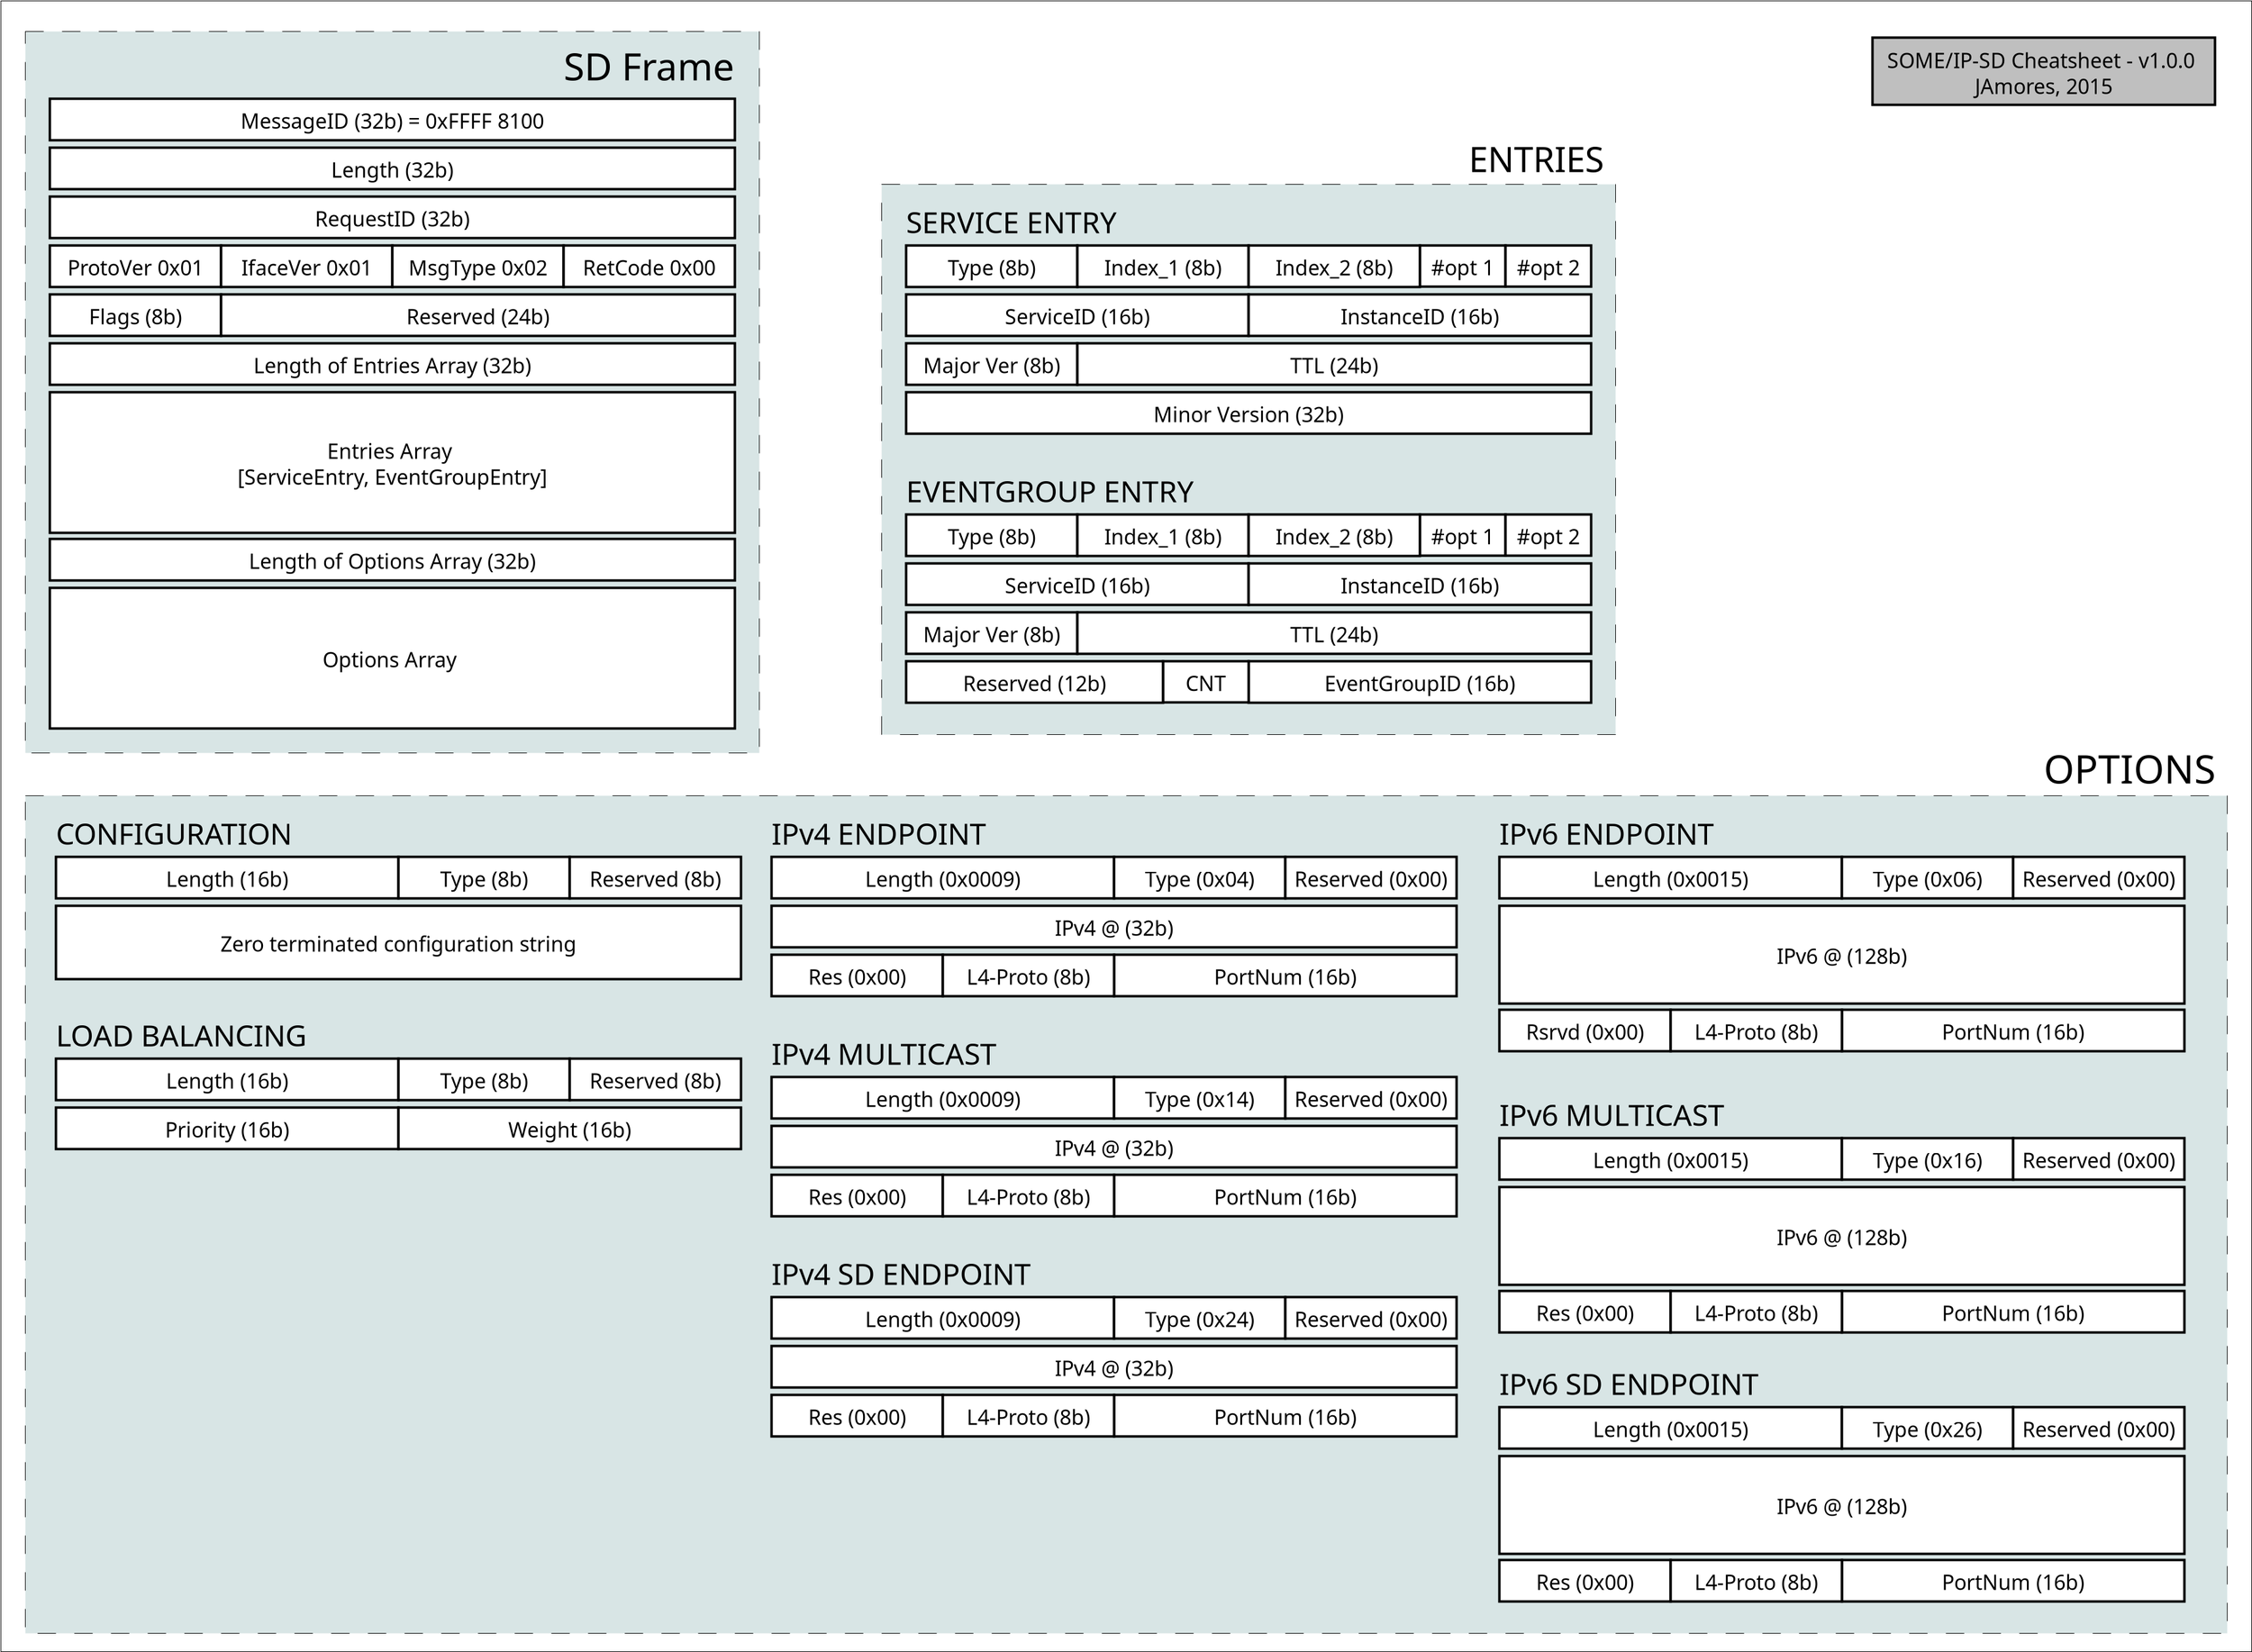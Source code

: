 <?xml version="1.0" encoding="UTF-8"?>
<dia:diagram xmlns:dia="http://www.lysator.liu.se/~alla/dia/">
  <dia:layer name="SOME/IP" visible="false">
    <dia:object type="Standard - Box" version="0" id="O0">
      <dia:attribute name="obj_pos">
        <dia:point val="30.8,0.6"/>
      </dia:attribute>
      <dia:attribute name="obj_bb">
        <dia:rectangle val="30.795,0.595;57.405,16.605"/>
      </dia:attribute>
      <dia:attribute name="elem_corner">
        <dia:point val="30.8,0.6"/>
      </dia:attribute>
      <dia:attribute name="elem_width">
        <dia:real val="26.6"/>
      </dia:attribute>
      <dia:attribute name="elem_height">
        <dia:real val="16"/>
      </dia:attribute>
      <dia:attribute name="border_width">
        <dia:real val="0.01"/>
      </dia:attribute>
      <dia:attribute name="show_background">
        <dia:boolean val="true"/>
      </dia:attribute>
    </dia:object>
    <dia:group>
      <dia:object type="Standard - Box" version="0" id="O1">
        <dia:attribute name="obj_pos">
          <dia:point val="44.6,2"/>
        </dia:attribute>
        <dia:attribute name="obj_bb">
          <dia:rectangle val="44.595,1.995;56.405,4.405"/>
        </dia:attribute>
        <dia:attribute name="elem_corner">
          <dia:point val="44.6,2"/>
        </dia:attribute>
        <dia:attribute name="elem_width">
          <dia:real val="11.8"/>
        </dia:attribute>
        <dia:attribute name="elem_height">
          <dia:real val="2.4"/>
        </dia:attribute>
        <dia:attribute name="border_width">
          <dia:real val="0.01"/>
        </dia:attribute>
        <dia:attribute name="inner_color">
          <dia:color val="#d8e5e5"/>
        </dia:attribute>
        <dia:attribute name="show_background">
          <dia:boolean val="true"/>
        </dia:attribute>
        <dia:attribute name="line_style">
          <dia:enum val="1"/>
        </dia:attribute>
        <dia:attribute name="dashlength">
          <dia:real val="0.3"/>
        </dia:attribute>
      </dia:object>
      <dia:group>
        <dia:object type="Flowchart - Box" version="0" id="O2">
          <dia:attribute name="obj_pos">
            <dia:point val="44.9,2.7"/>
          </dia:attribute>
          <dia:attribute name="obj_bb">
            <dia:rectangle val="44.88,2.68;50.52,3.399"/>
          </dia:attribute>
          <dia:attribute name="elem_corner">
            <dia:point val="44.9,2.7"/>
          </dia:attribute>
          <dia:attribute name="elem_width">
            <dia:real val="5.6"/>
          </dia:attribute>
          <dia:attribute name="elem_height">
            <dia:real val="0.679"/>
          </dia:attribute>
          <dia:attribute name="border_width">
            <dia:real val="0.04"/>
          </dia:attribute>
          <dia:attribute name="show_background">
            <dia:boolean val="true"/>
          </dia:attribute>
          <dia:attribute name="padding">
            <dia:real val="0.1"/>
          </dia:attribute>
          <dia:attribute name="text">
            <dia:composite type="text">
              <dia:attribute name="string">
                <dia:string>#ServiceID (16b)#</dia:string>
              </dia:attribute>
              <dia:attribute name="font">
                <dia:font family="sans" style="0" name="Helvetica"/>
              </dia:attribute>
              <dia:attribute name="height">
                <dia:real val="0.423"/>
              </dia:attribute>
              <dia:attribute name="pos">
                <dia:point val="47.7,3.165"/>
              </dia:attribute>
              <dia:attribute name="color">
                <dia:color val="#000000"/>
              </dia:attribute>
              <dia:attribute name="alignment">
                <dia:enum val="1"/>
              </dia:attribute>
            </dia:composite>
          </dia:attribute>
        </dia:object>
        <dia:object type="Flowchart - Box" version="0" id="O3">
          <dia:attribute name="obj_pos">
            <dia:point val="50.9,2.7"/>
          </dia:attribute>
          <dia:attribute name="obj_bb">
            <dia:rectangle val="50.88,2.68;56.12,3.399"/>
          </dia:attribute>
          <dia:attribute name="elem_corner">
            <dia:point val="50.9,2.7"/>
          </dia:attribute>
          <dia:attribute name="elem_width">
            <dia:real val="5.2"/>
          </dia:attribute>
          <dia:attribute name="elem_height">
            <dia:real val="0.679"/>
          </dia:attribute>
          <dia:attribute name="border_width">
            <dia:real val="0.04"/>
          </dia:attribute>
          <dia:attribute name="show_background">
            <dia:boolean val="true"/>
          </dia:attribute>
          <dia:attribute name="padding">
            <dia:real val="0.1"/>
          </dia:attribute>
          <dia:attribute name="text">
            <dia:composite type="text">
              <dia:attribute name="string">
                <dia:string>#MethodID (15b)#</dia:string>
              </dia:attribute>
              <dia:attribute name="font">
                <dia:font family="sans" style="0" name="Helvetica"/>
              </dia:attribute>
              <dia:attribute name="height">
                <dia:real val="0.423"/>
              </dia:attribute>
              <dia:attribute name="pos">
                <dia:point val="53.5,3.165"/>
              </dia:attribute>
              <dia:attribute name="color">
                <dia:color val="#000000"/>
              </dia:attribute>
              <dia:attribute name="alignment">
                <dia:enum val="1"/>
              </dia:attribute>
            </dia:composite>
          </dia:attribute>
        </dia:object>
        <dia:object type="Flowchart - Box" version="0" id="O4">
          <dia:attribute name="obj_pos">
            <dia:point val="50.5,2.7"/>
          </dia:attribute>
          <dia:attribute name="obj_bb">
            <dia:rectangle val="50.48,2.68;50.92,3.393"/>
          </dia:attribute>
          <dia:attribute name="elem_corner">
            <dia:point val="50.5,2.7"/>
          </dia:attribute>
          <dia:attribute name="elem_width">
            <dia:real val="0.4"/>
          </dia:attribute>
          <dia:attribute name="elem_height">
            <dia:real val="0.673"/>
          </dia:attribute>
          <dia:attribute name="border_width">
            <dia:real val="0.04"/>
          </dia:attribute>
          <dia:attribute name="show_background">
            <dia:boolean val="true"/>
          </dia:attribute>
          <dia:attribute name="padding">
            <dia:real val="0"/>
          </dia:attribute>
          <dia:attribute name="text">
            <dia:composite type="text">
              <dia:attribute name="string">
                <dia:string>#0#</dia:string>
              </dia:attribute>
              <dia:attribute name="font">
                <dia:font family="sans" style="0" name="Helvetica"/>
              </dia:attribute>
              <dia:attribute name="height">
                <dia:real val="0.423"/>
              </dia:attribute>
              <dia:attribute name="pos">
                <dia:point val="50.7,3.163"/>
              </dia:attribute>
              <dia:attribute name="color">
                <dia:color val="#000000"/>
              </dia:attribute>
              <dia:attribute name="alignment">
                <dia:enum val="1"/>
              </dia:attribute>
            </dia:composite>
          </dia:attribute>
        </dia:object>
      </dia:group>
      <dia:group>
        <dia:object type="Flowchart - Box" version="0" id="O5">
          <dia:attribute name="obj_pos">
            <dia:point val="44.9,3.5"/>
          </dia:attribute>
          <dia:attribute name="obj_bb">
            <dia:rectangle val="44.88,3.48;50.52,4.199"/>
          </dia:attribute>
          <dia:attribute name="elem_corner">
            <dia:point val="44.9,3.5"/>
          </dia:attribute>
          <dia:attribute name="elem_width">
            <dia:real val="5.6"/>
          </dia:attribute>
          <dia:attribute name="elem_height">
            <dia:real val="0.679"/>
          </dia:attribute>
          <dia:attribute name="border_width">
            <dia:real val="0.04"/>
          </dia:attribute>
          <dia:attribute name="show_background">
            <dia:boolean val="true"/>
          </dia:attribute>
          <dia:attribute name="padding">
            <dia:real val="0.1"/>
          </dia:attribute>
          <dia:attribute name="text">
            <dia:composite type="text">
              <dia:attribute name="string">
                <dia:string>#ServiceID (16b)#</dia:string>
              </dia:attribute>
              <dia:attribute name="font">
                <dia:font family="sans" style="0" name="Helvetica"/>
              </dia:attribute>
              <dia:attribute name="height">
                <dia:real val="0.423"/>
              </dia:attribute>
              <dia:attribute name="pos">
                <dia:point val="47.7,3.965"/>
              </dia:attribute>
              <dia:attribute name="color">
                <dia:color val="#000000"/>
              </dia:attribute>
              <dia:attribute name="alignment">
                <dia:enum val="1"/>
              </dia:attribute>
            </dia:composite>
          </dia:attribute>
        </dia:object>
        <dia:object type="Flowchart - Box" version="0" id="O6">
          <dia:attribute name="obj_pos">
            <dia:point val="50.9,3.5"/>
          </dia:attribute>
          <dia:attribute name="obj_bb">
            <dia:rectangle val="50.88,3.48;56.12,4.199"/>
          </dia:attribute>
          <dia:attribute name="elem_corner">
            <dia:point val="50.9,3.5"/>
          </dia:attribute>
          <dia:attribute name="elem_width">
            <dia:real val="5.2"/>
          </dia:attribute>
          <dia:attribute name="elem_height">
            <dia:real val="0.679"/>
          </dia:attribute>
          <dia:attribute name="border_width">
            <dia:real val="0.04"/>
          </dia:attribute>
          <dia:attribute name="show_background">
            <dia:boolean val="true"/>
          </dia:attribute>
          <dia:attribute name="padding">
            <dia:real val="0.1"/>
          </dia:attribute>
          <dia:attribute name="text">
            <dia:composite type="text">
              <dia:attribute name="string">
                <dia:string>#EventID (15b)#</dia:string>
              </dia:attribute>
              <dia:attribute name="font">
                <dia:font family="sans" style="0" name="Helvetica"/>
              </dia:attribute>
              <dia:attribute name="height">
                <dia:real val="0.423"/>
              </dia:attribute>
              <dia:attribute name="pos">
                <dia:point val="53.5,3.965"/>
              </dia:attribute>
              <dia:attribute name="color">
                <dia:color val="#000000"/>
              </dia:attribute>
              <dia:attribute name="alignment">
                <dia:enum val="1"/>
              </dia:attribute>
            </dia:composite>
          </dia:attribute>
        </dia:object>
        <dia:object type="Flowchart - Box" version="0" id="O7">
          <dia:attribute name="obj_pos">
            <dia:point val="50.5,3.5"/>
          </dia:attribute>
          <dia:attribute name="obj_bb">
            <dia:rectangle val="50.48,3.48;50.92,4.193"/>
          </dia:attribute>
          <dia:attribute name="elem_corner">
            <dia:point val="50.5,3.5"/>
          </dia:attribute>
          <dia:attribute name="elem_width">
            <dia:real val="0.4"/>
          </dia:attribute>
          <dia:attribute name="elem_height">
            <dia:real val="0.673"/>
          </dia:attribute>
          <dia:attribute name="border_width">
            <dia:real val="0.04"/>
          </dia:attribute>
          <dia:attribute name="show_background">
            <dia:boolean val="true"/>
          </dia:attribute>
          <dia:attribute name="padding">
            <dia:real val="0"/>
          </dia:attribute>
          <dia:attribute name="text">
            <dia:composite type="text">
              <dia:attribute name="string">
                <dia:string>#1#</dia:string>
              </dia:attribute>
              <dia:attribute name="font">
                <dia:font family="sans" style="0" name="Helvetica"/>
              </dia:attribute>
              <dia:attribute name="height">
                <dia:real val="0.423"/>
              </dia:attribute>
              <dia:attribute name="pos">
                <dia:point val="50.7,3.962"/>
              </dia:attribute>
              <dia:attribute name="color">
                <dia:color val="#000000"/>
              </dia:attribute>
              <dia:attribute name="alignment">
                <dia:enum val="1"/>
              </dia:attribute>
            </dia:composite>
          </dia:attribute>
        </dia:object>
      </dia:group>
      <dia:object type="Standard - Text" version="1" id="O8">
        <dia:attribute name="obj_pos">
          <dia:point val="44.9,2.5"/>
        </dia:attribute>
        <dia:attribute name="obj_bb">
          <dia:rectangle val="44.9,2.078;47.078,2.587"/>
        </dia:attribute>
        <dia:attribute name="text">
          <dia:composite type="text">
            <dia:attribute name="string">
              <dia:string>#Message ID#</dia:string>
            </dia:attribute>
            <dia:attribute name="font">
              <dia:font family="sans" style="0" name="Helvetica"/>
            </dia:attribute>
            <dia:attribute name="height">
              <dia:real val="0.529"/>
            </dia:attribute>
            <dia:attribute name="pos">
              <dia:point val="44.9,2.5"/>
            </dia:attribute>
            <dia:attribute name="color">
              <dia:color val="#000000"/>
            </dia:attribute>
            <dia:attribute name="alignment">
              <dia:enum val="0"/>
            </dia:attribute>
          </dia:composite>
        </dia:attribute>
        <dia:attribute name="valign">
          <dia:enum val="3"/>
        </dia:attribute>
      </dia:object>
    </dia:group>
    <dia:group>
      <dia:object type="Standard - Box" version="0" id="O9">
        <dia:attribute name="obj_pos">
          <dia:point val="47.4,10.2"/>
        </dia:attribute>
        <dia:attribute name="obj_bb">
          <dia:rectangle val="47.395,10.195;57.005,16.205"/>
        </dia:attribute>
        <dia:attribute name="elem_corner">
          <dia:point val="47.4,10.2"/>
        </dia:attribute>
        <dia:attribute name="elem_width">
          <dia:real val="9.6"/>
        </dia:attribute>
        <dia:attribute name="elem_height">
          <dia:real val="6"/>
        </dia:attribute>
        <dia:attribute name="border_width">
          <dia:real val="0.01"/>
        </dia:attribute>
        <dia:attribute name="inner_color">
          <dia:color val="#d8e5e5"/>
        </dia:attribute>
        <dia:attribute name="show_background">
          <dia:boolean val="true"/>
        </dia:attribute>
        <dia:attribute name="line_style">
          <dia:enum val="1"/>
        </dia:attribute>
        <dia:attribute name="dashlength">
          <dia:real val="0.3"/>
        </dia:attribute>
      </dia:object>
      <dia:object type="Standard - Text" version="1" id="O10">
        <dia:attribute name="obj_pos">
          <dia:point val="47.6,10"/>
        </dia:attribute>
        <dia:attribute name="obj_bb">
          <dia:rectangle val="47.6,9.578;49.92,10.088"/>
        </dia:attribute>
        <dia:attribute name="text">
          <dia:composite type="text">
            <dia:attribute name="string">
              <dia:string>#Return Code#</dia:string>
            </dia:attribute>
            <dia:attribute name="font">
              <dia:font family="sans" style="0" name="Helvetica"/>
            </dia:attribute>
            <dia:attribute name="height">
              <dia:real val="0.529"/>
            </dia:attribute>
            <dia:attribute name="pos">
              <dia:point val="47.6,10"/>
            </dia:attribute>
            <dia:attribute name="color">
              <dia:color val="#000000"/>
            </dia:attribute>
            <dia:attribute name="alignment">
              <dia:enum val="0"/>
            </dia:attribute>
          </dia:composite>
        </dia:attribute>
        <dia:attribute name="valign">
          <dia:enum val="3"/>
        </dia:attribute>
      </dia:object>
      <dia:group>
        <dia:object type="Standard - Text" version="1" id="O11">
          <dia:attribute name="obj_pos">
            <dia:point val="47.8,10.782"/>
          </dia:attribute>
          <dia:attribute name="obj_bb">
            <dia:rectangle val="47.8,10.445;49.373,15.932"/>
          </dia:attribute>
          <dia:attribute name="text">
            <dia:composite type="text">
              <dia:attribute name="string">
                <dia:string>#0x00
0x01
0x02
0x03
0x04
0x05
0x06
0x07
0x08
0x09
0x0A
0x0B-0x1F
0x20-0x3F#</dia:string>
              </dia:attribute>
              <dia:attribute name="font">
                <dia:font family="sans" style="0" name="Helvetica"/>
              </dia:attribute>
              <dia:attribute name="height">
                <dia:real val="0.423"/>
              </dia:attribute>
              <dia:attribute name="pos">
                <dia:point val="47.8,10.782"/>
              </dia:attribute>
              <dia:attribute name="color">
                <dia:color val="#000000"/>
              </dia:attribute>
              <dia:attribute name="alignment">
                <dia:enum val="0"/>
              </dia:attribute>
            </dia:composite>
          </dia:attribute>
          <dia:attribute name="valign">
            <dia:enum val="3"/>
          </dia:attribute>
        </dia:object>
        <dia:object type="Standard - Text" version="1" id="O12">
          <dia:attribute name="obj_pos">
            <dia:point val="50,10.782"/>
          </dia:attribute>
          <dia:attribute name="obj_bb">
            <dia:rectangle val="50,10.445;56.737,16.355"/>
          </dia:attribute>
          <dia:attribute name="text">
            <dia:composite type="text">
              <dia:attribute name="string">
                <dia:string>#E_OK
E_NOT_OK
E_UNKNOWN_SERVICE
E_UNKNOWN_METHOD
E_NOT_READY
E_NOT_REACHABLE
E_TIMEOUT
E_WRONG_PROTOCOL_VERSION
E_WRONG_INTERFACE_VERSION
E_MALFORMED_MESSAGE
E_WRONG_MESSAGE_TYPE
RESERVED (generic SOME/IP errors)
RESERVED (specific services/methods errors)
#</dia:string>
              </dia:attribute>
              <dia:attribute name="font">
                <dia:font family="sans" style="0" name="Helvetica"/>
              </dia:attribute>
              <dia:attribute name="height">
                <dia:real val="0.423"/>
              </dia:attribute>
              <dia:attribute name="pos">
                <dia:point val="50,10.782"/>
              </dia:attribute>
              <dia:attribute name="color">
                <dia:color val="#000000"/>
              </dia:attribute>
              <dia:attribute name="alignment">
                <dia:enum val="0"/>
              </dia:attribute>
            </dia:composite>
          </dia:attribute>
          <dia:attribute name="valign">
            <dia:enum val="3"/>
          </dia:attribute>
        </dia:object>
      </dia:group>
    </dia:group>
    <dia:group>
      <dia:object type="Standard - Box" version="0" id="O13">
        <dia:attribute name="obj_pos">
          <dia:point val="40.6,10.2"/>
        </dia:attribute>
        <dia:attribute name="obj_bb">
          <dia:rectangle val="40.595,10.195;46.805,15.005"/>
        </dia:attribute>
        <dia:attribute name="elem_corner">
          <dia:point val="40.6,10.2"/>
        </dia:attribute>
        <dia:attribute name="elem_width">
          <dia:real val="6.2"/>
        </dia:attribute>
        <dia:attribute name="elem_height">
          <dia:real val="4.8"/>
        </dia:attribute>
        <dia:attribute name="border_width">
          <dia:real val="0.01"/>
        </dia:attribute>
        <dia:attribute name="inner_color">
          <dia:color val="#d8e5e5"/>
        </dia:attribute>
        <dia:attribute name="show_background">
          <dia:boolean val="true"/>
        </dia:attribute>
        <dia:attribute name="line_style">
          <dia:enum val="1"/>
        </dia:attribute>
        <dia:attribute name="dashlength">
          <dia:real val="0.3"/>
        </dia:attribute>
      </dia:object>
      <dia:object type="Standard - Text" version="1" id="O14">
        <dia:attribute name="obj_pos">
          <dia:point val="40.8,10"/>
        </dia:attribute>
        <dia:attribute name="obj_bb">
          <dia:rectangle val="40.8,9.578;43.445,10.088"/>
        </dia:attribute>
        <dia:attribute name="text">
          <dia:composite type="text">
            <dia:attribute name="string">
              <dia:string>#Message Type#</dia:string>
            </dia:attribute>
            <dia:attribute name="font">
              <dia:font family="sans" style="0" name="Helvetica"/>
            </dia:attribute>
            <dia:attribute name="height">
              <dia:real val="0.529"/>
            </dia:attribute>
            <dia:attribute name="pos">
              <dia:point val="40.8,10"/>
            </dia:attribute>
            <dia:attribute name="color">
              <dia:color val="#000000"/>
            </dia:attribute>
            <dia:attribute name="alignment">
              <dia:enum val="0"/>
            </dia:attribute>
          </dia:composite>
        </dia:attribute>
        <dia:attribute name="valign">
          <dia:enum val="3"/>
        </dia:attribute>
      </dia:object>
      <dia:group>
        <dia:object type="Standard - Text" version="1" id="O15">
          <dia:attribute name="obj_pos">
            <dia:point val="40.9,10.782"/>
          </dia:attribute>
          <dia:attribute name="obj_bb">
            <dia:rectangle val="40.9,10.445;41.623,14.662"/>
          </dia:attribute>
          <dia:attribute name="text">
            <dia:composite type="text">
              <dia:attribute name="string">
                <dia:string>#0x00
0x01
0x02
0x40
0x41
0x42
0x80
0x81
0xc0
0xc1#</dia:string>
              </dia:attribute>
              <dia:attribute name="font">
                <dia:font family="sans" style="0" name="Helvetica"/>
              </dia:attribute>
              <dia:attribute name="height">
                <dia:real val="0.423"/>
              </dia:attribute>
              <dia:attribute name="pos">
                <dia:point val="40.9,10.782"/>
              </dia:attribute>
              <dia:attribute name="color">
                <dia:color val="#000000"/>
              </dia:attribute>
              <dia:attribute name="alignment">
                <dia:enum val="0"/>
              </dia:attribute>
            </dia:composite>
          </dia:attribute>
          <dia:attribute name="valign">
            <dia:enum val="3"/>
          </dia:attribute>
        </dia:object>
        <dia:object type="Standard - Text" version="1" id="O16">
          <dia:attribute name="obj_pos">
            <dia:point val="42.2,10.8"/>
          </dia:attribute>
          <dia:attribute name="obj_bb">
            <dia:rectangle val="42.2,10.463;46.515,14.68"/>
          </dia:attribute>
          <dia:attribute name="text">
            <dia:composite type="text">
              <dia:attribute name="string">
                <dia:string>#REQUEST
REQUEST_NO_RETURN
NOTIFICATION
REQUEST_ACK
REQUEST_NO_RETURN_ACK
NOTIFICATION_ACK
RESPONSE
ERROR
RESPONSE_ACK
ERROR_ACK#</dia:string>
              </dia:attribute>
              <dia:attribute name="font">
                <dia:font family="sans" style="0" name="Helvetica"/>
              </dia:attribute>
              <dia:attribute name="height">
                <dia:real val="0.423"/>
              </dia:attribute>
              <dia:attribute name="pos">
                <dia:point val="42.2,10.8"/>
              </dia:attribute>
              <dia:attribute name="color">
                <dia:color val="#000000"/>
              </dia:attribute>
              <dia:attribute name="alignment">
                <dia:enum val="0"/>
              </dia:attribute>
            </dia:composite>
          </dia:attribute>
          <dia:attribute name="valign">
            <dia:enum val="3"/>
          </dia:attribute>
        </dia:object>
      </dia:group>
    </dia:group>
    <dia:group>
      <dia:object type="Standard - Box" version="0" id="O17">
        <dia:attribute name="obj_pos">
          <dia:point val="45.2,5"/>
        </dia:attribute>
        <dia:attribute name="obj_bb">
          <dia:rectangle val="45.195,4.995;57.005,8.205"/>
        </dia:attribute>
        <dia:attribute name="elem_corner">
          <dia:point val="45.2,5"/>
        </dia:attribute>
        <dia:attribute name="elem_width">
          <dia:real val="11.8"/>
        </dia:attribute>
        <dia:attribute name="elem_height">
          <dia:real val="3.2"/>
        </dia:attribute>
        <dia:attribute name="border_width">
          <dia:real val="0.01"/>
        </dia:attribute>
        <dia:attribute name="inner_color">
          <dia:color val="#d8e5e5"/>
        </dia:attribute>
        <dia:attribute name="show_background">
          <dia:boolean val="true"/>
        </dia:attribute>
        <dia:attribute name="line_style">
          <dia:enum val="1"/>
        </dia:attribute>
        <dia:attribute name="dashlength">
          <dia:real val="0.3"/>
        </dia:attribute>
      </dia:object>
      <dia:group>
        <dia:object type="Flowchart - Box" version="0" id="O18">
          <dia:attribute name="obj_pos">
            <dia:point val="45.6,5.7"/>
          </dia:attribute>
          <dia:attribute name="obj_bb">
            <dia:rectangle val="45.58,5.68;51.22,6.399"/>
          </dia:attribute>
          <dia:attribute name="elem_corner">
            <dia:point val="45.6,5.7"/>
          </dia:attribute>
          <dia:attribute name="elem_width">
            <dia:real val="5.6"/>
          </dia:attribute>
          <dia:attribute name="elem_height">
            <dia:real val="0.679"/>
          </dia:attribute>
          <dia:attribute name="border_width">
            <dia:real val="0.04"/>
          </dia:attribute>
          <dia:attribute name="show_background">
            <dia:boolean val="true"/>
          </dia:attribute>
          <dia:attribute name="padding">
            <dia:real val="0.1"/>
          </dia:attribute>
          <dia:attribute name="text">
            <dia:composite type="text">
              <dia:attribute name="string">
                <dia:string>#ClientID (16b)#</dia:string>
              </dia:attribute>
              <dia:attribute name="font">
                <dia:font family="sans" style="0" name="Helvetica"/>
              </dia:attribute>
              <dia:attribute name="height">
                <dia:real val="0.423"/>
              </dia:attribute>
              <dia:attribute name="pos">
                <dia:point val="48.4,6.165"/>
              </dia:attribute>
              <dia:attribute name="color">
                <dia:color val="#000000"/>
              </dia:attribute>
              <dia:attribute name="alignment">
                <dia:enum val="1"/>
              </dia:attribute>
            </dia:composite>
          </dia:attribute>
        </dia:object>
        <dia:object type="Flowchart - Box" version="0" id="O19">
          <dia:attribute name="obj_pos">
            <dia:point val="51.2,5.7"/>
          </dia:attribute>
          <dia:attribute name="obj_bb">
            <dia:rectangle val="51.18,5.68;56.82,6.399"/>
          </dia:attribute>
          <dia:attribute name="elem_corner">
            <dia:point val="51.2,5.7"/>
          </dia:attribute>
          <dia:attribute name="elem_width">
            <dia:real val="5.6"/>
          </dia:attribute>
          <dia:attribute name="elem_height">
            <dia:real val="0.679"/>
          </dia:attribute>
          <dia:attribute name="border_width">
            <dia:real val="0.04"/>
          </dia:attribute>
          <dia:attribute name="show_background">
            <dia:boolean val="true"/>
          </dia:attribute>
          <dia:attribute name="padding">
            <dia:real val="0.1"/>
          </dia:attribute>
          <dia:attribute name="text">
            <dia:composite type="text">
              <dia:attribute name="string">
                <dia:string>#SessionID (16b)#</dia:string>
              </dia:attribute>
              <dia:attribute name="font">
                <dia:font family="sans" style="0" name="Helvetica"/>
              </dia:attribute>
              <dia:attribute name="height">
                <dia:real val="0.423"/>
              </dia:attribute>
              <dia:attribute name="pos">
                <dia:point val="54,6.165"/>
              </dia:attribute>
              <dia:attribute name="color">
                <dia:color val="#000000"/>
              </dia:attribute>
              <dia:attribute name="alignment">
                <dia:enum val="1"/>
              </dia:attribute>
            </dia:composite>
          </dia:attribute>
        </dia:object>
      </dia:group>
      <dia:group>
        <dia:object type="Flowchart - Box" version="0" id="O20">
          <dia:attribute name="obj_pos">
            <dia:point val="45.6,7.3"/>
          </dia:attribute>
          <dia:attribute name="obj_bb">
            <dia:rectangle val="45.58,7.28;48.42,7.999"/>
          </dia:attribute>
          <dia:attribute name="elem_corner">
            <dia:point val="45.6,7.3"/>
          </dia:attribute>
          <dia:attribute name="elem_width">
            <dia:real val="2.8"/>
          </dia:attribute>
          <dia:attribute name="elem_height">
            <dia:real val="0.679"/>
          </dia:attribute>
          <dia:attribute name="border_width">
            <dia:real val="0.04"/>
          </dia:attribute>
          <dia:attribute name="show_background">
            <dia:boolean val="true"/>
          </dia:attribute>
          <dia:attribute name="padding">
            <dia:real val="0.1"/>
          </dia:attribute>
          <dia:attribute name="text">
            <dia:composite type="text">
              <dia:attribute name="string">
                <dia:string>#ClientPrefix(8b)#</dia:string>
              </dia:attribute>
              <dia:attribute name="font">
                <dia:font family="sans" style="0" name="Helvetica"/>
              </dia:attribute>
              <dia:attribute name="height">
                <dia:real val="0.423"/>
              </dia:attribute>
              <dia:attribute name="pos">
                <dia:point val="47,7.765"/>
              </dia:attribute>
              <dia:attribute name="color">
                <dia:color val="#000000"/>
              </dia:attribute>
              <dia:attribute name="alignment">
                <dia:enum val="1"/>
              </dia:attribute>
            </dia:composite>
          </dia:attribute>
        </dia:object>
        <dia:object type="Flowchart - Box" version="0" id="O21">
          <dia:attribute name="obj_pos">
            <dia:point val="48.4,7.3"/>
          </dia:attribute>
          <dia:attribute name="obj_bb">
            <dia:rectangle val="48.38,7.28;51.22,7.999"/>
          </dia:attribute>
          <dia:attribute name="elem_corner">
            <dia:point val="48.4,7.3"/>
          </dia:attribute>
          <dia:attribute name="elem_width">
            <dia:real val="2.8"/>
          </dia:attribute>
          <dia:attribute name="elem_height">
            <dia:real val="0.679"/>
          </dia:attribute>
          <dia:attribute name="border_width">
            <dia:real val="0.04"/>
          </dia:attribute>
          <dia:attribute name="show_background">
            <dia:boolean val="true"/>
          </dia:attribute>
          <dia:attribute name="padding">
            <dia:real val="0.1"/>
          </dia:attribute>
          <dia:attribute name="text">
            <dia:composite type="text">
              <dia:attribute name="string">
                <dia:string>#ClientID(8b)#</dia:string>
              </dia:attribute>
              <dia:attribute name="font">
                <dia:font family="sans" style="0" name="Helvetica"/>
              </dia:attribute>
              <dia:attribute name="height">
                <dia:real val="0.423"/>
              </dia:attribute>
              <dia:attribute name="pos">
                <dia:point val="49.8,7.765"/>
              </dia:attribute>
              <dia:attribute name="color">
                <dia:color val="#000000"/>
              </dia:attribute>
              <dia:attribute name="alignment">
                <dia:enum val="1"/>
              </dia:attribute>
            </dia:composite>
          </dia:attribute>
        </dia:object>
        <dia:object type="Flowchart - Box" version="0" id="O22">
          <dia:attribute name="obj_pos">
            <dia:point val="51.2,7.3"/>
          </dia:attribute>
          <dia:attribute name="obj_bb">
            <dia:rectangle val="51.18,7.28;56.82,7.999"/>
          </dia:attribute>
          <dia:attribute name="elem_corner">
            <dia:point val="51.2,7.3"/>
          </dia:attribute>
          <dia:attribute name="elem_width">
            <dia:real val="5.6"/>
          </dia:attribute>
          <dia:attribute name="elem_height">
            <dia:real val="0.679"/>
          </dia:attribute>
          <dia:attribute name="border_width">
            <dia:real val="0.04"/>
          </dia:attribute>
          <dia:attribute name="show_background">
            <dia:boolean val="true"/>
          </dia:attribute>
          <dia:attribute name="padding">
            <dia:real val="0.1"/>
          </dia:attribute>
          <dia:attribute name="text">
            <dia:composite type="text">
              <dia:attribute name="string">
                <dia:string>#SessionID (16b)#</dia:string>
              </dia:attribute>
              <dia:attribute name="font">
                <dia:font family="sans" style="0" name="Helvetica"/>
              </dia:attribute>
              <dia:attribute name="height">
                <dia:real val="0.423"/>
              </dia:attribute>
              <dia:attribute name="pos">
                <dia:point val="54,7.765"/>
              </dia:attribute>
              <dia:attribute name="color">
                <dia:color val="#000000"/>
              </dia:attribute>
              <dia:attribute name="alignment">
                <dia:enum val="1"/>
              </dia:attribute>
            </dia:composite>
          </dia:attribute>
        </dia:object>
      </dia:group>
      <dia:object type="Standard - Text" version="1" id="O23">
        <dia:attribute name="obj_pos">
          <dia:point val="45.6,5.5"/>
        </dia:attribute>
        <dia:attribute name="obj_bb">
          <dia:rectangle val="45.6,5.077;47.682,5.588"/>
        </dia:attribute>
        <dia:attribute name="text">
          <dia:composite type="text">
            <dia:attribute name="string">
              <dia:string>#Request ID#</dia:string>
            </dia:attribute>
            <dia:attribute name="font">
              <dia:font family="sans" style="0" name="Helvetica"/>
            </dia:attribute>
            <dia:attribute name="height">
              <dia:real val="0.529"/>
            </dia:attribute>
            <dia:attribute name="pos">
              <dia:point val="45.6,5.5"/>
            </dia:attribute>
            <dia:attribute name="color">
              <dia:color val="#000000"/>
            </dia:attribute>
            <dia:attribute name="alignment">
              <dia:enum val="0"/>
            </dia:attribute>
          </dia:composite>
        </dia:attribute>
        <dia:attribute name="valign">
          <dia:enum val="3"/>
        </dia:attribute>
      </dia:object>
      <dia:object type="Standard - Text" version="1" id="O24">
        <dia:attribute name="obj_pos">
          <dia:point val="45.6,7.1"/>
        </dia:attribute>
        <dia:attribute name="obj_bb">
          <dia:rectangle val="45.6,6.732;52.4,7.175"/>
        </dia:attribute>
        <dia:attribute name="text">
          <dia:composite type="text">
            <dia:attribute name="string">
              <dia:string>#(*) alternative structure of "ClientID" field#</dia:string>
            </dia:attribute>
            <dia:attribute name="font">
              <dia:font family="sans" style="0" name="Helvetica"/>
            </dia:attribute>
            <dia:attribute name="height">
              <dia:real val="0.459"/>
            </dia:attribute>
            <dia:attribute name="pos">
              <dia:point val="45.6,7.1"/>
            </dia:attribute>
            <dia:attribute name="color">
              <dia:color val="#4d4d4d"/>
            </dia:attribute>
            <dia:attribute name="alignment">
              <dia:enum val="0"/>
            </dia:attribute>
          </dia:composite>
        </dia:attribute>
        <dia:attribute name="valign">
          <dia:enum val="3"/>
        </dia:attribute>
      </dia:object>
    </dia:group>
    <dia:group>
      <dia:object type="Standard - Box" version="0" id="O25">
        <dia:attribute name="obj_pos">
          <dia:point val="31.2,1.1"/>
        </dia:attribute>
        <dia:attribute name="obj_bb">
          <dia:rectangle val="31.195,1.095;43.005,9.005"/>
        </dia:attribute>
        <dia:attribute name="elem_corner">
          <dia:point val="31.2,1.1"/>
        </dia:attribute>
        <dia:attribute name="elem_width">
          <dia:real val="11.8"/>
        </dia:attribute>
        <dia:attribute name="elem_height">
          <dia:real val="7.9"/>
        </dia:attribute>
        <dia:attribute name="border_width">
          <dia:real val="0.01"/>
        </dia:attribute>
        <dia:attribute name="inner_color">
          <dia:color val="#d8e5e5"/>
        </dia:attribute>
        <dia:attribute name="show_background">
          <dia:boolean val="true"/>
        </dia:attribute>
        <dia:attribute name="line_style">
          <dia:enum val="1"/>
        </dia:attribute>
        <dia:attribute name="dashlength">
          <dia:real val="0.3"/>
        </dia:attribute>
      </dia:object>
      <dia:object type="Flowchart - Box" version="0" id="O26">
        <dia:attribute name="obj_pos">
          <dia:point val="31.5,2"/>
        </dia:attribute>
        <dia:attribute name="obj_bb">
          <dia:rectangle val="31.48,1.98;42.72,2.699"/>
        </dia:attribute>
        <dia:attribute name="elem_corner">
          <dia:point val="31.5,2"/>
        </dia:attribute>
        <dia:attribute name="elem_width">
          <dia:real val="11.2"/>
        </dia:attribute>
        <dia:attribute name="elem_height">
          <dia:real val="0.679"/>
        </dia:attribute>
        <dia:attribute name="border_width">
          <dia:real val="0.04"/>
        </dia:attribute>
        <dia:attribute name="show_background">
          <dia:boolean val="true"/>
        </dia:attribute>
        <dia:attribute name="padding">
          <dia:real val="0.1"/>
        </dia:attribute>
        <dia:attribute name="text">
          <dia:composite type="text">
            <dia:attribute name="string">
              <dia:string>#MessageID (32b)#</dia:string>
            </dia:attribute>
            <dia:attribute name="font">
              <dia:font family="sans" style="0" name="Helvetica"/>
            </dia:attribute>
            <dia:attribute name="height">
              <dia:real val="0.423"/>
            </dia:attribute>
            <dia:attribute name="pos">
              <dia:point val="37.1,2.465"/>
            </dia:attribute>
            <dia:attribute name="color">
              <dia:color val="#000000"/>
            </dia:attribute>
            <dia:attribute name="alignment">
              <dia:enum val="1"/>
            </dia:attribute>
          </dia:composite>
        </dia:attribute>
      </dia:object>
      <dia:object type="Flowchart - Box" version="0" id="O27">
        <dia:attribute name="obj_pos">
          <dia:point val="31.5,2.8"/>
        </dia:attribute>
        <dia:attribute name="obj_bb">
          <dia:rectangle val="31.48,2.78;42.72,3.499"/>
        </dia:attribute>
        <dia:attribute name="elem_corner">
          <dia:point val="31.5,2.8"/>
        </dia:attribute>
        <dia:attribute name="elem_width">
          <dia:real val="11.2"/>
        </dia:attribute>
        <dia:attribute name="elem_height">
          <dia:real val="0.679"/>
        </dia:attribute>
        <dia:attribute name="border_width">
          <dia:real val="0.04"/>
        </dia:attribute>
        <dia:attribute name="show_background">
          <dia:boolean val="true"/>
        </dia:attribute>
        <dia:attribute name="padding">
          <dia:real val="0.1"/>
        </dia:attribute>
        <dia:attribute name="text">
          <dia:composite type="text">
            <dia:attribute name="string">
              <dia:string>#Length (32b)#</dia:string>
            </dia:attribute>
            <dia:attribute name="font">
              <dia:font family="sans" style="0" name="Helvetica"/>
            </dia:attribute>
            <dia:attribute name="height">
              <dia:real val="0.423"/>
            </dia:attribute>
            <dia:attribute name="pos">
              <dia:point val="37.1,3.265"/>
            </dia:attribute>
            <dia:attribute name="color">
              <dia:color val="#000000"/>
            </dia:attribute>
            <dia:attribute name="alignment">
              <dia:enum val="1"/>
            </dia:attribute>
          </dia:composite>
        </dia:attribute>
      </dia:object>
      <dia:object type="Flowchart - Box" version="0" id="O28">
        <dia:attribute name="obj_pos">
          <dia:point val="31.5,3.6"/>
        </dia:attribute>
        <dia:attribute name="obj_bb">
          <dia:rectangle val="31.48,3.58;42.72,4.299"/>
        </dia:attribute>
        <dia:attribute name="elem_corner">
          <dia:point val="31.5,3.6"/>
        </dia:attribute>
        <dia:attribute name="elem_width">
          <dia:real val="11.2"/>
        </dia:attribute>
        <dia:attribute name="elem_height">
          <dia:real val="0.679"/>
        </dia:attribute>
        <dia:attribute name="border_width">
          <dia:real val="0.04"/>
        </dia:attribute>
        <dia:attribute name="show_background">
          <dia:boolean val="true"/>
        </dia:attribute>
        <dia:attribute name="padding">
          <dia:real val="0.1"/>
        </dia:attribute>
        <dia:attribute name="text">
          <dia:composite type="text">
            <dia:attribute name="string">
              <dia:string>#RequestID (32b)#</dia:string>
            </dia:attribute>
            <dia:attribute name="font">
              <dia:font family="sans" style="0" name="Helvetica"/>
            </dia:attribute>
            <dia:attribute name="height">
              <dia:real val="0.423"/>
            </dia:attribute>
            <dia:attribute name="pos">
              <dia:point val="37.1,4.065"/>
            </dia:attribute>
            <dia:attribute name="color">
              <dia:color val="#000000"/>
            </dia:attribute>
            <dia:attribute name="alignment">
              <dia:enum val="1"/>
            </dia:attribute>
          </dia:composite>
        </dia:attribute>
      </dia:object>
      <dia:object type="Flowchart - Box" version="0" id="O29">
        <dia:attribute name="obj_pos">
          <dia:point val="31.5,5.2"/>
        </dia:attribute>
        <dia:attribute name="obj_bb">
          <dia:rectangle val="31.48,5.18;42.72,8.62"/>
        </dia:attribute>
        <dia:attribute name="elem_corner">
          <dia:point val="31.5,5.2"/>
        </dia:attribute>
        <dia:attribute name="elem_width">
          <dia:real val="11.2"/>
        </dia:attribute>
        <dia:attribute name="elem_height">
          <dia:real val="3.4"/>
        </dia:attribute>
        <dia:attribute name="border_width">
          <dia:real val="0.04"/>
        </dia:attribute>
        <dia:attribute name="show_background">
          <dia:boolean val="true"/>
        </dia:attribute>
        <dia:attribute name="padding">
          <dia:real val="0.1"/>
        </dia:attribute>
        <dia:attribute name="text">
          <dia:composite type="text">
            <dia:attribute name="string">
              <dia:string>#Payload (variable size)#</dia:string>
            </dia:attribute>
            <dia:attribute name="font">
              <dia:font family="sans" style="0" name="Helvetica"/>
            </dia:attribute>
            <dia:attribute name="height">
              <dia:real val="0.423"/>
            </dia:attribute>
            <dia:attribute name="pos">
              <dia:point val="37.1,7.026"/>
            </dia:attribute>
            <dia:attribute name="color">
              <dia:color val="#000000"/>
            </dia:attribute>
            <dia:attribute name="alignment">
              <dia:enum val="1"/>
            </dia:attribute>
          </dia:composite>
        </dia:attribute>
      </dia:object>
      <dia:group>
        <dia:object type="Flowchart - Box" version="0" id="O30">
          <dia:attribute name="obj_pos">
            <dia:point val="31.5,4.4"/>
          </dia:attribute>
          <dia:attribute name="obj_bb">
            <dia:rectangle val="31.48,4.38;34.32,5.099"/>
          </dia:attribute>
          <dia:attribute name="elem_corner">
            <dia:point val="31.5,4.4"/>
          </dia:attribute>
          <dia:attribute name="elem_width">
            <dia:real val="2.8"/>
          </dia:attribute>
          <dia:attribute name="elem_height">
            <dia:real val="0.679"/>
          </dia:attribute>
          <dia:attribute name="border_width">
            <dia:real val="0.04"/>
          </dia:attribute>
          <dia:attribute name="show_background">
            <dia:boolean val="true"/>
          </dia:attribute>
          <dia:attribute name="padding">
            <dia:real val="0.1"/>
          </dia:attribute>
          <dia:attribute name="text">
            <dia:composite type="text">
              <dia:attribute name="string">
                <dia:string>#ProtoVer (8b)#</dia:string>
              </dia:attribute>
              <dia:attribute name="font">
                <dia:font family="sans" style="0" name="Helvetica"/>
              </dia:attribute>
              <dia:attribute name="height">
                <dia:real val="0.423"/>
              </dia:attribute>
              <dia:attribute name="pos">
                <dia:point val="32.9,4.865"/>
              </dia:attribute>
              <dia:attribute name="color">
                <dia:color val="#000000"/>
              </dia:attribute>
              <dia:attribute name="alignment">
                <dia:enum val="1"/>
              </dia:attribute>
            </dia:composite>
          </dia:attribute>
        </dia:object>
        <dia:object type="Flowchart - Box" version="0" id="O31">
          <dia:attribute name="obj_pos">
            <dia:point val="34.3,4.4"/>
          </dia:attribute>
          <dia:attribute name="obj_bb">
            <dia:rectangle val="34.28,4.38;37.12,5.099"/>
          </dia:attribute>
          <dia:attribute name="elem_corner">
            <dia:point val="34.3,4.4"/>
          </dia:attribute>
          <dia:attribute name="elem_width">
            <dia:real val="2.8"/>
          </dia:attribute>
          <dia:attribute name="elem_height">
            <dia:real val="0.679"/>
          </dia:attribute>
          <dia:attribute name="border_width">
            <dia:real val="0.04"/>
          </dia:attribute>
          <dia:attribute name="show_background">
            <dia:boolean val="true"/>
          </dia:attribute>
          <dia:attribute name="padding">
            <dia:real val="0.1"/>
          </dia:attribute>
          <dia:attribute name="text">
            <dia:composite type="text">
              <dia:attribute name="string">
                <dia:string>#IfaceVer (8b)#</dia:string>
              </dia:attribute>
              <dia:attribute name="font">
                <dia:font family="sans" style="0" name="Helvetica"/>
              </dia:attribute>
              <dia:attribute name="height">
                <dia:real val="0.423"/>
              </dia:attribute>
              <dia:attribute name="pos">
                <dia:point val="35.7,4.865"/>
              </dia:attribute>
              <dia:attribute name="color">
                <dia:color val="#000000"/>
              </dia:attribute>
              <dia:attribute name="alignment">
                <dia:enum val="1"/>
              </dia:attribute>
            </dia:composite>
          </dia:attribute>
        </dia:object>
        <dia:object type="Flowchart - Box" version="0" id="O32">
          <dia:attribute name="obj_pos">
            <dia:point val="37.1,4.4"/>
          </dia:attribute>
          <dia:attribute name="obj_bb">
            <dia:rectangle val="37.08,4.38;39.92,5.099"/>
          </dia:attribute>
          <dia:attribute name="elem_corner">
            <dia:point val="37.1,4.4"/>
          </dia:attribute>
          <dia:attribute name="elem_width">
            <dia:real val="2.8"/>
          </dia:attribute>
          <dia:attribute name="elem_height">
            <dia:real val="0.679"/>
          </dia:attribute>
          <dia:attribute name="border_width">
            <dia:real val="0.04"/>
          </dia:attribute>
          <dia:attribute name="show_background">
            <dia:boolean val="true"/>
          </dia:attribute>
          <dia:attribute name="padding">
            <dia:real val="0.1"/>
          </dia:attribute>
          <dia:attribute name="text">
            <dia:composite type="text">
              <dia:attribute name="string">
                <dia:string>#MsgType (8b)#</dia:string>
              </dia:attribute>
              <dia:attribute name="font">
                <dia:font family="sans" style="0" name="Helvetica"/>
              </dia:attribute>
              <dia:attribute name="height">
                <dia:real val="0.423"/>
              </dia:attribute>
              <dia:attribute name="pos">
                <dia:point val="38.5,4.865"/>
              </dia:attribute>
              <dia:attribute name="color">
                <dia:color val="#000000"/>
              </dia:attribute>
              <dia:attribute name="alignment">
                <dia:enum val="1"/>
              </dia:attribute>
            </dia:composite>
          </dia:attribute>
        </dia:object>
        <dia:object type="Flowchart - Box" version="0" id="O33">
          <dia:attribute name="obj_pos">
            <dia:point val="39.9,4.4"/>
          </dia:attribute>
          <dia:attribute name="obj_bb">
            <dia:rectangle val="39.88,4.38;42.72,5.099"/>
          </dia:attribute>
          <dia:attribute name="elem_corner">
            <dia:point val="39.9,4.4"/>
          </dia:attribute>
          <dia:attribute name="elem_width">
            <dia:real val="2.8"/>
          </dia:attribute>
          <dia:attribute name="elem_height">
            <dia:real val="0.679"/>
          </dia:attribute>
          <dia:attribute name="border_width">
            <dia:real val="0.04"/>
          </dia:attribute>
          <dia:attribute name="show_background">
            <dia:boolean val="true"/>
          </dia:attribute>
          <dia:attribute name="padding">
            <dia:real val="0.1"/>
          </dia:attribute>
          <dia:attribute name="text">
            <dia:composite type="text">
              <dia:attribute name="string">
                <dia:string>#RetCode (8b)#</dia:string>
              </dia:attribute>
              <dia:attribute name="font">
                <dia:font family="sans" style="0" name="Helvetica"/>
              </dia:attribute>
              <dia:attribute name="height">
                <dia:real val="0.423"/>
              </dia:attribute>
              <dia:attribute name="pos">
                <dia:point val="41.3,4.865"/>
              </dia:attribute>
              <dia:attribute name="color">
                <dia:color val="#000000"/>
              </dia:attribute>
              <dia:attribute name="alignment">
                <dia:enum val="1"/>
              </dia:attribute>
            </dia:composite>
          </dia:attribute>
        </dia:object>
      </dia:group>
      <dia:object type="Standard - Text" version="1" id="O34">
        <dia:attribute name="obj_pos">
          <dia:point val="38.8,1.8"/>
        </dia:attribute>
        <dia:attribute name="obj_bb">
          <dia:rectangle val="38.8,1.235;42.75,1.917"/>
        </dia:attribute>
        <dia:attribute name="text">
          <dia:composite type="text">
            <dia:attribute name="string">
              <dia:string>#SOME/IP Frame#</dia:string>
            </dia:attribute>
            <dia:attribute name="font">
              <dia:font family="sans" style="0" name="Helvetica"/>
            </dia:attribute>
            <dia:attribute name="height">
              <dia:real val="0.706"/>
            </dia:attribute>
            <dia:attribute name="pos">
              <dia:point val="38.8,1.8"/>
            </dia:attribute>
            <dia:attribute name="color">
              <dia:color val="#000000"/>
            </dia:attribute>
            <dia:attribute name="alignment">
              <dia:enum val="0"/>
            </dia:attribute>
          </dia:composite>
        </dia:attribute>
        <dia:attribute name="valign">
          <dia:enum val="3"/>
        </dia:attribute>
      </dia:object>
    </dia:group>
    <dia:object type="Standard - BezierLine" version="0" id="O35">
      <dia:attribute name="obj_pos">
        <dia:point val="42.7,3.94"/>
      </dia:attribute>
      <dia:attribute name="obj_bb">
        <dia:rectangle val="42.673,3.912;45.2,6.642"/>
      </dia:attribute>
      <dia:attribute name="bez_points">
        <dia:point val="42.7,3.94"/>
        <dia:point val="44.01,4.061"/>
        <dia:point val="44.264,6.239"/>
        <dia:point val="45.2,6.6"/>
      </dia:attribute>
      <dia:attribute name="corner_types">
        <dia:enum val="0"/>
        <dia:enum val="0"/>
      </dia:attribute>
      <dia:attribute name="line_color">
        <dia:color val="#4d4d4d"/>
      </dia:attribute>
      <dia:attribute name="line_width">
        <dia:real val="0.05"/>
      </dia:attribute>
      <dia:attribute name="end_arrow">
        <dia:enum val="22"/>
      </dia:attribute>
      <dia:attribute name="end_arrow_length">
        <dia:real val="0.25"/>
      </dia:attribute>
      <dia:attribute name="end_arrow_width">
        <dia:real val="0.25"/>
      </dia:attribute>
      <dia:connections>
        <dia:connection handle="0" to="O28" connection="8"/>
        <dia:connection handle="3" to="O17" connection="3"/>
      </dia:connections>
    </dia:object>
    <dia:object type="Standard - BezierLine" version="0" id="O36">
      <dia:attribute name="obj_pos">
        <dia:point val="42.7,2.34"/>
      </dia:attribute>
      <dia:attribute name="obj_bb">
        <dia:rectangle val="42.673,2.313;44.6,3.381"/>
      </dia:attribute>
      <dia:attribute name="bez_points">
        <dia:point val="42.7,2.34"/>
        <dia:point val="43.6,2.4"/>
        <dia:point val="43.8,3.2"/>
        <dia:point val="44.6,3.2"/>
      </dia:attribute>
      <dia:attribute name="corner_types">
        <dia:enum val="0"/>
        <dia:enum val="0"/>
      </dia:attribute>
      <dia:attribute name="line_color">
        <dia:color val="#4d4d4d"/>
      </dia:attribute>
      <dia:attribute name="line_width">
        <dia:real val="0.05"/>
      </dia:attribute>
      <dia:attribute name="end_arrow">
        <dia:enum val="22"/>
      </dia:attribute>
      <dia:attribute name="end_arrow_length">
        <dia:real val="0.25"/>
      </dia:attribute>
      <dia:attribute name="end_arrow_width">
        <dia:real val="0.25"/>
      </dia:attribute>
      <dia:connections>
        <dia:connection handle="0" to="O26" connection="8"/>
        <dia:connection handle="3" to="O1" connection="3"/>
      </dia:connections>
    </dia:object>
    <dia:group>
      <dia:object type="Standard - Box" version="0" id="O37">
        <dia:attribute name="obj_pos">
          <dia:point val="31.4,15"/>
        </dia:attribute>
        <dia:attribute name="obj_bb">
          <dia:rectangle val="31.38,14.98;37.02,16.12"/>
        </dia:attribute>
        <dia:attribute name="elem_corner">
          <dia:point val="31.4,15"/>
        </dia:attribute>
        <dia:attribute name="elem_width">
          <dia:real val="5.6"/>
        </dia:attribute>
        <dia:attribute name="elem_height">
          <dia:real val="1.1"/>
        </dia:attribute>
        <dia:attribute name="border_width">
          <dia:real val="0.04"/>
        </dia:attribute>
        <dia:attribute name="inner_color">
          <dia:color val="#bfbfbf"/>
        </dia:attribute>
        <dia:attribute name="show_background">
          <dia:boolean val="true"/>
        </dia:attribute>
      </dia:object>
      <dia:object type="Standard - Text" version="1" id="O38">
        <dia:attribute name="obj_pos">
          <dia:point val="34.2,15.5"/>
        </dia:attribute>
        <dia:attribute name="obj_bb">
          <dia:rectangle val="31.705,15.162;36.695,15.993"/>
        </dia:attribute>
        <dia:attribute name="text">
          <dia:composite type="text">
            <dia:attribute name="string">
              <dia:string>#SOME/IP-SD Cheatsheet - v1.0.0 
JAmores, 2015#</dia:string>
            </dia:attribute>
            <dia:attribute name="font">
              <dia:font family="sans" style="0" name="Helvetica"/>
            </dia:attribute>
            <dia:attribute name="height">
              <dia:real val="0.423"/>
            </dia:attribute>
            <dia:attribute name="pos">
              <dia:point val="34.2,15.5"/>
            </dia:attribute>
            <dia:attribute name="color">
              <dia:color val="#000000"/>
            </dia:attribute>
            <dia:attribute name="alignment">
              <dia:enum val="1"/>
            </dia:attribute>
          </dia:composite>
        </dia:attribute>
        <dia:attribute name="valign">
          <dia:enum val="3"/>
        </dia:attribute>
      </dia:object>
    </dia:group>
  </dia:layer>
  <dia:layer name="SD" visible="true" active="true">
    <dia:object type="Standard - Box" version="0" id="O39">
      <dia:attribute name="obj_pos">
        <dia:point val="26.6,3"/>
      </dia:attribute>
      <dia:attribute name="obj_bb">
        <dia:rectangle val="26.595,2.995;63.405,30.005"/>
      </dia:attribute>
      <dia:attribute name="elem_corner">
        <dia:point val="26.6,3"/>
      </dia:attribute>
      <dia:attribute name="elem_width">
        <dia:real val="36.8"/>
      </dia:attribute>
      <dia:attribute name="elem_height">
        <dia:real val="27"/>
      </dia:attribute>
      <dia:attribute name="border_width">
        <dia:real val="0.01"/>
      </dia:attribute>
      <dia:attribute name="show_background">
        <dia:boolean val="true"/>
      </dia:attribute>
    </dia:object>
    <dia:group>
      <dia:object type="Standard - Box" version="0" id="O40">
        <dia:attribute name="obj_pos">
          <dia:point val="41,6"/>
        </dia:attribute>
        <dia:attribute name="obj_bb">
          <dia:rectangle val="40.995,5.995;53.005,15.005"/>
        </dia:attribute>
        <dia:attribute name="elem_corner">
          <dia:point val="41,6"/>
        </dia:attribute>
        <dia:attribute name="elem_width">
          <dia:real val="12"/>
        </dia:attribute>
        <dia:attribute name="elem_height">
          <dia:real val="9"/>
        </dia:attribute>
        <dia:attribute name="border_width">
          <dia:real val="0.01"/>
        </dia:attribute>
        <dia:attribute name="inner_color">
          <dia:color val="#d8e5e5"/>
        </dia:attribute>
        <dia:attribute name="show_background">
          <dia:boolean val="true"/>
        </dia:attribute>
        <dia:attribute name="line_style">
          <dia:enum val="1"/>
        </dia:attribute>
        <dia:attribute name="dashlength">
          <dia:real val="0.3"/>
        </dia:attribute>
      </dia:object>
      <dia:object type="Standard - Text" version="1" id="O41">
        <dia:attribute name="obj_pos">
          <dia:point val="50.6,5.8"/>
        </dia:attribute>
        <dia:attribute name="obj_bb">
          <dia:rectangle val="50.6,5.235;52.818,5.918"/>
        </dia:attribute>
        <dia:attribute name="text">
          <dia:composite type="text">
            <dia:attribute name="string">
              <dia:string>#ENTRIES#</dia:string>
            </dia:attribute>
            <dia:attribute name="font">
              <dia:font family="sans" style="0" name="Helvetica"/>
            </dia:attribute>
            <dia:attribute name="height">
              <dia:real val="0.706"/>
            </dia:attribute>
            <dia:attribute name="pos">
              <dia:point val="50.6,5.8"/>
            </dia:attribute>
            <dia:attribute name="color">
              <dia:color val="#000000"/>
            </dia:attribute>
            <dia:attribute name="alignment">
              <dia:enum val="0"/>
            </dia:attribute>
          </dia:composite>
        </dia:attribute>
        <dia:attribute name="valign">
          <dia:enum val="3"/>
        </dia:attribute>
      </dia:object>
      <dia:group>
        <dia:object type="Standard - Text" version="1" id="O42">
          <dia:attribute name="obj_pos">
            <dia:point val="41.4,11.2"/>
          </dia:attribute>
          <dia:attribute name="obj_bb">
            <dia:rectangle val="41.4,10.72;45.96,11.3"/>
          </dia:attribute>
          <dia:attribute name="text">
            <dia:composite type="text">
              <dia:attribute name="string">
                <dia:string>#EVENTGROUP ENTRY#</dia:string>
              </dia:attribute>
              <dia:attribute name="font">
                <dia:font family="sans" style="0" name="Helvetica"/>
              </dia:attribute>
              <dia:attribute name="height">
                <dia:real val="0.6"/>
              </dia:attribute>
              <dia:attribute name="pos">
                <dia:point val="41.4,11.2"/>
              </dia:attribute>
              <dia:attribute name="color">
                <dia:color val="#000000"/>
              </dia:attribute>
              <dia:attribute name="alignment">
                <dia:enum val="0"/>
              </dia:attribute>
            </dia:composite>
          </dia:attribute>
          <dia:attribute name="valign">
            <dia:enum val="3"/>
          </dia:attribute>
        </dia:object>
        <dia:group>
          <dia:object type="Flowchart - Box" version="0" id="O43">
            <dia:attribute name="obj_pos">
              <dia:point val="41.4,11.4"/>
            </dia:attribute>
            <dia:attribute name="obj_bb">
              <dia:rectangle val="41.38,11.38;44.22,12.099"/>
            </dia:attribute>
            <dia:attribute name="elem_corner">
              <dia:point val="41.4,11.4"/>
            </dia:attribute>
            <dia:attribute name="elem_width">
              <dia:real val="2.8"/>
            </dia:attribute>
            <dia:attribute name="elem_height">
              <dia:real val="0.679"/>
            </dia:attribute>
            <dia:attribute name="border_width">
              <dia:real val="0.04"/>
            </dia:attribute>
            <dia:attribute name="show_background">
              <dia:boolean val="true"/>
            </dia:attribute>
            <dia:attribute name="padding">
              <dia:real val="0.1"/>
            </dia:attribute>
            <dia:attribute name="text">
              <dia:composite type="text">
                <dia:attribute name="string">
                  <dia:string>#Type (8b)#</dia:string>
                </dia:attribute>
                <dia:attribute name="font">
                  <dia:font family="sans" style="0" name="Helvetica"/>
                </dia:attribute>
                <dia:attribute name="height">
                  <dia:real val="0.423"/>
                </dia:attribute>
                <dia:attribute name="pos">
                  <dia:point val="42.8,11.865"/>
                </dia:attribute>
                <dia:attribute name="color">
                  <dia:color val="#000000"/>
                </dia:attribute>
                <dia:attribute name="alignment">
                  <dia:enum val="1"/>
                </dia:attribute>
              </dia:composite>
            </dia:attribute>
          </dia:object>
          <dia:object type="Flowchart - Box" version="0" id="O44">
            <dia:attribute name="obj_pos">
              <dia:point val="44.2,11.4"/>
            </dia:attribute>
            <dia:attribute name="obj_bb">
              <dia:rectangle val="44.18,11.38;47.02,12.099"/>
            </dia:attribute>
            <dia:attribute name="elem_corner">
              <dia:point val="44.2,11.4"/>
            </dia:attribute>
            <dia:attribute name="elem_width">
              <dia:real val="2.8"/>
            </dia:attribute>
            <dia:attribute name="elem_height">
              <dia:real val="0.679"/>
            </dia:attribute>
            <dia:attribute name="border_width">
              <dia:real val="0.04"/>
            </dia:attribute>
            <dia:attribute name="show_background">
              <dia:boolean val="true"/>
            </dia:attribute>
            <dia:attribute name="padding">
              <dia:real val="0.1"/>
            </dia:attribute>
            <dia:attribute name="text">
              <dia:composite type="text">
                <dia:attribute name="string">
                  <dia:string>#Index_1 (8b)#</dia:string>
                </dia:attribute>
                <dia:attribute name="font">
                  <dia:font family="sans" style="0" name="Helvetica"/>
                </dia:attribute>
                <dia:attribute name="height">
                  <dia:real val="0.423"/>
                </dia:attribute>
                <dia:attribute name="pos">
                  <dia:point val="45.6,11.865"/>
                </dia:attribute>
                <dia:attribute name="color">
                  <dia:color val="#000000"/>
                </dia:attribute>
                <dia:attribute name="alignment">
                  <dia:enum val="1"/>
                </dia:attribute>
              </dia:composite>
            </dia:attribute>
          </dia:object>
          <dia:object type="Flowchart - Box" version="0" id="O45">
            <dia:attribute name="obj_pos">
              <dia:point val="49.8,11.4"/>
            </dia:attribute>
            <dia:attribute name="obj_bb">
              <dia:rectangle val="49.78,11.38;51.22,12.093"/>
            </dia:attribute>
            <dia:attribute name="elem_corner">
              <dia:point val="49.8,11.4"/>
            </dia:attribute>
            <dia:attribute name="elem_width">
              <dia:real val="1.4"/>
            </dia:attribute>
            <dia:attribute name="elem_height">
              <dia:real val="0.673"/>
            </dia:attribute>
            <dia:attribute name="border_width">
              <dia:real val="0.04"/>
            </dia:attribute>
            <dia:attribute name="show_background">
              <dia:boolean val="true"/>
            </dia:attribute>
            <dia:attribute name="padding">
              <dia:real val="0"/>
            </dia:attribute>
            <dia:attribute name="text">
              <dia:composite type="text">
                <dia:attribute name="string">
                  <dia:string>##opt 1#</dia:string>
                </dia:attribute>
                <dia:attribute name="font">
                  <dia:font family="sans" style="0" name="Helvetica"/>
                </dia:attribute>
                <dia:attribute name="height">
                  <dia:real val="0.423"/>
                </dia:attribute>
                <dia:attribute name="pos">
                  <dia:point val="50.5,11.863"/>
                </dia:attribute>
                <dia:attribute name="color">
                  <dia:color val="#000000"/>
                </dia:attribute>
                <dia:attribute name="alignment">
                  <dia:enum val="1"/>
                </dia:attribute>
              </dia:composite>
            </dia:attribute>
          </dia:object>
          <dia:object type="Flowchart - Box" version="0" id="O46">
            <dia:attribute name="obj_pos">
              <dia:point val="51.2,11.4"/>
            </dia:attribute>
            <dia:attribute name="obj_bb">
              <dia:rectangle val="51.18,11.38;52.62,12.093"/>
            </dia:attribute>
            <dia:attribute name="elem_corner">
              <dia:point val="51.2,11.4"/>
            </dia:attribute>
            <dia:attribute name="elem_width">
              <dia:real val="1.4"/>
            </dia:attribute>
            <dia:attribute name="elem_height">
              <dia:real val="0.673"/>
            </dia:attribute>
            <dia:attribute name="border_width">
              <dia:real val="0.04"/>
            </dia:attribute>
            <dia:attribute name="show_background">
              <dia:boolean val="true"/>
            </dia:attribute>
            <dia:attribute name="padding">
              <dia:real val="0"/>
            </dia:attribute>
            <dia:attribute name="text">
              <dia:composite type="text">
                <dia:attribute name="string">
                  <dia:string>##opt 2#</dia:string>
                </dia:attribute>
                <dia:attribute name="font">
                  <dia:font family="sans" style="0" name="Helvetica"/>
                </dia:attribute>
                <dia:attribute name="height">
                  <dia:real val="0.423"/>
                </dia:attribute>
                <dia:attribute name="pos">
                  <dia:point val="51.9,11.863"/>
                </dia:attribute>
                <dia:attribute name="color">
                  <dia:color val="#000000"/>
                </dia:attribute>
                <dia:attribute name="alignment">
                  <dia:enum val="1"/>
                </dia:attribute>
              </dia:composite>
            </dia:attribute>
          </dia:object>
          <dia:object type="Flowchart - Box" version="0" id="O47">
            <dia:attribute name="obj_pos">
              <dia:point val="47,11.4"/>
            </dia:attribute>
            <dia:attribute name="obj_bb">
              <dia:rectangle val="46.98,11.38;49.82,12.099"/>
            </dia:attribute>
            <dia:attribute name="elem_corner">
              <dia:point val="47,11.4"/>
            </dia:attribute>
            <dia:attribute name="elem_width">
              <dia:real val="2.8"/>
            </dia:attribute>
            <dia:attribute name="elem_height">
              <dia:real val="0.679"/>
            </dia:attribute>
            <dia:attribute name="border_width">
              <dia:real val="0.04"/>
            </dia:attribute>
            <dia:attribute name="show_background">
              <dia:boolean val="true"/>
            </dia:attribute>
            <dia:attribute name="padding">
              <dia:real val="0.1"/>
            </dia:attribute>
            <dia:attribute name="text">
              <dia:composite type="text">
                <dia:attribute name="string">
                  <dia:string>#Index_2 (8b)#</dia:string>
                </dia:attribute>
                <dia:attribute name="font">
                  <dia:font family="sans" style="0" name="Helvetica"/>
                </dia:attribute>
                <dia:attribute name="height">
                  <dia:real val="0.423"/>
                </dia:attribute>
                <dia:attribute name="pos">
                  <dia:point val="48.4,11.865"/>
                </dia:attribute>
                <dia:attribute name="color">
                  <dia:color val="#000000"/>
                </dia:attribute>
                <dia:attribute name="alignment">
                  <dia:enum val="1"/>
                </dia:attribute>
              </dia:composite>
            </dia:attribute>
          </dia:object>
          <dia:object type="Flowchart - Box" version="0" id="O48">
            <dia:attribute name="obj_pos">
              <dia:point val="41.4,12.2"/>
            </dia:attribute>
            <dia:attribute name="obj_bb">
              <dia:rectangle val="41.38,12.18;47.02,12.899"/>
            </dia:attribute>
            <dia:attribute name="elem_corner">
              <dia:point val="41.4,12.2"/>
            </dia:attribute>
            <dia:attribute name="elem_width">
              <dia:real val="5.6"/>
            </dia:attribute>
            <dia:attribute name="elem_height">
              <dia:real val="0.679"/>
            </dia:attribute>
            <dia:attribute name="border_width">
              <dia:real val="0.04"/>
            </dia:attribute>
            <dia:attribute name="show_background">
              <dia:boolean val="true"/>
            </dia:attribute>
            <dia:attribute name="padding">
              <dia:real val="0.1"/>
            </dia:attribute>
            <dia:attribute name="text">
              <dia:composite type="text">
                <dia:attribute name="string">
                  <dia:string>#ServiceID (16b)#</dia:string>
                </dia:attribute>
                <dia:attribute name="font">
                  <dia:font family="sans" style="0" name="Helvetica"/>
                </dia:attribute>
                <dia:attribute name="height">
                  <dia:real val="0.423"/>
                </dia:attribute>
                <dia:attribute name="pos">
                  <dia:point val="44.2,12.665"/>
                </dia:attribute>
                <dia:attribute name="color">
                  <dia:color val="#000000"/>
                </dia:attribute>
                <dia:attribute name="alignment">
                  <dia:enum val="1"/>
                </dia:attribute>
              </dia:composite>
            </dia:attribute>
          </dia:object>
          <dia:object type="Flowchart - Box" version="0" id="O49">
            <dia:attribute name="obj_pos">
              <dia:point val="47,12.2"/>
            </dia:attribute>
            <dia:attribute name="obj_bb">
              <dia:rectangle val="46.98,12.18;52.62,12.899"/>
            </dia:attribute>
            <dia:attribute name="elem_corner">
              <dia:point val="47,12.2"/>
            </dia:attribute>
            <dia:attribute name="elem_width">
              <dia:real val="5.6"/>
            </dia:attribute>
            <dia:attribute name="elem_height">
              <dia:real val="0.679"/>
            </dia:attribute>
            <dia:attribute name="border_width">
              <dia:real val="0.04"/>
            </dia:attribute>
            <dia:attribute name="show_background">
              <dia:boolean val="true"/>
            </dia:attribute>
            <dia:attribute name="padding">
              <dia:real val="0.1"/>
            </dia:attribute>
            <dia:attribute name="text">
              <dia:composite type="text">
                <dia:attribute name="string">
                  <dia:string>#InstanceID (16b)#</dia:string>
                </dia:attribute>
                <dia:attribute name="font">
                  <dia:font family="sans" style="0" name="Helvetica"/>
                </dia:attribute>
                <dia:attribute name="height">
                  <dia:real val="0.423"/>
                </dia:attribute>
                <dia:attribute name="pos">
                  <dia:point val="49.8,12.665"/>
                </dia:attribute>
                <dia:attribute name="color">
                  <dia:color val="#000000"/>
                </dia:attribute>
                <dia:attribute name="alignment">
                  <dia:enum val="1"/>
                </dia:attribute>
              </dia:composite>
            </dia:attribute>
          </dia:object>
          <dia:object type="Flowchart - Box" version="0" id="O50">
            <dia:attribute name="obj_pos">
              <dia:point val="41.4,13"/>
            </dia:attribute>
            <dia:attribute name="obj_bb">
              <dia:rectangle val="41.38,12.98;44.22,13.699"/>
            </dia:attribute>
            <dia:attribute name="elem_corner">
              <dia:point val="41.4,13"/>
            </dia:attribute>
            <dia:attribute name="elem_width">
              <dia:real val="2.8"/>
            </dia:attribute>
            <dia:attribute name="elem_height">
              <dia:real val="0.679"/>
            </dia:attribute>
            <dia:attribute name="border_width">
              <dia:real val="0.04"/>
            </dia:attribute>
            <dia:attribute name="show_background">
              <dia:boolean val="true"/>
            </dia:attribute>
            <dia:attribute name="padding">
              <dia:real val="0.1"/>
            </dia:attribute>
            <dia:attribute name="text">
              <dia:composite type="text">
                <dia:attribute name="string">
                  <dia:string>#Major Ver (8b)#</dia:string>
                </dia:attribute>
                <dia:attribute name="font">
                  <dia:font family="sans" style="0" name="Helvetica"/>
                </dia:attribute>
                <dia:attribute name="height">
                  <dia:real val="0.423"/>
                </dia:attribute>
                <dia:attribute name="pos">
                  <dia:point val="42.8,13.465"/>
                </dia:attribute>
                <dia:attribute name="color">
                  <dia:color val="#000000"/>
                </dia:attribute>
                <dia:attribute name="alignment">
                  <dia:enum val="1"/>
                </dia:attribute>
              </dia:composite>
            </dia:attribute>
          </dia:object>
          <dia:object type="Flowchart - Box" version="0" id="O51">
            <dia:attribute name="obj_pos">
              <dia:point val="44.2,13"/>
            </dia:attribute>
            <dia:attribute name="obj_bb">
              <dia:rectangle val="44.18,12.98;52.62,13.699"/>
            </dia:attribute>
            <dia:attribute name="elem_corner">
              <dia:point val="44.2,13"/>
            </dia:attribute>
            <dia:attribute name="elem_width">
              <dia:real val="8.4"/>
            </dia:attribute>
            <dia:attribute name="elem_height">
              <dia:real val="0.679"/>
            </dia:attribute>
            <dia:attribute name="border_width">
              <dia:real val="0.04"/>
            </dia:attribute>
            <dia:attribute name="show_background">
              <dia:boolean val="true"/>
            </dia:attribute>
            <dia:attribute name="padding">
              <dia:real val="0.1"/>
            </dia:attribute>
            <dia:attribute name="text">
              <dia:composite type="text">
                <dia:attribute name="string">
                  <dia:string>#TTL (24b)#</dia:string>
                </dia:attribute>
                <dia:attribute name="font">
                  <dia:font family="sans" style="0" name="Helvetica"/>
                </dia:attribute>
                <dia:attribute name="height">
                  <dia:real val="0.423"/>
                </dia:attribute>
                <dia:attribute name="pos">
                  <dia:point val="48.4,13.465"/>
                </dia:attribute>
                <dia:attribute name="color">
                  <dia:color val="#000000"/>
                </dia:attribute>
                <dia:attribute name="alignment">
                  <dia:enum val="1"/>
                </dia:attribute>
              </dia:composite>
            </dia:attribute>
          </dia:object>
          <dia:object type="Flowchart - Box" version="0" id="O52">
            <dia:attribute name="obj_pos">
              <dia:point val="47,13.8"/>
            </dia:attribute>
            <dia:attribute name="obj_bb">
              <dia:rectangle val="46.98,13.78;52.62,14.499"/>
            </dia:attribute>
            <dia:attribute name="elem_corner">
              <dia:point val="47,13.8"/>
            </dia:attribute>
            <dia:attribute name="elem_width">
              <dia:real val="5.6"/>
            </dia:attribute>
            <dia:attribute name="elem_height">
              <dia:real val="0.679"/>
            </dia:attribute>
            <dia:attribute name="border_width">
              <dia:real val="0.04"/>
            </dia:attribute>
            <dia:attribute name="show_background">
              <dia:boolean val="true"/>
            </dia:attribute>
            <dia:attribute name="padding">
              <dia:real val="0.1"/>
            </dia:attribute>
            <dia:attribute name="text">
              <dia:composite type="text">
                <dia:attribute name="string">
                  <dia:string>#EventGroupID (16b)#</dia:string>
                </dia:attribute>
                <dia:attribute name="font">
                  <dia:font family="sans" style="0" name="Helvetica"/>
                </dia:attribute>
                <dia:attribute name="height">
                  <dia:real val="0.423"/>
                </dia:attribute>
                <dia:attribute name="pos">
                  <dia:point val="49.8,14.265"/>
                </dia:attribute>
                <dia:attribute name="color">
                  <dia:color val="#000000"/>
                </dia:attribute>
                <dia:attribute name="alignment">
                  <dia:enum val="1"/>
                </dia:attribute>
              </dia:composite>
            </dia:attribute>
          </dia:object>
          <dia:object type="Flowchart - Box" version="0" id="O53">
            <dia:attribute name="obj_pos">
              <dia:point val="45.6,13.8"/>
            </dia:attribute>
            <dia:attribute name="obj_bb">
              <dia:rectangle val="45.58,13.78;47.02,14.493"/>
            </dia:attribute>
            <dia:attribute name="elem_corner">
              <dia:point val="45.6,13.8"/>
            </dia:attribute>
            <dia:attribute name="elem_width">
              <dia:real val="1.4"/>
            </dia:attribute>
            <dia:attribute name="elem_height">
              <dia:real val="0.673"/>
            </dia:attribute>
            <dia:attribute name="border_width">
              <dia:real val="0.04"/>
            </dia:attribute>
            <dia:attribute name="show_background">
              <dia:boolean val="true"/>
            </dia:attribute>
            <dia:attribute name="padding">
              <dia:real val="0"/>
            </dia:attribute>
            <dia:attribute name="text">
              <dia:composite type="text">
                <dia:attribute name="string">
                  <dia:string>#CNT#</dia:string>
                </dia:attribute>
                <dia:attribute name="font">
                  <dia:font family="sans" style="0" name="Helvetica"/>
                </dia:attribute>
                <dia:attribute name="height">
                  <dia:real val="0.423"/>
                </dia:attribute>
                <dia:attribute name="pos">
                  <dia:point val="46.3,14.262"/>
                </dia:attribute>
                <dia:attribute name="color">
                  <dia:color val="#000000"/>
                </dia:attribute>
                <dia:attribute name="alignment">
                  <dia:enum val="1"/>
                </dia:attribute>
              </dia:composite>
            </dia:attribute>
          </dia:object>
          <dia:object type="Flowchart - Box" version="0" id="O54">
            <dia:attribute name="obj_pos">
              <dia:point val="41.4,13.8"/>
            </dia:attribute>
            <dia:attribute name="obj_bb">
              <dia:rectangle val="41.38,13.78;45.62,14.499"/>
            </dia:attribute>
            <dia:attribute name="elem_corner">
              <dia:point val="41.4,13.8"/>
            </dia:attribute>
            <dia:attribute name="elem_width">
              <dia:real val="4.2"/>
            </dia:attribute>
            <dia:attribute name="elem_height">
              <dia:real val="0.679"/>
            </dia:attribute>
            <dia:attribute name="border_width">
              <dia:real val="0.04"/>
            </dia:attribute>
            <dia:attribute name="show_background">
              <dia:boolean val="true"/>
            </dia:attribute>
            <dia:attribute name="padding">
              <dia:real val="0.1"/>
            </dia:attribute>
            <dia:attribute name="text">
              <dia:composite type="text">
                <dia:attribute name="string">
                  <dia:string>#Reserved (12b)#</dia:string>
                </dia:attribute>
                <dia:attribute name="font">
                  <dia:font family="sans" style="0" name="Helvetica"/>
                </dia:attribute>
                <dia:attribute name="height">
                  <dia:real val="0.423"/>
                </dia:attribute>
                <dia:attribute name="pos">
                  <dia:point val="43.5,14.265"/>
                </dia:attribute>
                <dia:attribute name="color">
                  <dia:color val="#000000"/>
                </dia:attribute>
                <dia:attribute name="alignment">
                  <dia:enum val="1"/>
                </dia:attribute>
              </dia:composite>
            </dia:attribute>
          </dia:object>
        </dia:group>
      </dia:group>
      <dia:group>
        <dia:object type="Standard - Text" version="1" id="O55">
          <dia:attribute name="obj_pos">
            <dia:point val="41.4,6.8"/>
          </dia:attribute>
          <dia:attribute name="obj_bb">
            <dia:rectangle val="41.4,6.32;44.855,6.9"/>
          </dia:attribute>
          <dia:attribute name="text">
            <dia:composite type="text">
              <dia:attribute name="string">
                <dia:string>#SERVICE ENTRY#</dia:string>
              </dia:attribute>
              <dia:attribute name="font">
                <dia:font family="sans" style="0" name="Helvetica"/>
              </dia:attribute>
              <dia:attribute name="height">
                <dia:real val="0.6"/>
              </dia:attribute>
              <dia:attribute name="pos">
                <dia:point val="41.4,6.8"/>
              </dia:attribute>
              <dia:attribute name="color">
                <dia:color val="#000000"/>
              </dia:attribute>
              <dia:attribute name="alignment">
                <dia:enum val="0"/>
              </dia:attribute>
            </dia:composite>
          </dia:attribute>
          <dia:attribute name="valign">
            <dia:enum val="3"/>
          </dia:attribute>
        </dia:object>
        <dia:group>
          <dia:object type="Flowchart - Box" version="0" id="O56">
            <dia:attribute name="obj_pos">
              <dia:point val="41.4,7"/>
            </dia:attribute>
            <dia:attribute name="obj_bb">
              <dia:rectangle val="41.38,6.98;44.22,7.699"/>
            </dia:attribute>
            <dia:attribute name="elem_corner">
              <dia:point val="41.4,7"/>
            </dia:attribute>
            <dia:attribute name="elem_width">
              <dia:real val="2.8"/>
            </dia:attribute>
            <dia:attribute name="elem_height">
              <dia:real val="0.679"/>
            </dia:attribute>
            <dia:attribute name="border_width">
              <dia:real val="0.04"/>
            </dia:attribute>
            <dia:attribute name="show_background">
              <dia:boolean val="true"/>
            </dia:attribute>
            <dia:attribute name="padding">
              <dia:real val="0.1"/>
            </dia:attribute>
            <dia:attribute name="text">
              <dia:composite type="text">
                <dia:attribute name="string">
                  <dia:string>#Type (8b)#</dia:string>
                </dia:attribute>
                <dia:attribute name="font">
                  <dia:font family="sans" style="0" name="Helvetica"/>
                </dia:attribute>
                <dia:attribute name="height">
                  <dia:real val="0.423"/>
                </dia:attribute>
                <dia:attribute name="pos">
                  <dia:point val="42.8,7.465"/>
                </dia:attribute>
                <dia:attribute name="color">
                  <dia:color val="#000000"/>
                </dia:attribute>
                <dia:attribute name="alignment">
                  <dia:enum val="1"/>
                </dia:attribute>
              </dia:composite>
            </dia:attribute>
          </dia:object>
          <dia:object type="Flowchart - Box" version="0" id="O57">
            <dia:attribute name="obj_pos">
              <dia:point val="44.2,7"/>
            </dia:attribute>
            <dia:attribute name="obj_bb">
              <dia:rectangle val="44.18,6.98;47.02,7.699"/>
            </dia:attribute>
            <dia:attribute name="elem_corner">
              <dia:point val="44.2,7"/>
            </dia:attribute>
            <dia:attribute name="elem_width">
              <dia:real val="2.8"/>
            </dia:attribute>
            <dia:attribute name="elem_height">
              <dia:real val="0.679"/>
            </dia:attribute>
            <dia:attribute name="border_width">
              <dia:real val="0.04"/>
            </dia:attribute>
            <dia:attribute name="show_background">
              <dia:boolean val="true"/>
            </dia:attribute>
            <dia:attribute name="padding">
              <dia:real val="0.1"/>
            </dia:attribute>
            <dia:attribute name="text">
              <dia:composite type="text">
                <dia:attribute name="string">
                  <dia:string>#Index_1 (8b)#</dia:string>
                </dia:attribute>
                <dia:attribute name="font">
                  <dia:font family="sans" style="0" name="Helvetica"/>
                </dia:attribute>
                <dia:attribute name="height">
                  <dia:real val="0.423"/>
                </dia:attribute>
                <dia:attribute name="pos">
                  <dia:point val="45.6,7.465"/>
                </dia:attribute>
                <dia:attribute name="color">
                  <dia:color val="#000000"/>
                </dia:attribute>
                <dia:attribute name="alignment">
                  <dia:enum val="1"/>
                </dia:attribute>
              </dia:composite>
            </dia:attribute>
          </dia:object>
          <dia:object type="Flowchart - Box" version="0" id="O58">
            <dia:attribute name="obj_pos">
              <dia:point val="49.8,7"/>
            </dia:attribute>
            <dia:attribute name="obj_bb">
              <dia:rectangle val="49.78,6.98;51.22,7.693"/>
            </dia:attribute>
            <dia:attribute name="elem_corner">
              <dia:point val="49.8,7"/>
            </dia:attribute>
            <dia:attribute name="elem_width">
              <dia:real val="1.4"/>
            </dia:attribute>
            <dia:attribute name="elem_height">
              <dia:real val="0.673"/>
            </dia:attribute>
            <dia:attribute name="border_width">
              <dia:real val="0.04"/>
            </dia:attribute>
            <dia:attribute name="show_background">
              <dia:boolean val="true"/>
            </dia:attribute>
            <dia:attribute name="padding">
              <dia:real val="0"/>
            </dia:attribute>
            <dia:attribute name="text">
              <dia:composite type="text">
                <dia:attribute name="string">
                  <dia:string>##opt 1#</dia:string>
                </dia:attribute>
                <dia:attribute name="font">
                  <dia:font family="sans" style="0" name="Helvetica"/>
                </dia:attribute>
                <dia:attribute name="height">
                  <dia:real val="0.423"/>
                </dia:attribute>
                <dia:attribute name="pos">
                  <dia:point val="50.5,7.463"/>
                </dia:attribute>
                <dia:attribute name="color">
                  <dia:color val="#000000"/>
                </dia:attribute>
                <dia:attribute name="alignment">
                  <dia:enum val="1"/>
                </dia:attribute>
              </dia:composite>
            </dia:attribute>
          </dia:object>
          <dia:object type="Flowchart - Box" version="0" id="O59">
            <dia:attribute name="obj_pos">
              <dia:point val="51.2,7"/>
            </dia:attribute>
            <dia:attribute name="obj_bb">
              <dia:rectangle val="51.18,6.98;52.62,7.693"/>
            </dia:attribute>
            <dia:attribute name="elem_corner">
              <dia:point val="51.2,7"/>
            </dia:attribute>
            <dia:attribute name="elem_width">
              <dia:real val="1.4"/>
            </dia:attribute>
            <dia:attribute name="elem_height">
              <dia:real val="0.673"/>
            </dia:attribute>
            <dia:attribute name="border_width">
              <dia:real val="0.04"/>
            </dia:attribute>
            <dia:attribute name="show_background">
              <dia:boolean val="true"/>
            </dia:attribute>
            <dia:attribute name="padding">
              <dia:real val="0"/>
            </dia:attribute>
            <dia:attribute name="text">
              <dia:composite type="text">
                <dia:attribute name="string">
                  <dia:string>##opt 2#</dia:string>
                </dia:attribute>
                <dia:attribute name="font">
                  <dia:font family="sans" style="0" name="Helvetica"/>
                </dia:attribute>
                <dia:attribute name="height">
                  <dia:real val="0.423"/>
                </dia:attribute>
                <dia:attribute name="pos">
                  <dia:point val="51.9,7.463"/>
                </dia:attribute>
                <dia:attribute name="color">
                  <dia:color val="#000000"/>
                </dia:attribute>
                <dia:attribute name="alignment">
                  <dia:enum val="1"/>
                </dia:attribute>
              </dia:composite>
            </dia:attribute>
          </dia:object>
          <dia:object type="Flowchart - Box" version="0" id="O60">
            <dia:attribute name="obj_pos">
              <dia:point val="47,7"/>
            </dia:attribute>
            <dia:attribute name="obj_bb">
              <dia:rectangle val="46.98,6.98;49.82,7.699"/>
            </dia:attribute>
            <dia:attribute name="elem_corner">
              <dia:point val="47,7"/>
            </dia:attribute>
            <dia:attribute name="elem_width">
              <dia:real val="2.8"/>
            </dia:attribute>
            <dia:attribute name="elem_height">
              <dia:real val="0.679"/>
            </dia:attribute>
            <dia:attribute name="border_width">
              <dia:real val="0.04"/>
            </dia:attribute>
            <dia:attribute name="show_background">
              <dia:boolean val="true"/>
            </dia:attribute>
            <dia:attribute name="padding">
              <dia:real val="0.1"/>
            </dia:attribute>
            <dia:attribute name="text">
              <dia:composite type="text">
                <dia:attribute name="string">
                  <dia:string>#Index_2 (8b)#</dia:string>
                </dia:attribute>
                <dia:attribute name="font">
                  <dia:font family="sans" style="0" name="Helvetica"/>
                </dia:attribute>
                <dia:attribute name="height">
                  <dia:real val="0.423"/>
                </dia:attribute>
                <dia:attribute name="pos">
                  <dia:point val="48.4,7.465"/>
                </dia:attribute>
                <dia:attribute name="color">
                  <dia:color val="#000000"/>
                </dia:attribute>
                <dia:attribute name="alignment">
                  <dia:enum val="1"/>
                </dia:attribute>
              </dia:composite>
            </dia:attribute>
          </dia:object>
          <dia:object type="Flowchart - Box" version="0" id="O61">
            <dia:attribute name="obj_pos">
              <dia:point val="41.4,7.8"/>
            </dia:attribute>
            <dia:attribute name="obj_bb">
              <dia:rectangle val="41.38,7.78;47.02,8.499"/>
            </dia:attribute>
            <dia:attribute name="elem_corner">
              <dia:point val="41.4,7.8"/>
            </dia:attribute>
            <dia:attribute name="elem_width">
              <dia:real val="5.6"/>
            </dia:attribute>
            <dia:attribute name="elem_height">
              <dia:real val="0.679"/>
            </dia:attribute>
            <dia:attribute name="border_width">
              <dia:real val="0.04"/>
            </dia:attribute>
            <dia:attribute name="show_background">
              <dia:boolean val="true"/>
            </dia:attribute>
            <dia:attribute name="padding">
              <dia:real val="0.1"/>
            </dia:attribute>
            <dia:attribute name="text">
              <dia:composite type="text">
                <dia:attribute name="string">
                  <dia:string>#ServiceID (16b)#</dia:string>
                </dia:attribute>
                <dia:attribute name="font">
                  <dia:font family="sans" style="0" name="Helvetica"/>
                </dia:attribute>
                <dia:attribute name="height">
                  <dia:real val="0.423"/>
                </dia:attribute>
                <dia:attribute name="pos">
                  <dia:point val="44.2,8.265"/>
                </dia:attribute>
                <dia:attribute name="color">
                  <dia:color val="#000000"/>
                </dia:attribute>
                <dia:attribute name="alignment">
                  <dia:enum val="1"/>
                </dia:attribute>
              </dia:composite>
            </dia:attribute>
          </dia:object>
          <dia:object type="Flowchart - Box" version="0" id="O62">
            <dia:attribute name="obj_pos">
              <dia:point val="47,7.8"/>
            </dia:attribute>
            <dia:attribute name="obj_bb">
              <dia:rectangle val="46.98,7.78;52.62,8.499"/>
            </dia:attribute>
            <dia:attribute name="elem_corner">
              <dia:point val="47,7.8"/>
            </dia:attribute>
            <dia:attribute name="elem_width">
              <dia:real val="5.6"/>
            </dia:attribute>
            <dia:attribute name="elem_height">
              <dia:real val="0.679"/>
            </dia:attribute>
            <dia:attribute name="border_width">
              <dia:real val="0.04"/>
            </dia:attribute>
            <dia:attribute name="show_background">
              <dia:boolean val="true"/>
            </dia:attribute>
            <dia:attribute name="padding">
              <dia:real val="0.1"/>
            </dia:attribute>
            <dia:attribute name="text">
              <dia:composite type="text">
                <dia:attribute name="string">
                  <dia:string>#InstanceID (16b)#</dia:string>
                </dia:attribute>
                <dia:attribute name="font">
                  <dia:font family="sans" style="0" name="Helvetica"/>
                </dia:attribute>
                <dia:attribute name="height">
                  <dia:real val="0.423"/>
                </dia:attribute>
                <dia:attribute name="pos">
                  <dia:point val="49.8,8.265"/>
                </dia:attribute>
                <dia:attribute name="color">
                  <dia:color val="#000000"/>
                </dia:attribute>
                <dia:attribute name="alignment">
                  <dia:enum val="1"/>
                </dia:attribute>
              </dia:composite>
            </dia:attribute>
          </dia:object>
          <dia:object type="Flowchart - Box" version="0" id="O63">
            <dia:attribute name="obj_pos">
              <dia:point val="41.4,8.6"/>
            </dia:attribute>
            <dia:attribute name="obj_bb">
              <dia:rectangle val="41.38,8.58;44.22,9.299"/>
            </dia:attribute>
            <dia:attribute name="elem_corner">
              <dia:point val="41.4,8.6"/>
            </dia:attribute>
            <dia:attribute name="elem_width">
              <dia:real val="2.8"/>
            </dia:attribute>
            <dia:attribute name="elem_height">
              <dia:real val="0.679"/>
            </dia:attribute>
            <dia:attribute name="border_width">
              <dia:real val="0.04"/>
            </dia:attribute>
            <dia:attribute name="show_background">
              <dia:boolean val="true"/>
            </dia:attribute>
            <dia:attribute name="padding">
              <dia:real val="0.1"/>
            </dia:attribute>
            <dia:attribute name="text">
              <dia:composite type="text">
                <dia:attribute name="string">
                  <dia:string>#Major Ver (8b)#</dia:string>
                </dia:attribute>
                <dia:attribute name="font">
                  <dia:font family="sans" style="0" name="Helvetica"/>
                </dia:attribute>
                <dia:attribute name="height">
                  <dia:real val="0.423"/>
                </dia:attribute>
                <dia:attribute name="pos">
                  <dia:point val="42.8,9.065"/>
                </dia:attribute>
                <dia:attribute name="color">
                  <dia:color val="#000000"/>
                </dia:attribute>
                <dia:attribute name="alignment">
                  <dia:enum val="1"/>
                </dia:attribute>
              </dia:composite>
            </dia:attribute>
          </dia:object>
          <dia:object type="Flowchart - Box" version="0" id="O64">
            <dia:attribute name="obj_pos">
              <dia:point val="44.2,8.6"/>
            </dia:attribute>
            <dia:attribute name="obj_bb">
              <dia:rectangle val="44.18,8.58;52.62,9.299"/>
            </dia:attribute>
            <dia:attribute name="elem_corner">
              <dia:point val="44.2,8.6"/>
            </dia:attribute>
            <dia:attribute name="elem_width">
              <dia:real val="8.4"/>
            </dia:attribute>
            <dia:attribute name="elem_height">
              <dia:real val="0.679"/>
            </dia:attribute>
            <dia:attribute name="border_width">
              <dia:real val="0.04"/>
            </dia:attribute>
            <dia:attribute name="show_background">
              <dia:boolean val="true"/>
            </dia:attribute>
            <dia:attribute name="padding">
              <dia:real val="0.1"/>
            </dia:attribute>
            <dia:attribute name="text">
              <dia:composite type="text">
                <dia:attribute name="string">
                  <dia:string>#TTL (24b)#</dia:string>
                </dia:attribute>
                <dia:attribute name="font">
                  <dia:font family="sans" style="0" name="Helvetica"/>
                </dia:attribute>
                <dia:attribute name="height">
                  <dia:real val="0.423"/>
                </dia:attribute>
                <dia:attribute name="pos">
                  <dia:point val="48.4,9.065"/>
                </dia:attribute>
                <dia:attribute name="color">
                  <dia:color val="#000000"/>
                </dia:attribute>
                <dia:attribute name="alignment">
                  <dia:enum val="1"/>
                </dia:attribute>
              </dia:composite>
            </dia:attribute>
          </dia:object>
          <dia:object type="Flowchart - Box" version="0" id="O65">
            <dia:attribute name="obj_pos">
              <dia:point val="41.4,9.4"/>
            </dia:attribute>
            <dia:attribute name="obj_bb">
              <dia:rectangle val="41.38,9.38;52.62,10.099"/>
            </dia:attribute>
            <dia:attribute name="elem_corner">
              <dia:point val="41.4,9.4"/>
            </dia:attribute>
            <dia:attribute name="elem_width">
              <dia:real val="11.2"/>
            </dia:attribute>
            <dia:attribute name="elem_height">
              <dia:real val="0.679"/>
            </dia:attribute>
            <dia:attribute name="border_width">
              <dia:real val="0.04"/>
            </dia:attribute>
            <dia:attribute name="show_background">
              <dia:boolean val="true"/>
            </dia:attribute>
            <dia:attribute name="padding">
              <dia:real val="0.1"/>
            </dia:attribute>
            <dia:attribute name="text">
              <dia:composite type="text">
                <dia:attribute name="string">
                  <dia:string>#Minor Version (32b)#</dia:string>
                </dia:attribute>
                <dia:attribute name="font">
                  <dia:font family="sans" style="0" name="Helvetica"/>
                </dia:attribute>
                <dia:attribute name="height">
                  <dia:real val="0.423"/>
                </dia:attribute>
                <dia:attribute name="pos">
                  <dia:point val="47,9.865"/>
                </dia:attribute>
                <dia:attribute name="color">
                  <dia:color val="#000000"/>
                </dia:attribute>
                <dia:attribute name="alignment">
                  <dia:enum val="1"/>
                </dia:attribute>
              </dia:composite>
            </dia:attribute>
          </dia:object>
        </dia:group>
      </dia:group>
    </dia:group>
    <dia:group>
      <dia:object type="Standard - Box" version="0" id="O66">
        <dia:attribute name="obj_pos">
          <dia:point val="27,3.5"/>
        </dia:attribute>
        <dia:attribute name="obj_bb">
          <dia:rectangle val="26.995,3.495;39.005,15.305"/>
        </dia:attribute>
        <dia:attribute name="elem_corner">
          <dia:point val="27,3.5"/>
        </dia:attribute>
        <dia:attribute name="elem_width">
          <dia:real val="12"/>
        </dia:attribute>
        <dia:attribute name="elem_height">
          <dia:real val="11.8"/>
        </dia:attribute>
        <dia:attribute name="border_width">
          <dia:real val="0.01"/>
        </dia:attribute>
        <dia:attribute name="inner_color">
          <dia:color val="#d8e5e5"/>
        </dia:attribute>
        <dia:attribute name="show_background">
          <dia:boolean val="true"/>
        </dia:attribute>
        <dia:attribute name="line_style">
          <dia:enum val="1"/>
        </dia:attribute>
        <dia:attribute name="dashlength">
          <dia:real val="0.3"/>
        </dia:attribute>
      </dia:object>
      <dia:group>
        <dia:object type="Flowchart - Box" version="0" id="O67">
          <dia:attribute name="obj_pos">
            <dia:point val="27.4,4.6"/>
          </dia:attribute>
          <dia:attribute name="obj_bb">
            <dia:rectangle val="27.38,4.58;38.62,5.299"/>
          </dia:attribute>
          <dia:attribute name="elem_corner">
            <dia:point val="27.4,4.6"/>
          </dia:attribute>
          <dia:attribute name="elem_width">
            <dia:real val="11.2"/>
          </dia:attribute>
          <dia:attribute name="elem_height">
            <dia:real val="0.679"/>
          </dia:attribute>
          <dia:attribute name="border_width">
            <dia:real val="0.04"/>
          </dia:attribute>
          <dia:attribute name="show_background">
            <dia:boolean val="true"/>
          </dia:attribute>
          <dia:attribute name="padding">
            <dia:real val="0.1"/>
          </dia:attribute>
          <dia:attribute name="text">
            <dia:composite type="text">
              <dia:attribute name="string">
                <dia:string>#MessageID (32b) = 0xFFFF 8100#</dia:string>
              </dia:attribute>
              <dia:attribute name="font">
                <dia:font family="sans" style="0" name="Helvetica"/>
              </dia:attribute>
              <dia:attribute name="height">
                <dia:real val="0.423"/>
              </dia:attribute>
              <dia:attribute name="pos">
                <dia:point val="33,5.065"/>
              </dia:attribute>
              <dia:attribute name="color">
                <dia:color val="#000000"/>
              </dia:attribute>
              <dia:attribute name="alignment">
                <dia:enum val="1"/>
              </dia:attribute>
            </dia:composite>
          </dia:attribute>
        </dia:object>
        <dia:object type="Flowchart - Box" version="0" id="O68">
          <dia:attribute name="obj_pos">
            <dia:point val="27.4,5.4"/>
          </dia:attribute>
          <dia:attribute name="obj_bb">
            <dia:rectangle val="27.38,5.38;38.62,6.099"/>
          </dia:attribute>
          <dia:attribute name="elem_corner">
            <dia:point val="27.4,5.4"/>
          </dia:attribute>
          <dia:attribute name="elem_width">
            <dia:real val="11.2"/>
          </dia:attribute>
          <dia:attribute name="elem_height">
            <dia:real val="0.679"/>
          </dia:attribute>
          <dia:attribute name="border_width">
            <dia:real val="0.04"/>
          </dia:attribute>
          <dia:attribute name="show_background">
            <dia:boolean val="true"/>
          </dia:attribute>
          <dia:attribute name="padding">
            <dia:real val="0.1"/>
          </dia:attribute>
          <dia:attribute name="text">
            <dia:composite type="text">
              <dia:attribute name="string">
                <dia:string>#Length (32b)#</dia:string>
              </dia:attribute>
              <dia:attribute name="font">
                <dia:font family="sans" style="0" name="Helvetica"/>
              </dia:attribute>
              <dia:attribute name="height">
                <dia:real val="0.423"/>
              </dia:attribute>
              <dia:attribute name="pos">
                <dia:point val="33,5.865"/>
              </dia:attribute>
              <dia:attribute name="color">
                <dia:color val="#000000"/>
              </dia:attribute>
              <dia:attribute name="alignment">
                <dia:enum val="1"/>
              </dia:attribute>
            </dia:composite>
          </dia:attribute>
        </dia:object>
        <dia:object type="Flowchart - Box" version="0" id="O69">
          <dia:attribute name="obj_pos">
            <dia:point val="27.4,6.2"/>
          </dia:attribute>
          <dia:attribute name="obj_bb">
            <dia:rectangle val="27.38,6.18;38.62,6.899"/>
          </dia:attribute>
          <dia:attribute name="elem_corner">
            <dia:point val="27.4,6.2"/>
          </dia:attribute>
          <dia:attribute name="elem_width">
            <dia:real val="11.2"/>
          </dia:attribute>
          <dia:attribute name="elem_height">
            <dia:real val="0.679"/>
          </dia:attribute>
          <dia:attribute name="border_width">
            <dia:real val="0.04"/>
          </dia:attribute>
          <dia:attribute name="show_background">
            <dia:boolean val="true"/>
          </dia:attribute>
          <dia:attribute name="padding">
            <dia:real val="0.1"/>
          </dia:attribute>
          <dia:attribute name="text">
            <dia:composite type="text">
              <dia:attribute name="string">
                <dia:string>#RequestID (32b)#</dia:string>
              </dia:attribute>
              <dia:attribute name="font">
                <dia:font family="sans" style="0" name="Helvetica"/>
              </dia:attribute>
              <dia:attribute name="height">
                <dia:real val="0.423"/>
              </dia:attribute>
              <dia:attribute name="pos">
                <dia:point val="33,6.665"/>
              </dia:attribute>
              <dia:attribute name="color">
                <dia:color val="#000000"/>
              </dia:attribute>
              <dia:attribute name="alignment">
                <dia:enum val="1"/>
              </dia:attribute>
            </dia:composite>
          </dia:attribute>
        </dia:object>
        <dia:object type="Flowchart - Box" version="0" id="O70">
          <dia:attribute name="obj_pos">
            <dia:point val="27.4,8.6"/>
          </dia:attribute>
          <dia:attribute name="obj_bb">
            <dia:rectangle val="27.38,8.58;38.62,9.299"/>
          </dia:attribute>
          <dia:attribute name="elem_corner">
            <dia:point val="27.4,8.6"/>
          </dia:attribute>
          <dia:attribute name="elem_width">
            <dia:real val="11.2"/>
          </dia:attribute>
          <dia:attribute name="elem_height">
            <dia:real val="0.679"/>
          </dia:attribute>
          <dia:attribute name="border_width">
            <dia:real val="0.04"/>
          </dia:attribute>
          <dia:attribute name="show_background">
            <dia:boolean val="true"/>
          </dia:attribute>
          <dia:attribute name="padding">
            <dia:real val="0.1"/>
          </dia:attribute>
          <dia:attribute name="text">
            <dia:composite type="text">
              <dia:attribute name="string">
                <dia:string>#Length of Entries Array (32b)#</dia:string>
              </dia:attribute>
              <dia:attribute name="font">
                <dia:font family="sans" style="0" name="Helvetica"/>
              </dia:attribute>
              <dia:attribute name="height">
                <dia:real val="0.423"/>
              </dia:attribute>
              <dia:attribute name="pos">
                <dia:point val="33,9.065"/>
              </dia:attribute>
              <dia:attribute name="color">
                <dia:color val="#000000"/>
              </dia:attribute>
              <dia:attribute name="alignment">
                <dia:enum val="1"/>
              </dia:attribute>
            </dia:composite>
          </dia:attribute>
        </dia:object>
        <dia:object type="Flowchart - Box" version="0" id="O71">
          <dia:attribute name="obj_pos">
            <dia:point val="27.4,9.4"/>
          </dia:attribute>
          <dia:attribute name="obj_bb">
            <dia:rectangle val="27.38,9.38;38.62,11.72"/>
          </dia:attribute>
          <dia:attribute name="elem_corner">
            <dia:point val="27.4,9.4"/>
          </dia:attribute>
          <dia:attribute name="elem_width">
            <dia:real val="11.2"/>
          </dia:attribute>
          <dia:attribute name="elem_height">
            <dia:real val="2.3"/>
          </dia:attribute>
          <dia:attribute name="border_width">
            <dia:real val="0.04"/>
          </dia:attribute>
          <dia:attribute name="show_background">
            <dia:boolean val="true"/>
          </dia:attribute>
          <dia:attribute name="padding">
            <dia:real val="0.1"/>
          </dia:attribute>
          <dia:attribute name="text">
            <dia:composite type="text">
              <dia:attribute name="string">
                <dia:string>#Entries Array 
[ServiceEntry, EventGroupEntry]#</dia:string>
              </dia:attribute>
              <dia:attribute name="font">
                <dia:font family="sans" style="0" name="Helvetica"/>
              </dia:attribute>
              <dia:attribute name="height">
                <dia:real val="0.423"/>
              </dia:attribute>
              <dia:attribute name="pos">
                <dia:point val="33,10.464"/>
              </dia:attribute>
              <dia:attribute name="color">
                <dia:color val="#000000"/>
              </dia:attribute>
              <dia:attribute name="alignment">
                <dia:enum val="1"/>
              </dia:attribute>
            </dia:composite>
          </dia:attribute>
        </dia:object>
        <dia:object type="Flowchart - Box" version="0" id="O72">
          <dia:attribute name="obj_pos">
            <dia:point val="27.4,11.8"/>
          </dia:attribute>
          <dia:attribute name="obj_bb">
            <dia:rectangle val="27.38,11.78;38.62,12.499"/>
          </dia:attribute>
          <dia:attribute name="elem_corner">
            <dia:point val="27.4,11.8"/>
          </dia:attribute>
          <dia:attribute name="elem_width">
            <dia:real val="11.2"/>
          </dia:attribute>
          <dia:attribute name="elem_height">
            <dia:real val="0.679"/>
          </dia:attribute>
          <dia:attribute name="border_width">
            <dia:real val="0.04"/>
          </dia:attribute>
          <dia:attribute name="show_background">
            <dia:boolean val="true"/>
          </dia:attribute>
          <dia:attribute name="padding">
            <dia:real val="0.1"/>
          </dia:attribute>
          <dia:attribute name="text">
            <dia:composite type="text">
              <dia:attribute name="string">
                <dia:string>#Length of Options Array (32b)#</dia:string>
              </dia:attribute>
              <dia:attribute name="font">
                <dia:font family="sans" style="0" name="Helvetica"/>
              </dia:attribute>
              <dia:attribute name="height">
                <dia:real val="0.423"/>
              </dia:attribute>
              <dia:attribute name="pos">
                <dia:point val="33,12.265"/>
              </dia:attribute>
              <dia:attribute name="color">
                <dia:color val="#000000"/>
              </dia:attribute>
              <dia:attribute name="alignment">
                <dia:enum val="1"/>
              </dia:attribute>
            </dia:composite>
          </dia:attribute>
        </dia:object>
        <dia:object type="Flowchart - Box" version="0" id="O73">
          <dia:attribute name="obj_pos">
            <dia:point val="27.4,12.6"/>
          </dia:attribute>
          <dia:attribute name="obj_bb">
            <dia:rectangle val="27.38,12.58;38.62,14.92"/>
          </dia:attribute>
          <dia:attribute name="elem_corner">
            <dia:point val="27.4,12.6"/>
          </dia:attribute>
          <dia:attribute name="elem_width">
            <dia:real val="11.2"/>
          </dia:attribute>
          <dia:attribute name="elem_height">
            <dia:real val="2.3"/>
          </dia:attribute>
          <dia:attribute name="border_width">
            <dia:real val="0.04"/>
          </dia:attribute>
          <dia:attribute name="show_background">
            <dia:boolean val="true"/>
          </dia:attribute>
          <dia:attribute name="padding">
            <dia:real val="0.1"/>
          </dia:attribute>
          <dia:attribute name="text">
            <dia:composite type="text">
              <dia:attribute name="string">
                <dia:string>#Options Array #</dia:string>
              </dia:attribute>
              <dia:attribute name="font">
                <dia:font family="sans" style="0" name="Helvetica"/>
              </dia:attribute>
              <dia:attribute name="height">
                <dia:real val="0.423"/>
              </dia:attribute>
              <dia:attribute name="pos">
                <dia:point val="33,13.876"/>
              </dia:attribute>
              <dia:attribute name="color">
                <dia:color val="#000000"/>
              </dia:attribute>
              <dia:attribute name="alignment">
                <dia:enum val="1"/>
              </dia:attribute>
            </dia:composite>
          </dia:attribute>
        </dia:object>
        <dia:group>
          <dia:object type="Flowchart - Box" version="0" id="O74">
            <dia:attribute name="obj_pos">
              <dia:point val="27.4,7"/>
            </dia:attribute>
            <dia:attribute name="obj_bb">
              <dia:rectangle val="27.38,6.98;30.22,7.699"/>
            </dia:attribute>
            <dia:attribute name="elem_corner">
              <dia:point val="27.4,7"/>
            </dia:attribute>
            <dia:attribute name="elem_width">
              <dia:real val="2.8"/>
            </dia:attribute>
            <dia:attribute name="elem_height">
              <dia:real val="0.679"/>
            </dia:attribute>
            <dia:attribute name="border_width">
              <dia:real val="0.04"/>
            </dia:attribute>
            <dia:attribute name="show_background">
              <dia:boolean val="true"/>
            </dia:attribute>
            <dia:attribute name="padding">
              <dia:real val="0.1"/>
            </dia:attribute>
            <dia:attribute name="text">
              <dia:composite type="text">
                <dia:attribute name="string">
                  <dia:string>#ProtoVer 0x01#</dia:string>
                </dia:attribute>
                <dia:attribute name="font">
                  <dia:font family="sans" style="0" name="Helvetica"/>
                </dia:attribute>
                <dia:attribute name="height">
                  <dia:real val="0.423"/>
                </dia:attribute>
                <dia:attribute name="pos">
                  <dia:point val="28.8,7.465"/>
                </dia:attribute>
                <dia:attribute name="color">
                  <dia:color val="#000000"/>
                </dia:attribute>
                <dia:attribute name="alignment">
                  <dia:enum val="1"/>
                </dia:attribute>
              </dia:composite>
            </dia:attribute>
          </dia:object>
          <dia:object type="Flowchart - Box" version="0" id="O75">
            <dia:attribute name="obj_pos">
              <dia:point val="30.2,7"/>
            </dia:attribute>
            <dia:attribute name="obj_bb">
              <dia:rectangle val="30.18,6.98;33.02,7.699"/>
            </dia:attribute>
            <dia:attribute name="elem_corner">
              <dia:point val="30.2,7"/>
            </dia:attribute>
            <dia:attribute name="elem_width">
              <dia:real val="2.8"/>
            </dia:attribute>
            <dia:attribute name="elem_height">
              <dia:real val="0.679"/>
            </dia:attribute>
            <dia:attribute name="border_width">
              <dia:real val="0.04"/>
            </dia:attribute>
            <dia:attribute name="show_background">
              <dia:boolean val="true"/>
            </dia:attribute>
            <dia:attribute name="padding">
              <dia:real val="0.1"/>
            </dia:attribute>
            <dia:attribute name="text">
              <dia:composite type="text">
                <dia:attribute name="string">
                  <dia:string>#IfaceVer 0x01#</dia:string>
                </dia:attribute>
                <dia:attribute name="font">
                  <dia:font family="sans" style="0" name="Helvetica"/>
                </dia:attribute>
                <dia:attribute name="height">
                  <dia:real val="0.423"/>
                </dia:attribute>
                <dia:attribute name="pos">
                  <dia:point val="31.6,7.465"/>
                </dia:attribute>
                <dia:attribute name="color">
                  <dia:color val="#000000"/>
                </dia:attribute>
                <dia:attribute name="alignment">
                  <dia:enum val="1"/>
                </dia:attribute>
              </dia:composite>
            </dia:attribute>
          </dia:object>
          <dia:object type="Flowchart - Box" version="0" id="O76">
            <dia:attribute name="obj_pos">
              <dia:point val="33,7"/>
            </dia:attribute>
            <dia:attribute name="obj_bb">
              <dia:rectangle val="32.98,6.98;35.82,7.699"/>
            </dia:attribute>
            <dia:attribute name="elem_corner">
              <dia:point val="33,7"/>
            </dia:attribute>
            <dia:attribute name="elem_width">
              <dia:real val="2.8"/>
            </dia:attribute>
            <dia:attribute name="elem_height">
              <dia:real val="0.679"/>
            </dia:attribute>
            <dia:attribute name="border_width">
              <dia:real val="0.04"/>
            </dia:attribute>
            <dia:attribute name="show_background">
              <dia:boolean val="true"/>
            </dia:attribute>
            <dia:attribute name="padding">
              <dia:real val="0.1"/>
            </dia:attribute>
            <dia:attribute name="text">
              <dia:composite type="text">
                <dia:attribute name="string">
                  <dia:string>#MsgType 0x02#</dia:string>
                </dia:attribute>
                <dia:attribute name="font">
                  <dia:font family="sans" style="0" name="Helvetica"/>
                </dia:attribute>
                <dia:attribute name="height">
                  <dia:real val="0.423"/>
                </dia:attribute>
                <dia:attribute name="pos">
                  <dia:point val="34.4,7.465"/>
                </dia:attribute>
                <dia:attribute name="color">
                  <dia:color val="#000000"/>
                </dia:attribute>
                <dia:attribute name="alignment">
                  <dia:enum val="1"/>
                </dia:attribute>
              </dia:composite>
            </dia:attribute>
          </dia:object>
          <dia:object type="Flowchart - Box" version="0" id="O77">
            <dia:attribute name="obj_pos">
              <dia:point val="35.8,7"/>
            </dia:attribute>
            <dia:attribute name="obj_bb">
              <dia:rectangle val="35.78,6.98;38.62,7.699"/>
            </dia:attribute>
            <dia:attribute name="elem_corner">
              <dia:point val="35.8,7"/>
            </dia:attribute>
            <dia:attribute name="elem_width">
              <dia:real val="2.8"/>
            </dia:attribute>
            <dia:attribute name="elem_height">
              <dia:real val="0.679"/>
            </dia:attribute>
            <dia:attribute name="border_width">
              <dia:real val="0.04"/>
            </dia:attribute>
            <dia:attribute name="show_background">
              <dia:boolean val="true"/>
            </dia:attribute>
            <dia:attribute name="padding">
              <dia:real val="0.1"/>
            </dia:attribute>
            <dia:attribute name="text">
              <dia:composite type="text">
                <dia:attribute name="string">
                  <dia:string>#RetCode 0x00#</dia:string>
                </dia:attribute>
                <dia:attribute name="font">
                  <dia:font family="sans" style="0" name="Helvetica"/>
                </dia:attribute>
                <dia:attribute name="height">
                  <dia:real val="0.423"/>
                </dia:attribute>
                <dia:attribute name="pos">
                  <dia:point val="37.2,7.465"/>
                </dia:attribute>
                <dia:attribute name="color">
                  <dia:color val="#000000"/>
                </dia:attribute>
                <dia:attribute name="alignment">
                  <dia:enum val="1"/>
                </dia:attribute>
              </dia:composite>
            </dia:attribute>
          </dia:object>
        </dia:group>
        <dia:group>
          <dia:object type="Flowchart - Box" version="0" id="O78">
            <dia:attribute name="obj_pos">
              <dia:point val="27.4,7.8"/>
            </dia:attribute>
            <dia:attribute name="obj_bb">
              <dia:rectangle val="27.38,7.78;30.22,8.499"/>
            </dia:attribute>
            <dia:attribute name="elem_corner">
              <dia:point val="27.4,7.8"/>
            </dia:attribute>
            <dia:attribute name="elem_width">
              <dia:real val="2.8"/>
            </dia:attribute>
            <dia:attribute name="elem_height">
              <dia:real val="0.679"/>
            </dia:attribute>
            <dia:attribute name="border_width">
              <dia:real val="0.04"/>
            </dia:attribute>
            <dia:attribute name="show_background">
              <dia:boolean val="true"/>
            </dia:attribute>
            <dia:attribute name="padding">
              <dia:real val="0.1"/>
            </dia:attribute>
            <dia:attribute name="text">
              <dia:composite type="text">
                <dia:attribute name="string">
                  <dia:string>#Flags (8b)#</dia:string>
                </dia:attribute>
                <dia:attribute name="font">
                  <dia:font family="sans" style="0" name="Helvetica"/>
                </dia:attribute>
                <dia:attribute name="height">
                  <dia:real val="0.423"/>
                </dia:attribute>
                <dia:attribute name="pos">
                  <dia:point val="28.8,8.265"/>
                </dia:attribute>
                <dia:attribute name="color">
                  <dia:color val="#000000"/>
                </dia:attribute>
                <dia:attribute name="alignment">
                  <dia:enum val="1"/>
                </dia:attribute>
              </dia:composite>
            </dia:attribute>
          </dia:object>
          <dia:object type="Flowchart - Box" version="0" id="O79">
            <dia:attribute name="obj_pos">
              <dia:point val="30.2,7.8"/>
            </dia:attribute>
            <dia:attribute name="obj_bb">
              <dia:rectangle val="30.18,7.78;38.62,8.499"/>
            </dia:attribute>
            <dia:attribute name="elem_corner">
              <dia:point val="30.2,7.8"/>
            </dia:attribute>
            <dia:attribute name="elem_width">
              <dia:real val="8.4"/>
            </dia:attribute>
            <dia:attribute name="elem_height">
              <dia:real val="0.679"/>
            </dia:attribute>
            <dia:attribute name="border_width">
              <dia:real val="0.04"/>
            </dia:attribute>
            <dia:attribute name="show_background">
              <dia:boolean val="true"/>
            </dia:attribute>
            <dia:attribute name="padding">
              <dia:real val="0.1"/>
            </dia:attribute>
            <dia:attribute name="text">
              <dia:composite type="text">
                <dia:attribute name="string">
                  <dia:string>#Reserved (24b)#</dia:string>
                </dia:attribute>
                <dia:attribute name="font">
                  <dia:font family="sans" style="0" name="Helvetica"/>
                </dia:attribute>
                <dia:attribute name="height">
                  <dia:real val="0.423"/>
                </dia:attribute>
                <dia:attribute name="pos">
                  <dia:point val="34.4,8.265"/>
                </dia:attribute>
                <dia:attribute name="color">
                  <dia:color val="#000000"/>
                </dia:attribute>
                <dia:attribute name="alignment">
                  <dia:enum val="1"/>
                </dia:attribute>
              </dia:composite>
            </dia:attribute>
          </dia:object>
        </dia:group>
      </dia:group>
      <dia:object type="Standard - Text" version="1" id="O80">
        <dia:attribute name="obj_pos">
          <dia:point val="35.8,4.3"/>
        </dia:attribute>
        <dia:attribute name="obj_bb">
          <dia:rectangle val="35.8,3.68;38.477,4.428"/>
        </dia:attribute>
        <dia:attribute name="text">
          <dia:composite type="text">
            <dia:attribute name="string">
              <dia:string>#SD Frame#</dia:string>
            </dia:attribute>
            <dia:attribute name="font">
              <dia:font family="sans" style="0" name="Helvetica"/>
            </dia:attribute>
            <dia:attribute name="height">
              <dia:real val="0.776"/>
            </dia:attribute>
            <dia:attribute name="pos">
              <dia:point val="35.8,4.3"/>
            </dia:attribute>
            <dia:attribute name="color">
              <dia:color val="#000000"/>
            </dia:attribute>
            <dia:attribute name="alignment">
              <dia:enum val="0"/>
            </dia:attribute>
          </dia:composite>
        </dia:attribute>
        <dia:attribute name="valign">
          <dia:enum val="3"/>
        </dia:attribute>
      </dia:object>
    </dia:group>
    <dia:group>
      <dia:object type="Standard - Box" version="0" id="O81">
        <dia:attribute name="obj_pos">
          <dia:point val="27,16"/>
        </dia:attribute>
        <dia:attribute name="obj_bb">
          <dia:rectangle val="26.995,15.995;63.005,29.705"/>
        </dia:attribute>
        <dia:attribute name="elem_corner">
          <dia:point val="27,16"/>
        </dia:attribute>
        <dia:attribute name="elem_width">
          <dia:real val="36"/>
        </dia:attribute>
        <dia:attribute name="elem_height">
          <dia:real val="13.7"/>
        </dia:attribute>
        <dia:attribute name="border_width">
          <dia:real val="0.01"/>
        </dia:attribute>
        <dia:attribute name="inner_color">
          <dia:color val="#d8e5e5"/>
        </dia:attribute>
        <dia:attribute name="show_background">
          <dia:boolean val="true"/>
        </dia:attribute>
        <dia:attribute name="line_style">
          <dia:enum val="1"/>
        </dia:attribute>
        <dia:attribute name="dashlength">
          <dia:real val="0.3"/>
        </dia:attribute>
      </dia:object>
      <dia:group>
        <dia:object type="Standard - Text" version="1" id="O82">
          <dia:attribute name="obj_pos">
            <dia:point val="27.5,20.1"/>
          </dia:attribute>
          <dia:attribute name="obj_bb">
            <dia:rectangle val="27.5,19.62;31.367,20.2"/>
          </dia:attribute>
          <dia:attribute name="text">
            <dia:composite type="text">
              <dia:attribute name="string">
                <dia:string>#LOAD BALANCING#</dia:string>
              </dia:attribute>
              <dia:attribute name="font">
                <dia:font family="sans" style="0" name="Helvetica"/>
              </dia:attribute>
              <dia:attribute name="height">
                <dia:real val="0.6"/>
              </dia:attribute>
              <dia:attribute name="pos">
                <dia:point val="27.5,20.1"/>
              </dia:attribute>
              <dia:attribute name="color">
                <dia:color val="#000000"/>
              </dia:attribute>
              <dia:attribute name="alignment">
                <dia:enum val="0"/>
              </dia:attribute>
            </dia:composite>
          </dia:attribute>
          <dia:attribute name="valign">
            <dia:enum val="3"/>
          </dia:attribute>
        </dia:object>
        <dia:group>
          <dia:object type="Flowchart - Box" version="0" id="O83">
            <dia:attribute name="obj_pos">
              <dia:point val="27.5,20.3"/>
            </dia:attribute>
            <dia:attribute name="obj_bb">
              <dia:rectangle val="27.48,20.28;33.12,20.999"/>
            </dia:attribute>
            <dia:attribute name="elem_corner">
              <dia:point val="27.5,20.3"/>
            </dia:attribute>
            <dia:attribute name="elem_width">
              <dia:real val="5.6"/>
            </dia:attribute>
            <dia:attribute name="elem_height">
              <dia:real val="0.679"/>
            </dia:attribute>
            <dia:attribute name="border_width">
              <dia:real val="0.04"/>
            </dia:attribute>
            <dia:attribute name="show_background">
              <dia:boolean val="true"/>
            </dia:attribute>
            <dia:attribute name="padding">
              <dia:real val="0.1"/>
            </dia:attribute>
            <dia:attribute name="text">
              <dia:composite type="text">
                <dia:attribute name="string">
                  <dia:string>#Length (16b)#</dia:string>
                </dia:attribute>
                <dia:attribute name="font">
                  <dia:font family="sans" style="0" name="Helvetica"/>
                </dia:attribute>
                <dia:attribute name="height">
                  <dia:real val="0.423"/>
                </dia:attribute>
                <dia:attribute name="pos">
                  <dia:point val="30.3,20.765"/>
                </dia:attribute>
                <dia:attribute name="color">
                  <dia:color val="#000000"/>
                </dia:attribute>
                <dia:attribute name="alignment">
                  <dia:enum val="1"/>
                </dia:attribute>
              </dia:composite>
            </dia:attribute>
          </dia:object>
          <dia:object type="Flowchart - Box" version="0" id="O84">
            <dia:attribute name="obj_pos">
              <dia:point val="33.1,20.3"/>
            </dia:attribute>
            <dia:attribute name="obj_bb">
              <dia:rectangle val="33.08,20.28;35.92,20.999"/>
            </dia:attribute>
            <dia:attribute name="elem_corner">
              <dia:point val="33.1,20.3"/>
            </dia:attribute>
            <dia:attribute name="elem_width">
              <dia:real val="2.8"/>
            </dia:attribute>
            <dia:attribute name="elem_height">
              <dia:real val="0.679"/>
            </dia:attribute>
            <dia:attribute name="border_width">
              <dia:real val="0.04"/>
            </dia:attribute>
            <dia:attribute name="show_background">
              <dia:boolean val="true"/>
            </dia:attribute>
            <dia:attribute name="padding">
              <dia:real val="0.1"/>
            </dia:attribute>
            <dia:attribute name="text">
              <dia:composite type="text">
                <dia:attribute name="string">
                  <dia:string>#Type (8b)#</dia:string>
                </dia:attribute>
                <dia:attribute name="font">
                  <dia:font family="sans" style="0" name="Helvetica"/>
                </dia:attribute>
                <dia:attribute name="height">
                  <dia:real val="0.423"/>
                </dia:attribute>
                <dia:attribute name="pos">
                  <dia:point val="34.5,20.765"/>
                </dia:attribute>
                <dia:attribute name="color">
                  <dia:color val="#000000"/>
                </dia:attribute>
                <dia:attribute name="alignment">
                  <dia:enum val="1"/>
                </dia:attribute>
              </dia:composite>
            </dia:attribute>
          </dia:object>
          <dia:object type="Flowchart - Box" version="0" id="O85">
            <dia:attribute name="obj_pos">
              <dia:point val="35.9,20.3"/>
            </dia:attribute>
            <dia:attribute name="obj_bb">
              <dia:rectangle val="35.88,20.28;38.72,20.999"/>
            </dia:attribute>
            <dia:attribute name="elem_corner">
              <dia:point val="35.9,20.3"/>
            </dia:attribute>
            <dia:attribute name="elem_width">
              <dia:real val="2.8"/>
            </dia:attribute>
            <dia:attribute name="elem_height">
              <dia:real val="0.679"/>
            </dia:attribute>
            <dia:attribute name="border_width">
              <dia:real val="0.04"/>
            </dia:attribute>
            <dia:attribute name="show_background">
              <dia:boolean val="true"/>
            </dia:attribute>
            <dia:attribute name="padding">
              <dia:real val="0.1"/>
            </dia:attribute>
            <dia:attribute name="text">
              <dia:composite type="text">
                <dia:attribute name="string">
                  <dia:string>#Reserved (8b)#</dia:string>
                </dia:attribute>
                <dia:attribute name="font">
                  <dia:font family="sans" style="0" name="Helvetica"/>
                </dia:attribute>
                <dia:attribute name="height">
                  <dia:real val="0.423"/>
                </dia:attribute>
                <dia:attribute name="pos">
                  <dia:point val="37.3,20.765"/>
                </dia:attribute>
                <dia:attribute name="color">
                  <dia:color val="#000000"/>
                </dia:attribute>
                <dia:attribute name="alignment">
                  <dia:enum val="1"/>
                </dia:attribute>
              </dia:composite>
            </dia:attribute>
          </dia:object>
          <dia:object type="Flowchart - Box" version="0" id="O86">
            <dia:attribute name="obj_pos">
              <dia:point val="27.5,21.1"/>
            </dia:attribute>
            <dia:attribute name="obj_bb">
              <dia:rectangle val="27.48,21.08;33.12,21.799"/>
            </dia:attribute>
            <dia:attribute name="elem_corner">
              <dia:point val="27.5,21.1"/>
            </dia:attribute>
            <dia:attribute name="elem_width">
              <dia:real val="5.6"/>
            </dia:attribute>
            <dia:attribute name="elem_height">
              <dia:real val="0.679"/>
            </dia:attribute>
            <dia:attribute name="border_width">
              <dia:real val="0.04"/>
            </dia:attribute>
            <dia:attribute name="show_background">
              <dia:boolean val="true"/>
            </dia:attribute>
            <dia:attribute name="padding">
              <dia:real val="0.1"/>
            </dia:attribute>
            <dia:attribute name="text">
              <dia:composite type="text">
                <dia:attribute name="string">
                  <dia:string>#Priority (16b)#</dia:string>
                </dia:attribute>
                <dia:attribute name="font">
                  <dia:font family="sans" style="0" name="Helvetica"/>
                </dia:attribute>
                <dia:attribute name="height">
                  <dia:real val="0.423"/>
                </dia:attribute>
                <dia:attribute name="pos">
                  <dia:point val="30.3,21.565"/>
                </dia:attribute>
                <dia:attribute name="color">
                  <dia:color val="#000000"/>
                </dia:attribute>
                <dia:attribute name="alignment">
                  <dia:enum val="1"/>
                </dia:attribute>
              </dia:composite>
            </dia:attribute>
          </dia:object>
          <dia:object type="Flowchart - Box" version="0" id="O87">
            <dia:attribute name="obj_pos">
              <dia:point val="33.1,21.1"/>
            </dia:attribute>
            <dia:attribute name="obj_bb">
              <dia:rectangle val="33.08,21.08;38.72,21.799"/>
            </dia:attribute>
            <dia:attribute name="elem_corner">
              <dia:point val="33.1,21.1"/>
            </dia:attribute>
            <dia:attribute name="elem_width">
              <dia:real val="5.6"/>
            </dia:attribute>
            <dia:attribute name="elem_height">
              <dia:real val="0.679"/>
            </dia:attribute>
            <dia:attribute name="border_width">
              <dia:real val="0.04"/>
            </dia:attribute>
            <dia:attribute name="show_background">
              <dia:boolean val="true"/>
            </dia:attribute>
            <dia:attribute name="padding">
              <dia:real val="0.1"/>
            </dia:attribute>
            <dia:attribute name="text">
              <dia:composite type="text">
                <dia:attribute name="string">
                  <dia:string>#Weight (16b)#</dia:string>
                </dia:attribute>
                <dia:attribute name="font">
                  <dia:font family="sans" style="0" name="Helvetica"/>
                </dia:attribute>
                <dia:attribute name="height">
                  <dia:real val="0.423"/>
                </dia:attribute>
                <dia:attribute name="pos">
                  <dia:point val="35.9,21.565"/>
                </dia:attribute>
                <dia:attribute name="color">
                  <dia:color val="#000000"/>
                </dia:attribute>
                <dia:attribute name="alignment">
                  <dia:enum val="1"/>
                </dia:attribute>
              </dia:composite>
            </dia:attribute>
          </dia:object>
        </dia:group>
      </dia:group>
      <dia:group>
        <dia:object type="Standard - Text" version="1" id="O88">
          <dia:attribute name="obj_pos">
            <dia:point val="27.5,16.8"/>
          </dia:attribute>
          <dia:attribute name="obj_bb">
            <dia:rectangle val="27.5,16.32;31.218,16.9"/>
          </dia:attribute>
          <dia:attribute name="text">
            <dia:composite type="text">
              <dia:attribute name="string">
                <dia:string>#CONFIGURATION#</dia:string>
              </dia:attribute>
              <dia:attribute name="font">
                <dia:font family="sans" style="0" name="Helvetica"/>
              </dia:attribute>
              <dia:attribute name="height">
                <dia:real val="0.6"/>
              </dia:attribute>
              <dia:attribute name="pos">
                <dia:point val="27.5,16.8"/>
              </dia:attribute>
              <dia:attribute name="color">
                <dia:color val="#000000"/>
              </dia:attribute>
              <dia:attribute name="alignment">
                <dia:enum val="0"/>
              </dia:attribute>
            </dia:composite>
          </dia:attribute>
          <dia:attribute name="valign">
            <dia:enum val="3"/>
          </dia:attribute>
        </dia:object>
        <dia:group>
          <dia:object type="Flowchart - Box" version="0" id="O89">
            <dia:attribute name="obj_pos">
              <dia:point val="27.5,17.8"/>
            </dia:attribute>
            <dia:attribute name="obj_bb">
              <dia:rectangle val="27.48,17.78;38.72,19.02"/>
            </dia:attribute>
            <dia:attribute name="elem_corner">
              <dia:point val="27.5,17.8"/>
            </dia:attribute>
            <dia:attribute name="elem_width">
              <dia:real val="11.2"/>
            </dia:attribute>
            <dia:attribute name="elem_height">
              <dia:real val="1.2"/>
            </dia:attribute>
            <dia:attribute name="border_width">
              <dia:real val="0.04"/>
            </dia:attribute>
            <dia:attribute name="show_background">
              <dia:boolean val="true"/>
            </dia:attribute>
            <dia:attribute name="padding">
              <dia:real val="0.1"/>
            </dia:attribute>
            <dia:attribute name="text">
              <dia:composite type="text">
                <dia:attribute name="string">
                  <dia:string>#Zero terminated configuration string#</dia:string>
                </dia:attribute>
                <dia:attribute name="font">
                  <dia:font family="sans" style="0" name="Helvetica"/>
                </dia:attribute>
                <dia:attribute name="height">
                  <dia:real val="0.423"/>
                </dia:attribute>
                <dia:attribute name="pos">
                  <dia:point val="33.1,18.526"/>
                </dia:attribute>
                <dia:attribute name="color">
                  <dia:color val="#000000"/>
                </dia:attribute>
                <dia:attribute name="alignment">
                  <dia:enum val="1"/>
                </dia:attribute>
              </dia:composite>
            </dia:attribute>
          </dia:object>
          <dia:object type="Flowchart - Box" version="0" id="O90">
            <dia:attribute name="obj_pos">
              <dia:point val="27.5,17"/>
            </dia:attribute>
            <dia:attribute name="obj_bb">
              <dia:rectangle val="27.48,16.98;33.12,17.699"/>
            </dia:attribute>
            <dia:attribute name="elem_corner">
              <dia:point val="27.5,17"/>
            </dia:attribute>
            <dia:attribute name="elem_width">
              <dia:real val="5.6"/>
            </dia:attribute>
            <dia:attribute name="elem_height">
              <dia:real val="0.679"/>
            </dia:attribute>
            <dia:attribute name="border_width">
              <dia:real val="0.04"/>
            </dia:attribute>
            <dia:attribute name="show_background">
              <dia:boolean val="true"/>
            </dia:attribute>
            <dia:attribute name="padding">
              <dia:real val="0.1"/>
            </dia:attribute>
            <dia:attribute name="text">
              <dia:composite type="text">
                <dia:attribute name="string">
                  <dia:string>#Length (16b)#</dia:string>
                </dia:attribute>
                <dia:attribute name="font">
                  <dia:font family="sans" style="0" name="Helvetica"/>
                </dia:attribute>
                <dia:attribute name="height">
                  <dia:real val="0.423"/>
                </dia:attribute>
                <dia:attribute name="pos">
                  <dia:point val="30.3,17.465"/>
                </dia:attribute>
                <dia:attribute name="color">
                  <dia:color val="#000000"/>
                </dia:attribute>
                <dia:attribute name="alignment">
                  <dia:enum val="1"/>
                </dia:attribute>
              </dia:composite>
            </dia:attribute>
          </dia:object>
          <dia:object type="Flowchart - Box" version="0" id="O91">
            <dia:attribute name="obj_pos">
              <dia:point val="33.1,17"/>
            </dia:attribute>
            <dia:attribute name="obj_bb">
              <dia:rectangle val="33.08,16.98;35.92,17.699"/>
            </dia:attribute>
            <dia:attribute name="elem_corner">
              <dia:point val="33.1,17"/>
            </dia:attribute>
            <dia:attribute name="elem_width">
              <dia:real val="2.8"/>
            </dia:attribute>
            <dia:attribute name="elem_height">
              <dia:real val="0.679"/>
            </dia:attribute>
            <dia:attribute name="border_width">
              <dia:real val="0.04"/>
            </dia:attribute>
            <dia:attribute name="show_background">
              <dia:boolean val="true"/>
            </dia:attribute>
            <dia:attribute name="padding">
              <dia:real val="0.1"/>
            </dia:attribute>
            <dia:attribute name="text">
              <dia:composite type="text">
                <dia:attribute name="string">
                  <dia:string>#Type (8b)#</dia:string>
                </dia:attribute>
                <dia:attribute name="font">
                  <dia:font family="sans" style="0" name="Helvetica"/>
                </dia:attribute>
                <dia:attribute name="height">
                  <dia:real val="0.423"/>
                </dia:attribute>
                <dia:attribute name="pos">
                  <dia:point val="34.5,17.465"/>
                </dia:attribute>
                <dia:attribute name="color">
                  <dia:color val="#000000"/>
                </dia:attribute>
                <dia:attribute name="alignment">
                  <dia:enum val="1"/>
                </dia:attribute>
              </dia:composite>
            </dia:attribute>
          </dia:object>
          <dia:object type="Flowchart - Box" version="0" id="O92">
            <dia:attribute name="obj_pos">
              <dia:point val="35.9,17"/>
            </dia:attribute>
            <dia:attribute name="obj_bb">
              <dia:rectangle val="35.88,16.98;38.72,17.699"/>
            </dia:attribute>
            <dia:attribute name="elem_corner">
              <dia:point val="35.9,17"/>
            </dia:attribute>
            <dia:attribute name="elem_width">
              <dia:real val="2.8"/>
            </dia:attribute>
            <dia:attribute name="elem_height">
              <dia:real val="0.679"/>
            </dia:attribute>
            <dia:attribute name="border_width">
              <dia:real val="0.04"/>
            </dia:attribute>
            <dia:attribute name="show_background">
              <dia:boolean val="true"/>
            </dia:attribute>
            <dia:attribute name="padding">
              <dia:real val="0.1"/>
            </dia:attribute>
            <dia:attribute name="text">
              <dia:composite type="text">
                <dia:attribute name="string">
                  <dia:string>#Reserved (8b)#</dia:string>
                </dia:attribute>
                <dia:attribute name="font">
                  <dia:font family="sans" style="0" name="Helvetica"/>
                </dia:attribute>
                <dia:attribute name="height">
                  <dia:real val="0.423"/>
                </dia:attribute>
                <dia:attribute name="pos">
                  <dia:point val="37.3,17.465"/>
                </dia:attribute>
                <dia:attribute name="color">
                  <dia:color val="#000000"/>
                </dia:attribute>
                <dia:attribute name="alignment">
                  <dia:enum val="1"/>
                </dia:attribute>
              </dia:composite>
            </dia:attribute>
          </dia:object>
        </dia:group>
      </dia:group>
      <dia:group>
        <dia:object type="Standard - Text" version="1" id="O93">
          <dia:attribute name="obj_pos">
            <dia:point val="39.2,16.8"/>
          </dia:attribute>
          <dia:attribute name="obj_bb">
            <dia:rectangle val="39.2,16.32;42.597,16.9"/>
          </dia:attribute>
          <dia:attribute name="text">
            <dia:composite type="text">
              <dia:attribute name="string">
                <dia:string>#IPv4 ENDPOINT#</dia:string>
              </dia:attribute>
              <dia:attribute name="font">
                <dia:font family="sans" style="0" name="Helvetica"/>
              </dia:attribute>
              <dia:attribute name="height">
                <dia:real val="0.6"/>
              </dia:attribute>
              <dia:attribute name="pos">
                <dia:point val="39.2,16.8"/>
              </dia:attribute>
              <dia:attribute name="color">
                <dia:color val="#000000"/>
              </dia:attribute>
              <dia:attribute name="alignment">
                <dia:enum val="0"/>
              </dia:attribute>
            </dia:composite>
          </dia:attribute>
          <dia:attribute name="valign">
            <dia:enum val="3"/>
          </dia:attribute>
        </dia:object>
        <dia:group>
          <dia:object type="Flowchart - Box" version="0" id="O94">
            <dia:attribute name="obj_pos">
              <dia:point val="39.2,17"/>
            </dia:attribute>
            <dia:attribute name="obj_bb">
              <dia:rectangle val="39.18,16.98;44.82,17.699"/>
            </dia:attribute>
            <dia:attribute name="elem_corner">
              <dia:point val="39.2,17"/>
            </dia:attribute>
            <dia:attribute name="elem_width">
              <dia:real val="5.6"/>
            </dia:attribute>
            <dia:attribute name="elem_height">
              <dia:real val="0.679"/>
            </dia:attribute>
            <dia:attribute name="border_width">
              <dia:real val="0.04"/>
            </dia:attribute>
            <dia:attribute name="show_background">
              <dia:boolean val="true"/>
            </dia:attribute>
            <dia:attribute name="padding">
              <dia:real val="0.1"/>
            </dia:attribute>
            <dia:attribute name="text">
              <dia:composite type="text">
                <dia:attribute name="string">
                  <dia:string>#Length (0x0009)#</dia:string>
                </dia:attribute>
                <dia:attribute name="font">
                  <dia:font family="sans" style="0" name="Helvetica"/>
                </dia:attribute>
                <dia:attribute name="height">
                  <dia:real val="0.423"/>
                </dia:attribute>
                <dia:attribute name="pos">
                  <dia:point val="42,17.465"/>
                </dia:attribute>
                <dia:attribute name="color">
                  <dia:color val="#000000"/>
                </dia:attribute>
                <dia:attribute name="alignment">
                  <dia:enum val="1"/>
                </dia:attribute>
              </dia:composite>
            </dia:attribute>
          </dia:object>
          <dia:object type="Flowchart - Box" version="0" id="O95">
            <dia:attribute name="obj_pos">
              <dia:point val="44.8,17"/>
            </dia:attribute>
            <dia:attribute name="obj_bb">
              <dia:rectangle val="44.78,16.98;47.62,17.699"/>
            </dia:attribute>
            <dia:attribute name="elem_corner">
              <dia:point val="44.8,17"/>
            </dia:attribute>
            <dia:attribute name="elem_width">
              <dia:real val="2.8"/>
            </dia:attribute>
            <dia:attribute name="elem_height">
              <dia:real val="0.679"/>
            </dia:attribute>
            <dia:attribute name="border_width">
              <dia:real val="0.04"/>
            </dia:attribute>
            <dia:attribute name="show_background">
              <dia:boolean val="true"/>
            </dia:attribute>
            <dia:attribute name="padding">
              <dia:real val="0.1"/>
            </dia:attribute>
            <dia:attribute name="text">
              <dia:composite type="text">
                <dia:attribute name="string">
                  <dia:string>#Type (0x04)#</dia:string>
                </dia:attribute>
                <dia:attribute name="font">
                  <dia:font family="sans" style="0" name="Helvetica"/>
                </dia:attribute>
                <dia:attribute name="height">
                  <dia:real val="0.423"/>
                </dia:attribute>
                <dia:attribute name="pos">
                  <dia:point val="46.2,17.465"/>
                </dia:attribute>
                <dia:attribute name="color">
                  <dia:color val="#000000"/>
                </dia:attribute>
                <dia:attribute name="alignment">
                  <dia:enum val="1"/>
                </dia:attribute>
              </dia:composite>
            </dia:attribute>
          </dia:object>
          <dia:object type="Flowchart - Box" version="0" id="O96">
            <dia:attribute name="obj_pos">
              <dia:point val="47.6,17"/>
            </dia:attribute>
            <dia:attribute name="obj_bb">
              <dia:rectangle val="47.58,16.98;50.42,17.699"/>
            </dia:attribute>
            <dia:attribute name="elem_corner">
              <dia:point val="47.6,17"/>
            </dia:attribute>
            <dia:attribute name="elem_width">
              <dia:real val="2.8"/>
            </dia:attribute>
            <dia:attribute name="elem_height">
              <dia:real val="0.679"/>
            </dia:attribute>
            <dia:attribute name="border_width">
              <dia:real val="0.04"/>
            </dia:attribute>
            <dia:attribute name="show_background">
              <dia:boolean val="true"/>
            </dia:attribute>
            <dia:attribute name="padding">
              <dia:real val="0.1"/>
            </dia:attribute>
            <dia:attribute name="text">
              <dia:composite type="text">
                <dia:attribute name="string">
                  <dia:string>#Reserved (0x00)#</dia:string>
                </dia:attribute>
                <dia:attribute name="font">
                  <dia:font family="sans" style="0" name="Helvetica"/>
                </dia:attribute>
                <dia:attribute name="height">
                  <dia:real val="0.423"/>
                </dia:attribute>
                <dia:attribute name="pos">
                  <dia:point val="49,17.465"/>
                </dia:attribute>
                <dia:attribute name="color">
                  <dia:color val="#000000"/>
                </dia:attribute>
                <dia:attribute name="alignment">
                  <dia:enum val="1"/>
                </dia:attribute>
              </dia:composite>
            </dia:attribute>
          </dia:object>
          <dia:object type="Flowchart - Box" version="0" id="O97">
            <dia:attribute name="obj_pos">
              <dia:point val="44.8,18.6"/>
            </dia:attribute>
            <dia:attribute name="obj_bb">
              <dia:rectangle val="44.78,18.58;50.42,19.299"/>
            </dia:attribute>
            <dia:attribute name="elem_corner">
              <dia:point val="44.8,18.6"/>
            </dia:attribute>
            <dia:attribute name="elem_width">
              <dia:real val="5.6"/>
            </dia:attribute>
            <dia:attribute name="elem_height">
              <dia:real val="0.679"/>
            </dia:attribute>
            <dia:attribute name="border_width">
              <dia:real val="0.04"/>
            </dia:attribute>
            <dia:attribute name="show_background">
              <dia:boolean val="true"/>
            </dia:attribute>
            <dia:attribute name="padding">
              <dia:real val="0.1"/>
            </dia:attribute>
            <dia:attribute name="text">
              <dia:composite type="text">
                <dia:attribute name="string">
                  <dia:string>#PortNum (16b)#</dia:string>
                </dia:attribute>
                <dia:attribute name="font">
                  <dia:font family="sans" style="0" name="Helvetica"/>
                </dia:attribute>
                <dia:attribute name="height">
                  <dia:real val="0.423"/>
                </dia:attribute>
                <dia:attribute name="pos">
                  <dia:point val="47.6,19.065"/>
                </dia:attribute>
                <dia:attribute name="color">
                  <dia:color val="#000000"/>
                </dia:attribute>
                <dia:attribute name="alignment">
                  <dia:enum val="1"/>
                </dia:attribute>
              </dia:composite>
            </dia:attribute>
          </dia:object>
          <dia:object type="Flowchart - Box" version="0" id="O98">
            <dia:attribute name="obj_pos">
              <dia:point val="39.2,17.8"/>
            </dia:attribute>
            <dia:attribute name="obj_bb">
              <dia:rectangle val="39.18,17.78;50.42,18.499"/>
            </dia:attribute>
            <dia:attribute name="elem_corner">
              <dia:point val="39.2,17.8"/>
            </dia:attribute>
            <dia:attribute name="elem_width">
              <dia:real val="11.2"/>
            </dia:attribute>
            <dia:attribute name="elem_height">
              <dia:real val="0.679"/>
            </dia:attribute>
            <dia:attribute name="border_width">
              <dia:real val="0.04"/>
            </dia:attribute>
            <dia:attribute name="show_background">
              <dia:boolean val="true"/>
            </dia:attribute>
            <dia:attribute name="padding">
              <dia:real val="0.1"/>
            </dia:attribute>
            <dia:attribute name="text">
              <dia:composite type="text">
                <dia:attribute name="string">
                  <dia:string>#IPv4 @ (32b)#</dia:string>
                </dia:attribute>
                <dia:attribute name="font">
                  <dia:font family="sans" style="0" name="Helvetica"/>
                </dia:attribute>
                <dia:attribute name="height">
                  <dia:real val="0.423"/>
                </dia:attribute>
                <dia:attribute name="pos">
                  <dia:point val="44.8,18.265"/>
                </dia:attribute>
                <dia:attribute name="color">
                  <dia:color val="#000000"/>
                </dia:attribute>
                <dia:attribute name="alignment">
                  <dia:enum val="1"/>
                </dia:attribute>
              </dia:composite>
            </dia:attribute>
          </dia:object>
          <dia:object type="Flowchart - Box" version="0" id="O99">
            <dia:attribute name="obj_pos">
              <dia:point val="39.2,18.6"/>
            </dia:attribute>
            <dia:attribute name="obj_bb">
              <dia:rectangle val="39.18,18.58;42.02,19.299"/>
            </dia:attribute>
            <dia:attribute name="elem_corner">
              <dia:point val="39.2,18.6"/>
            </dia:attribute>
            <dia:attribute name="elem_width">
              <dia:real val="2.8"/>
            </dia:attribute>
            <dia:attribute name="elem_height">
              <dia:real val="0.679"/>
            </dia:attribute>
            <dia:attribute name="border_width">
              <dia:real val="0.04"/>
            </dia:attribute>
            <dia:attribute name="show_background">
              <dia:boolean val="true"/>
            </dia:attribute>
            <dia:attribute name="padding">
              <dia:real val="0.1"/>
            </dia:attribute>
            <dia:attribute name="text">
              <dia:composite type="text">
                <dia:attribute name="string">
                  <dia:string>#Res (0x00)#</dia:string>
                </dia:attribute>
                <dia:attribute name="font">
                  <dia:font family="sans" style="0" name="Helvetica"/>
                </dia:attribute>
                <dia:attribute name="height">
                  <dia:real val="0.423"/>
                </dia:attribute>
                <dia:attribute name="pos">
                  <dia:point val="40.6,19.065"/>
                </dia:attribute>
                <dia:attribute name="color">
                  <dia:color val="#000000"/>
                </dia:attribute>
                <dia:attribute name="alignment">
                  <dia:enum val="1"/>
                </dia:attribute>
              </dia:composite>
            </dia:attribute>
          </dia:object>
          <dia:object type="Flowchart - Box" version="0" id="O100">
            <dia:attribute name="obj_pos">
              <dia:point val="42,18.6"/>
            </dia:attribute>
            <dia:attribute name="obj_bb">
              <dia:rectangle val="41.98,18.58;44.82,19.299"/>
            </dia:attribute>
            <dia:attribute name="elem_corner">
              <dia:point val="42,18.6"/>
            </dia:attribute>
            <dia:attribute name="elem_width">
              <dia:real val="2.8"/>
            </dia:attribute>
            <dia:attribute name="elem_height">
              <dia:real val="0.679"/>
            </dia:attribute>
            <dia:attribute name="border_width">
              <dia:real val="0.04"/>
            </dia:attribute>
            <dia:attribute name="show_background">
              <dia:boolean val="true"/>
            </dia:attribute>
            <dia:attribute name="padding">
              <dia:real val="0.1"/>
            </dia:attribute>
            <dia:attribute name="text">
              <dia:composite type="text">
                <dia:attribute name="string">
                  <dia:string>#L4-Proto (8b)#</dia:string>
                </dia:attribute>
                <dia:attribute name="font">
                  <dia:font family="sans" style="0" name="Helvetica"/>
                </dia:attribute>
                <dia:attribute name="height">
                  <dia:real val="0.423"/>
                </dia:attribute>
                <dia:attribute name="pos">
                  <dia:point val="43.4,19.065"/>
                </dia:attribute>
                <dia:attribute name="color">
                  <dia:color val="#000000"/>
                </dia:attribute>
                <dia:attribute name="alignment">
                  <dia:enum val="1"/>
                </dia:attribute>
              </dia:composite>
            </dia:attribute>
          </dia:object>
        </dia:group>
      </dia:group>
      <dia:group>
        <dia:object type="Standard - Text" version="1" id="O101">
          <dia:attribute name="obj_pos">
            <dia:point val="39.2,20.4"/>
          </dia:attribute>
          <dia:attribute name="obj_bb">
            <dia:rectangle val="39.2,19.92;42.805,20.5"/>
          </dia:attribute>
          <dia:attribute name="text">
            <dia:composite type="text">
              <dia:attribute name="string">
                <dia:string>#IPv4 MULTICAST#</dia:string>
              </dia:attribute>
              <dia:attribute name="font">
                <dia:font family="sans" style="0" name="Helvetica"/>
              </dia:attribute>
              <dia:attribute name="height">
                <dia:real val="0.6"/>
              </dia:attribute>
              <dia:attribute name="pos">
                <dia:point val="39.2,20.4"/>
              </dia:attribute>
              <dia:attribute name="color">
                <dia:color val="#000000"/>
              </dia:attribute>
              <dia:attribute name="alignment">
                <dia:enum val="0"/>
              </dia:attribute>
            </dia:composite>
          </dia:attribute>
          <dia:attribute name="valign">
            <dia:enum val="3"/>
          </dia:attribute>
        </dia:object>
        <dia:group>
          <dia:object type="Flowchart - Box" version="0" id="O102">
            <dia:attribute name="obj_pos">
              <dia:point val="39.2,20.6"/>
            </dia:attribute>
            <dia:attribute name="obj_bb">
              <dia:rectangle val="39.18,20.58;44.82,21.299"/>
            </dia:attribute>
            <dia:attribute name="elem_corner">
              <dia:point val="39.2,20.6"/>
            </dia:attribute>
            <dia:attribute name="elem_width">
              <dia:real val="5.6"/>
            </dia:attribute>
            <dia:attribute name="elem_height">
              <dia:real val="0.679"/>
            </dia:attribute>
            <dia:attribute name="border_width">
              <dia:real val="0.04"/>
            </dia:attribute>
            <dia:attribute name="show_background">
              <dia:boolean val="true"/>
            </dia:attribute>
            <dia:attribute name="padding">
              <dia:real val="0.1"/>
            </dia:attribute>
            <dia:attribute name="text">
              <dia:composite type="text">
                <dia:attribute name="string">
                  <dia:string>#Length (0x0009)#</dia:string>
                </dia:attribute>
                <dia:attribute name="font">
                  <dia:font family="sans" style="0" name="Helvetica"/>
                </dia:attribute>
                <dia:attribute name="height">
                  <dia:real val="0.423"/>
                </dia:attribute>
                <dia:attribute name="pos">
                  <dia:point val="42,21.065"/>
                </dia:attribute>
                <dia:attribute name="color">
                  <dia:color val="#000000"/>
                </dia:attribute>
                <dia:attribute name="alignment">
                  <dia:enum val="1"/>
                </dia:attribute>
              </dia:composite>
            </dia:attribute>
          </dia:object>
          <dia:object type="Flowchart - Box" version="0" id="O103">
            <dia:attribute name="obj_pos">
              <dia:point val="44.8,20.6"/>
            </dia:attribute>
            <dia:attribute name="obj_bb">
              <dia:rectangle val="44.78,20.58;47.62,21.299"/>
            </dia:attribute>
            <dia:attribute name="elem_corner">
              <dia:point val="44.8,20.6"/>
            </dia:attribute>
            <dia:attribute name="elem_width">
              <dia:real val="2.8"/>
            </dia:attribute>
            <dia:attribute name="elem_height">
              <dia:real val="0.679"/>
            </dia:attribute>
            <dia:attribute name="border_width">
              <dia:real val="0.04"/>
            </dia:attribute>
            <dia:attribute name="show_background">
              <dia:boolean val="true"/>
            </dia:attribute>
            <dia:attribute name="padding">
              <dia:real val="0.1"/>
            </dia:attribute>
            <dia:attribute name="text">
              <dia:composite type="text">
                <dia:attribute name="string">
                  <dia:string>#Type (0x14)#</dia:string>
                </dia:attribute>
                <dia:attribute name="font">
                  <dia:font family="sans" style="0" name="Helvetica"/>
                </dia:attribute>
                <dia:attribute name="height">
                  <dia:real val="0.423"/>
                </dia:attribute>
                <dia:attribute name="pos">
                  <dia:point val="46.2,21.065"/>
                </dia:attribute>
                <dia:attribute name="color">
                  <dia:color val="#000000"/>
                </dia:attribute>
                <dia:attribute name="alignment">
                  <dia:enum val="1"/>
                </dia:attribute>
              </dia:composite>
            </dia:attribute>
          </dia:object>
          <dia:object type="Flowchart - Box" version="0" id="O104">
            <dia:attribute name="obj_pos">
              <dia:point val="47.6,20.6"/>
            </dia:attribute>
            <dia:attribute name="obj_bb">
              <dia:rectangle val="47.58,20.58;50.42,21.299"/>
            </dia:attribute>
            <dia:attribute name="elem_corner">
              <dia:point val="47.6,20.6"/>
            </dia:attribute>
            <dia:attribute name="elem_width">
              <dia:real val="2.8"/>
            </dia:attribute>
            <dia:attribute name="elem_height">
              <dia:real val="0.679"/>
            </dia:attribute>
            <dia:attribute name="border_width">
              <dia:real val="0.04"/>
            </dia:attribute>
            <dia:attribute name="show_background">
              <dia:boolean val="true"/>
            </dia:attribute>
            <dia:attribute name="padding">
              <dia:real val="0.1"/>
            </dia:attribute>
            <dia:attribute name="text">
              <dia:composite type="text">
                <dia:attribute name="string">
                  <dia:string>#Reserved (0x00)#</dia:string>
                </dia:attribute>
                <dia:attribute name="font">
                  <dia:font family="sans" style="0" name="Helvetica"/>
                </dia:attribute>
                <dia:attribute name="height">
                  <dia:real val="0.423"/>
                </dia:attribute>
                <dia:attribute name="pos">
                  <dia:point val="49,21.065"/>
                </dia:attribute>
                <dia:attribute name="color">
                  <dia:color val="#000000"/>
                </dia:attribute>
                <dia:attribute name="alignment">
                  <dia:enum val="1"/>
                </dia:attribute>
              </dia:composite>
            </dia:attribute>
          </dia:object>
          <dia:object type="Flowchart - Box" version="0" id="O105">
            <dia:attribute name="obj_pos">
              <dia:point val="44.8,22.2"/>
            </dia:attribute>
            <dia:attribute name="obj_bb">
              <dia:rectangle val="44.78,22.18;50.42,22.899"/>
            </dia:attribute>
            <dia:attribute name="elem_corner">
              <dia:point val="44.8,22.2"/>
            </dia:attribute>
            <dia:attribute name="elem_width">
              <dia:real val="5.6"/>
            </dia:attribute>
            <dia:attribute name="elem_height">
              <dia:real val="0.679"/>
            </dia:attribute>
            <dia:attribute name="border_width">
              <dia:real val="0.04"/>
            </dia:attribute>
            <dia:attribute name="show_background">
              <dia:boolean val="true"/>
            </dia:attribute>
            <dia:attribute name="padding">
              <dia:real val="0.1"/>
            </dia:attribute>
            <dia:attribute name="text">
              <dia:composite type="text">
                <dia:attribute name="string">
                  <dia:string>#PortNum (16b)#</dia:string>
                </dia:attribute>
                <dia:attribute name="font">
                  <dia:font family="sans" style="0" name="Helvetica"/>
                </dia:attribute>
                <dia:attribute name="height">
                  <dia:real val="0.423"/>
                </dia:attribute>
                <dia:attribute name="pos">
                  <dia:point val="47.6,22.665"/>
                </dia:attribute>
                <dia:attribute name="color">
                  <dia:color val="#000000"/>
                </dia:attribute>
                <dia:attribute name="alignment">
                  <dia:enum val="1"/>
                </dia:attribute>
              </dia:composite>
            </dia:attribute>
          </dia:object>
          <dia:object type="Flowchart - Box" version="0" id="O106">
            <dia:attribute name="obj_pos">
              <dia:point val="39.2,21.4"/>
            </dia:attribute>
            <dia:attribute name="obj_bb">
              <dia:rectangle val="39.18,21.38;50.42,22.099"/>
            </dia:attribute>
            <dia:attribute name="elem_corner">
              <dia:point val="39.2,21.4"/>
            </dia:attribute>
            <dia:attribute name="elem_width">
              <dia:real val="11.2"/>
            </dia:attribute>
            <dia:attribute name="elem_height">
              <dia:real val="0.679"/>
            </dia:attribute>
            <dia:attribute name="border_width">
              <dia:real val="0.04"/>
            </dia:attribute>
            <dia:attribute name="show_background">
              <dia:boolean val="true"/>
            </dia:attribute>
            <dia:attribute name="padding">
              <dia:real val="0.1"/>
            </dia:attribute>
            <dia:attribute name="text">
              <dia:composite type="text">
                <dia:attribute name="string">
                  <dia:string>#IPv4 @ (32b)#</dia:string>
                </dia:attribute>
                <dia:attribute name="font">
                  <dia:font family="sans" style="0" name="Helvetica"/>
                </dia:attribute>
                <dia:attribute name="height">
                  <dia:real val="0.423"/>
                </dia:attribute>
                <dia:attribute name="pos">
                  <dia:point val="44.8,21.865"/>
                </dia:attribute>
                <dia:attribute name="color">
                  <dia:color val="#000000"/>
                </dia:attribute>
                <dia:attribute name="alignment">
                  <dia:enum val="1"/>
                </dia:attribute>
              </dia:composite>
            </dia:attribute>
          </dia:object>
          <dia:object type="Flowchart - Box" version="0" id="O107">
            <dia:attribute name="obj_pos">
              <dia:point val="39.2,22.2"/>
            </dia:attribute>
            <dia:attribute name="obj_bb">
              <dia:rectangle val="39.18,22.18;42.02,22.899"/>
            </dia:attribute>
            <dia:attribute name="elem_corner">
              <dia:point val="39.2,22.2"/>
            </dia:attribute>
            <dia:attribute name="elem_width">
              <dia:real val="2.8"/>
            </dia:attribute>
            <dia:attribute name="elem_height">
              <dia:real val="0.679"/>
            </dia:attribute>
            <dia:attribute name="border_width">
              <dia:real val="0.04"/>
            </dia:attribute>
            <dia:attribute name="show_background">
              <dia:boolean val="true"/>
            </dia:attribute>
            <dia:attribute name="padding">
              <dia:real val="0.1"/>
            </dia:attribute>
            <dia:attribute name="text">
              <dia:composite type="text">
                <dia:attribute name="string">
                  <dia:string>#Res (0x00)#</dia:string>
                </dia:attribute>
                <dia:attribute name="font">
                  <dia:font family="sans" style="0" name="Helvetica"/>
                </dia:attribute>
                <dia:attribute name="height">
                  <dia:real val="0.423"/>
                </dia:attribute>
                <dia:attribute name="pos">
                  <dia:point val="40.6,22.665"/>
                </dia:attribute>
                <dia:attribute name="color">
                  <dia:color val="#000000"/>
                </dia:attribute>
                <dia:attribute name="alignment">
                  <dia:enum val="1"/>
                </dia:attribute>
              </dia:composite>
            </dia:attribute>
          </dia:object>
          <dia:object type="Flowchart - Box" version="0" id="O108">
            <dia:attribute name="obj_pos">
              <dia:point val="42,22.2"/>
            </dia:attribute>
            <dia:attribute name="obj_bb">
              <dia:rectangle val="41.98,22.18;44.82,22.899"/>
            </dia:attribute>
            <dia:attribute name="elem_corner">
              <dia:point val="42,22.2"/>
            </dia:attribute>
            <dia:attribute name="elem_width">
              <dia:real val="2.8"/>
            </dia:attribute>
            <dia:attribute name="elem_height">
              <dia:real val="0.679"/>
            </dia:attribute>
            <dia:attribute name="border_width">
              <dia:real val="0.04"/>
            </dia:attribute>
            <dia:attribute name="show_background">
              <dia:boolean val="true"/>
            </dia:attribute>
            <dia:attribute name="padding">
              <dia:real val="0.1"/>
            </dia:attribute>
            <dia:attribute name="text">
              <dia:composite type="text">
                <dia:attribute name="string">
                  <dia:string>#L4-Proto (8b)#</dia:string>
                </dia:attribute>
                <dia:attribute name="font">
                  <dia:font family="sans" style="0" name="Helvetica"/>
                </dia:attribute>
                <dia:attribute name="height">
                  <dia:real val="0.423"/>
                </dia:attribute>
                <dia:attribute name="pos">
                  <dia:point val="43.4,22.665"/>
                </dia:attribute>
                <dia:attribute name="color">
                  <dia:color val="#000000"/>
                </dia:attribute>
                <dia:attribute name="alignment">
                  <dia:enum val="1"/>
                </dia:attribute>
              </dia:composite>
            </dia:attribute>
          </dia:object>
        </dia:group>
      </dia:group>
      <dia:group>
        <dia:object type="Standard - Text" version="1" id="O109">
          <dia:attribute name="obj_pos">
            <dia:point val="39.2,24"/>
          </dia:attribute>
          <dia:attribute name="obj_bb">
            <dia:rectangle val="39.2,23.52;43.34,24.1"/>
          </dia:attribute>
          <dia:attribute name="text">
            <dia:composite type="text">
              <dia:attribute name="string">
                <dia:string>#IPv4 SD ENDPOINT#</dia:string>
              </dia:attribute>
              <dia:attribute name="font">
                <dia:font family="sans" style="0" name="Helvetica"/>
              </dia:attribute>
              <dia:attribute name="height">
                <dia:real val="0.6"/>
              </dia:attribute>
              <dia:attribute name="pos">
                <dia:point val="39.2,24"/>
              </dia:attribute>
              <dia:attribute name="color">
                <dia:color val="#000000"/>
              </dia:attribute>
              <dia:attribute name="alignment">
                <dia:enum val="0"/>
              </dia:attribute>
            </dia:composite>
          </dia:attribute>
          <dia:attribute name="valign">
            <dia:enum val="3"/>
          </dia:attribute>
        </dia:object>
        <dia:group>
          <dia:object type="Flowchart - Box" version="0" id="O110">
            <dia:attribute name="obj_pos">
              <dia:point val="39.2,24.2"/>
            </dia:attribute>
            <dia:attribute name="obj_bb">
              <dia:rectangle val="39.18,24.18;44.82,24.899"/>
            </dia:attribute>
            <dia:attribute name="elem_corner">
              <dia:point val="39.2,24.2"/>
            </dia:attribute>
            <dia:attribute name="elem_width">
              <dia:real val="5.6"/>
            </dia:attribute>
            <dia:attribute name="elem_height">
              <dia:real val="0.679"/>
            </dia:attribute>
            <dia:attribute name="border_width">
              <dia:real val="0.04"/>
            </dia:attribute>
            <dia:attribute name="show_background">
              <dia:boolean val="true"/>
            </dia:attribute>
            <dia:attribute name="padding">
              <dia:real val="0.1"/>
            </dia:attribute>
            <dia:attribute name="text">
              <dia:composite type="text">
                <dia:attribute name="string">
                  <dia:string>#Length (0x0009)#</dia:string>
                </dia:attribute>
                <dia:attribute name="font">
                  <dia:font family="sans" style="0" name="Helvetica"/>
                </dia:attribute>
                <dia:attribute name="height">
                  <dia:real val="0.423"/>
                </dia:attribute>
                <dia:attribute name="pos">
                  <dia:point val="42,24.665"/>
                </dia:attribute>
                <dia:attribute name="color">
                  <dia:color val="#000000"/>
                </dia:attribute>
                <dia:attribute name="alignment">
                  <dia:enum val="1"/>
                </dia:attribute>
              </dia:composite>
            </dia:attribute>
          </dia:object>
          <dia:object type="Flowchart - Box" version="0" id="O111">
            <dia:attribute name="obj_pos">
              <dia:point val="44.8,24.2"/>
            </dia:attribute>
            <dia:attribute name="obj_bb">
              <dia:rectangle val="44.78,24.18;47.62,24.899"/>
            </dia:attribute>
            <dia:attribute name="elem_corner">
              <dia:point val="44.8,24.2"/>
            </dia:attribute>
            <dia:attribute name="elem_width">
              <dia:real val="2.8"/>
            </dia:attribute>
            <dia:attribute name="elem_height">
              <dia:real val="0.679"/>
            </dia:attribute>
            <dia:attribute name="border_width">
              <dia:real val="0.04"/>
            </dia:attribute>
            <dia:attribute name="show_background">
              <dia:boolean val="true"/>
            </dia:attribute>
            <dia:attribute name="padding">
              <dia:real val="0.1"/>
            </dia:attribute>
            <dia:attribute name="text">
              <dia:composite type="text">
                <dia:attribute name="string">
                  <dia:string>#Type (0x24)#</dia:string>
                </dia:attribute>
                <dia:attribute name="font">
                  <dia:font family="sans" style="0" name="Helvetica"/>
                </dia:attribute>
                <dia:attribute name="height">
                  <dia:real val="0.423"/>
                </dia:attribute>
                <dia:attribute name="pos">
                  <dia:point val="46.2,24.665"/>
                </dia:attribute>
                <dia:attribute name="color">
                  <dia:color val="#000000"/>
                </dia:attribute>
                <dia:attribute name="alignment">
                  <dia:enum val="1"/>
                </dia:attribute>
              </dia:composite>
            </dia:attribute>
          </dia:object>
          <dia:object type="Flowchart - Box" version="0" id="O112">
            <dia:attribute name="obj_pos">
              <dia:point val="47.6,24.2"/>
            </dia:attribute>
            <dia:attribute name="obj_bb">
              <dia:rectangle val="47.58,24.18;50.42,24.899"/>
            </dia:attribute>
            <dia:attribute name="elem_corner">
              <dia:point val="47.6,24.2"/>
            </dia:attribute>
            <dia:attribute name="elem_width">
              <dia:real val="2.8"/>
            </dia:attribute>
            <dia:attribute name="elem_height">
              <dia:real val="0.679"/>
            </dia:attribute>
            <dia:attribute name="border_width">
              <dia:real val="0.04"/>
            </dia:attribute>
            <dia:attribute name="show_background">
              <dia:boolean val="true"/>
            </dia:attribute>
            <dia:attribute name="padding">
              <dia:real val="0.1"/>
            </dia:attribute>
            <dia:attribute name="text">
              <dia:composite type="text">
                <dia:attribute name="string">
                  <dia:string>#Reserved (0x00)#</dia:string>
                </dia:attribute>
                <dia:attribute name="font">
                  <dia:font family="sans" style="0" name="Helvetica"/>
                </dia:attribute>
                <dia:attribute name="height">
                  <dia:real val="0.423"/>
                </dia:attribute>
                <dia:attribute name="pos">
                  <dia:point val="49,24.665"/>
                </dia:attribute>
                <dia:attribute name="color">
                  <dia:color val="#000000"/>
                </dia:attribute>
                <dia:attribute name="alignment">
                  <dia:enum val="1"/>
                </dia:attribute>
              </dia:composite>
            </dia:attribute>
          </dia:object>
          <dia:object type="Flowchart - Box" version="0" id="O113">
            <dia:attribute name="obj_pos">
              <dia:point val="44.8,25.8"/>
            </dia:attribute>
            <dia:attribute name="obj_bb">
              <dia:rectangle val="44.78,25.78;50.42,26.499"/>
            </dia:attribute>
            <dia:attribute name="elem_corner">
              <dia:point val="44.8,25.8"/>
            </dia:attribute>
            <dia:attribute name="elem_width">
              <dia:real val="5.6"/>
            </dia:attribute>
            <dia:attribute name="elem_height">
              <dia:real val="0.679"/>
            </dia:attribute>
            <dia:attribute name="border_width">
              <dia:real val="0.04"/>
            </dia:attribute>
            <dia:attribute name="show_background">
              <dia:boolean val="true"/>
            </dia:attribute>
            <dia:attribute name="padding">
              <dia:real val="0.1"/>
            </dia:attribute>
            <dia:attribute name="text">
              <dia:composite type="text">
                <dia:attribute name="string">
                  <dia:string>#PortNum (16b)#</dia:string>
                </dia:attribute>
                <dia:attribute name="font">
                  <dia:font family="sans" style="0" name="Helvetica"/>
                </dia:attribute>
                <dia:attribute name="height">
                  <dia:real val="0.423"/>
                </dia:attribute>
                <dia:attribute name="pos">
                  <dia:point val="47.6,26.265"/>
                </dia:attribute>
                <dia:attribute name="color">
                  <dia:color val="#000000"/>
                </dia:attribute>
                <dia:attribute name="alignment">
                  <dia:enum val="1"/>
                </dia:attribute>
              </dia:composite>
            </dia:attribute>
          </dia:object>
          <dia:object type="Flowchart - Box" version="0" id="O114">
            <dia:attribute name="obj_pos">
              <dia:point val="39.2,25"/>
            </dia:attribute>
            <dia:attribute name="obj_bb">
              <dia:rectangle val="39.18,24.98;50.42,25.699"/>
            </dia:attribute>
            <dia:attribute name="elem_corner">
              <dia:point val="39.2,25"/>
            </dia:attribute>
            <dia:attribute name="elem_width">
              <dia:real val="11.2"/>
            </dia:attribute>
            <dia:attribute name="elem_height">
              <dia:real val="0.679"/>
            </dia:attribute>
            <dia:attribute name="border_width">
              <dia:real val="0.04"/>
            </dia:attribute>
            <dia:attribute name="show_background">
              <dia:boolean val="true"/>
            </dia:attribute>
            <dia:attribute name="padding">
              <dia:real val="0.1"/>
            </dia:attribute>
            <dia:attribute name="text">
              <dia:composite type="text">
                <dia:attribute name="string">
                  <dia:string>#IPv4 @ (32b)#</dia:string>
                </dia:attribute>
                <dia:attribute name="font">
                  <dia:font family="sans" style="0" name="Helvetica"/>
                </dia:attribute>
                <dia:attribute name="height">
                  <dia:real val="0.423"/>
                </dia:attribute>
                <dia:attribute name="pos">
                  <dia:point val="44.8,25.465"/>
                </dia:attribute>
                <dia:attribute name="color">
                  <dia:color val="#000000"/>
                </dia:attribute>
                <dia:attribute name="alignment">
                  <dia:enum val="1"/>
                </dia:attribute>
              </dia:composite>
            </dia:attribute>
          </dia:object>
          <dia:object type="Flowchart - Box" version="0" id="O115">
            <dia:attribute name="obj_pos">
              <dia:point val="39.2,25.8"/>
            </dia:attribute>
            <dia:attribute name="obj_bb">
              <dia:rectangle val="39.18,25.78;42.02,26.499"/>
            </dia:attribute>
            <dia:attribute name="elem_corner">
              <dia:point val="39.2,25.8"/>
            </dia:attribute>
            <dia:attribute name="elem_width">
              <dia:real val="2.8"/>
            </dia:attribute>
            <dia:attribute name="elem_height">
              <dia:real val="0.679"/>
            </dia:attribute>
            <dia:attribute name="border_width">
              <dia:real val="0.04"/>
            </dia:attribute>
            <dia:attribute name="show_background">
              <dia:boolean val="true"/>
            </dia:attribute>
            <dia:attribute name="padding">
              <dia:real val="0.1"/>
            </dia:attribute>
            <dia:attribute name="text">
              <dia:composite type="text">
                <dia:attribute name="string">
                  <dia:string>#Res (0x00)#</dia:string>
                </dia:attribute>
                <dia:attribute name="font">
                  <dia:font family="sans" style="0" name="Helvetica"/>
                </dia:attribute>
                <dia:attribute name="height">
                  <dia:real val="0.423"/>
                </dia:attribute>
                <dia:attribute name="pos">
                  <dia:point val="40.6,26.265"/>
                </dia:attribute>
                <dia:attribute name="color">
                  <dia:color val="#000000"/>
                </dia:attribute>
                <dia:attribute name="alignment">
                  <dia:enum val="1"/>
                </dia:attribute>
              </dia:composite>
            </dia:attribute>
          </dia:object>
          <dia:object type="Flowchart - Box" version="0" id="O116">
            <dia:attribute name="obj_pos">
              <dia:point val="42,25.8"/>
            </dia:attribute>
            <dia:attribute name="obj_bb">
              <dia:rectangle val="41.98,25.78;44.82,26.499"/>
            </dia:attribute>
            <dia:attribute name="elem_corner">
              <dia:point val="42,25.8"/>
            </dia:attribute>
            <dia:attribute name="elem_width">
              <dia:real val="2.8"/>
            </dia:attribute>
            <dia:attribute name="elem_height">
              <dia:real val="0.679"/>
            </dia:attribute>
            <dia:attribute name="border_width">
              <dia:real val="0.04"/>
            </dia:attribute>
            <dia:attribute name="show_background">
              <dia:boolean val="true"/>
            </dia:attribute>
            <dia:attribute name="padding">
              <dia:real val="0.1"/>
            </dia:attribute>
            <dia:attribute name="text">
              <dia:composite type="text">
                <dia:attribute name="string">
                  <dia:string>#L4-Proto (8b)#</dia:string>
                </dia:attribute>
                <dia:attribute name="font">
                  <dia:font family="sans" style="0" name="Helvetica"/>
                </dia:attribute>
                <dia:attribute name="height">
                  <dia:real val="0.423"/>
                </dia:attribute>
                <dia:attribute name="pos">
                  <dia:point val="43.4,26.265"/>
                </dia:attribute>
                <dia:attribute name="color">
                  <dia:color val="#000000"/>
                </dia:attribute>
                <dia:attribute name="alignment">
                  <dia:enum val="1"/>
                </dia:attribute>
              </dia:composite>
            </dia:attribute>
          </dia:object>
        </dia:group>
      </dia:group>
      <dia:group>
        <dia:object type="Standard - Text" version="1" id="O117">
          <dia:attribute name="obj_pos">
            <dia:point val="51.1,16.8"/>
          </dia:attribute>
          <dia:attribute name="obj_bb">
            <dia:rectangle val="51.1,16.32;54.498,16.9"/>
          </dia:attribute>
          <dia:attribute name="text">
            <dia:composite type="text">
              <dia:attribute name="string">
                <dia:string>#IPv6 ENDPOINT#</dia:string>
              </dia:attribute>
              <dia:attribute name="font">
                <dia:font family="sans" style="0" name="Helvetica"/>
              </dia:attribute>
              <dia:attribute name="height">
                <dia:real val="0.6"/>
              </dia:attribute>
              <dia:attribute name="pos">
                <dia:point val="51.1,16.8"/>
              </dia:attribute>
              <dia:attribute name="color">
                <dia:color val="#000000"/>
              </dia:attribute>
              <dia:attribute name="alignment">
                <dia:enum val="0"/>
              </dia:attribute>
            </dia:composite>
          </dia:attribute>
          <dia:attribute name="valign">
            <dia:enum val="3"/>
          </dia:attribute>
        </dia:object>
        <dia:group>
          <dia:object type="Flowchart - Box" version="0" id="O118">
            <dia:attribute name="obj_pos">
              <dia:point val="51.1,17"/>
            </dia:attribute>
            <dia:attribute name="obj_bb">
              <dia:rectangle val="51.08,16.98;56.72,17.699"/>
            </dia:attribute>
            <dia:attribute name="elem_corner">
              <dia:point val="51.1,17"/>
            </dia:attribute>
            <dia:attribute name="elem_width">
              <dia:real val="5.6"/>
            </dia:attribute>
            <dia:attribute name="elem_height">
              <dia:real val="0.679"/>
            </dia:attribute>
            <dia:attribute name="border_width">
              <dia:real val="0.04"/>
            </dia:attribute>
            <dia:attribute name="show_background">
              <dia:boolean val="true"/>
            </dia:attribute>
            <dia:attribute name="padding">
              <dia:real val="0.1"/>
            </dia:attribute>
            <dia:attribute name="text">
              <dia:composite type="text">
                <dia:attribute name="string">
                  <dia:string>#Length (0x0015)#</dia:string>
                </dia:attribute>
                <dia:attribute name="font">
                  <dia:font family="sans" style="0" name="Helvetica"/>
                </dia:attribute>
                <dia:attribute name="height">
                  <dia:real val="0.423"/>
                </dia:attribute>
                <dia:attribute name="pos">
                  <dia:point val="53.9,17.465"/>
                </dia:attribute>
                <dia:attribute name="color">
                  <dia:color val="#000000"/>
                </dia:attribute>
                <dia:attribute name="alignment">
                  <dia:enum val="1"/>
                </dia:attribute>
              </dia:composite>
            </dia:attribute>
          </dia:object>
          <dia:object type="Flowchart - Box" version="0" id="O119">
            <dia:attribute name="obj_pos">
              <dia:point val="56.7,17"/>
            </dia:attribute>
            <dia:attribute name="obj_bb">
              <dia:rectangle val="56.68,16.98;59.52,17.699"/>
            </dia:attribute>
            <dia:attribute name="elem_corner">
              <dia:point val="56.7,17"/>
            </dia:attribute>
            <dia:attribute name="elem_width">
              <dia:real val="2.8"/>
            </dia:attribute>
            <dia:attribute name="elem_height">
              <dia:real val="0.679"/>
            </dia:attribute>
            <dia:attribute name="border_width">
              <dia:real val="0.04"/>
            </dia:attribute>
            <dia:attribute name="show_background">
              <dia:boolean val="true"/>
            </dia:attribute>
            <dia:attribute name="padding">
              <dia:real val="0.1"/>
            </dia:attribute>
            <dia:attribute name="text">
              <dia:composite type="text">
                <dia:attribute name="string">
                  <dia:string>#Type (0x06)#</dia:string>
                </dia:attribute>
                <dia:attribute name="font">
                  <dia:font family="sans" style="0" name="Helvetica"/>
                </dia:attribute>
                <dia:attribute name="height">
                  <dia:real val="0.423"/>
                </dia:attribute>
                <dia:attribute name="pos">
                  <dia:point val="58.1,17.465"/>
                </dia:attribute>
                <dia:attribute name="color">
                  <dia:color val="#000000"/>
                </dia:attribute>
                <dia:attribute name="alignment">
                  <dia:enum val="1"/>
                </dia:attribute>
              </dia:composite>
            </dia:attribute>
          </dia:object>
          <dia:object type="Flowchart - Box" version="0" id="O120">
            <dia:attribute name="obj_pos">
              <dia:point val="59.5,17"/>
            </dia:attribute>
            <dia:attribute name="obj_bb">
              <dia:rectangle val="59.48,16.98;62.32,17.699"/>
            </dia:attribute>
            <dia:attribute name="elem_corner">
              <dia:point val="59.5,17"/>
            </dia:attribute>
            <dia:attribute name="elem_width">
              <dia:real val="2.8"/>
            </dia:attribute>
            <dia:attribute name="elem_height">
              <dia:real val="0.679"/>
            </dia:attribute>
            <dia:attribute name="border_width">
              <dia:real val="0.04"/>
            </dia:attribute>
            <dia:attribute name="show_background">
              <dia:boolean val="true"/>
            </dia:attribute>
            <dia:attribute name="padding">
              <dia:real val="0.1"/>
            </dia:attribute>
            <dia:attribute name="text">
              <dia:composite type="text">
                <dia:attribute name="string">
                  <dia:string>#Reserved (0x00)#</dia:string>
                </dia:attribute>
                <dia:attribute name="font">
                  <dia:font family="sans" style="0" name="Helvetica"/>
                </dia:attribute>
                <dia:attribute name="height">
                  <dia:real val="0.423"/>
                </dia:attribute>
                <dia:attribute name="pos">
                  <dia:point val="60.9,17.465"/>
                </dia:attribute>
                <dia:attribute name="color">
                  <dia:color val="#000000"/>
                </dia:attribute>
                <dia:attribute name="alignment">
                  <dia:enum val="1"/>
                </dia:attribute>
              </dia:composite>
            </dia:attribute>
          </dia:object>
          <dia:object type="Flowchart - Box" version="0" id="O121">
            <dia:attribute name="obj_pos">
              <dia:point val="56.7,19.5"/>
            </dia:attribute>
            <dia:attribute name="obj_bb">
              <dia:rectangle val="56.68,19.48;62.32,20.199"/>
            </dia:attribute>
            <dia:attribute name="elem_corner">
              <dia:point val="56.7,19.5"/>
            </dia:attribute>
            <dia:attribute name="elem_width">
              <dia:real val="5.6"/>
            </dia:attribute>
            <dia:attribute name="elem_height">
              <dia:real val="0.679"/>
            </dia:attribute>
            <dia:attribute name="border_width">
              <dia:real val="0.04"/>
            </dia:attribute>
            <dia:attribute name="show_background">
              <dia:boolean val="true"/>
            </dia:attribute>
            <dia:attribute name="padding">
              <dia:real val="0.1"/>
            </dia:attribute>
            <dia:attribute name="text">
              <dia:composite type="text">
                <dia:attribute name="string">
                  <dia:string>#PortNum (16b)#</dia:string>
                </dia:attribute>
                <dia:attribute name="font">
                  <dia:font family="sans" style="0" name="Helvetica"/>
                </dia:attribute>
                <dia:attribute name="height">
                  <dia:real val="0.423"/>
                </dia:attribute>
                <dia:attribute name="pos">
                  <dia:point val="59.5,19.965"/>
                </dia:attribute>
                <dia:attribute name="color">
                  <dia:color val="#000000"/>
                </dia:attribute>
                <dia:attribute name="alignment">
                  <dia:enum val="1"/>
                </dia:attribute>
              </dia:composite>
            </dia:attribute>
          </dia:object>
          <dia:object type="Flowchart - Box" version="0" id="O122">
            <dia:attribute name="obj_pos">
              <dia:point val="51.1,17.8"/>
            </dia:attribute>
            <dia:attribute name="obj_bb">
              <dia:rectangle val="51.08,17.78;62.32,19.42"/>
            </dia:attribute>
            <dia:attribute name="elem_corner">
              <dia:point val="51.1,17.8"/>
            </dia:attribute>
            <dia:attribute name="elem_width">
              <dia:real val="11.2"/>
            </dia:attribute>
            <dia:attribute name="elem_height">
              <dia:real val="1.6"/>
            </dia:attribute>
            <dia:attribute name="border_width">
              <dia:real val="0.04"/>
            </dia:attribute>
            <dia:attribute name="show_background">
              <dia:boolean val="true"/>
            </dia:attribute>
            <dia:attribute name="padding">
              <dia:real val="0.1"/>
            </dia:attribute>
            <dia:attribute name="text">
              <dia:composite type="text">
                <dia:attribute name="string">
                  <dia:string>#IPv6 @ (128b)#</dia:string>
                </dia:attribute>
                <dia:attribute name="font">
                  <dia:font family="sans" style="0" name="Helvetica"/>
                </dia:attribute>
                <dia:attribute name="height">
                  <dia:real val="0.423"/>
                </dia:attribute>
                <dia:attribute name="pos">
                  <dia:point val="56.7,18.726"/>
                </dia:attribute>
                <dia:attribute name="color">
                  <dia:color val="#000000"/>
                </dia:attribute>
                <dia:attribute name="alignment">
                  <dia:enum val="1"/>
                </dia:attribute>
              </dia:composite>
            </dia:attribute>
          </dia:object>
          <dia:object type="Flowchart - Box" version="0" id="O123">
            <dia:attribute name="obj_pos">
              <dia:point val="51.1,19.5"/>
            </dia:attribute>
            <dia:attribute name="obj_bb">
              <dia:rectangle val="51.08,19.48;53.92,20.199"/>
            </dia:attribute>
            <dia:attribute name="elem_corner">
              <dia:point val="51.1,19.5"/>
            </dia:attribute>
            <dia:attribute name="elem_width">
              <dia:real val="2.8"/>
            </dia:attribute>
            <dia:attribute name="elem_height">
              <dia:real val="0.679"/>
            </dia:attribute>
            <dia:attribute name="border_width">
              <dia:real val="0.04"/>
            </dia:attribute>
            <dia:attribute name="show_background">
              <dia:boolean val="true"/>
            </dia:attribute>
            <dia:attribute name="padding">
              <dia:real val="0.1"/>
            </dia:attribute>
            <dia:attribute name="text">
              <dia:composite type="text">
                <dia:attribute name="string">
                  <dia:string>#Rsrvd (0x00)#</dia:string>
                </dia:attribute>
                <dia:attribute name="font">
                  <dia:font family="sans" style="0" name="Helvetica"/>
                </dia:attribute>
                <dia:attribute name="height">
                  <dia:real val="0.423"/>
                </dia:attribute>
                <dia:attribute name="pos">
                  <dia:point val="52.5,19.965"/>
                </dia:attribute>
                <dia:attribute name="color">
                  <dia:color val="#000000"/>
                </dia:attribute>
                <dia:attribute name="alignment">
                  <dia:enum val="1"/>
                </dia:attribute>
              </dia:composite>
            </dia:attribute>
          </dia:object>
          <dia:object type="Flowchart - Box" version="0" id="O124">
            <dia:attribute name="obj_pos">
              <dia:point val="53.9,19.5"/>
            </dia:attribute>
            <dia:attribute name="obj_bb">
              <dia:rectangle val="53.88,19.48;56.72,20.199"/>
            </dia:attribute>
            <dia:attribute name="elem_corner">
              <dia:point val="53.9,19.5"/>
            </dia:attribute>
            <dia:attribute name="elem_width">
              <dia:real val="2.8"/>
            </dia:attribute>
            <dia:attribute name="elem_height">
              <dia:real val="0.679"/>
            </dia:attribute>
            <dia:attribute name="border_width">
              <dia:real val="0.04"/>
            </dia:attribute>
            <dia:attribute name="show_background">
              <dia:boolean val="true"/>
            </dia:attribute>
            <dia:attribute name="padding">
              <dia:real val="0.1"/>
            </dia:attribute>
            <dia:attribute name="text">
              <dia:composite type="text">
                <dia:attribute name="string">
                  <dia:string>#L4-Proto (8b)#</dia:string>
                </dia:attribute>
                <dia:attribute name="font">
                  <dia:font family="sans" style="0" name="Helvetica"/>
                </dia:attribute>
                <dia:attribute name="height">
                  <dia:real val="0.423"/>
                </dia:attribute>
                <dia:attribute name="pos">
                  <dia:point val="55.3,19.965"/>
                </dia:attribute>
                <dia:attribute name="color">
                  <dia:color val="#000000"/>
                </dia:attribute>
                <dia:attribute name="alignment">
                  <dia:enum val="1"/>
                </dia:attribute>
              </dia:composite>
            </dia:attribute>
          </dia:object>
        </dia:group>
      </dia:group>
      <dia:group>
        <dia:object type="Standard - Text" version="1" id="O125">
          <dia:attribute name="obj_pos">
            <dia:point val="51.1,21.4"/>
          </dia:attribute>
          <dia:attribute name="obj_bb">
            <dia:rectangle val="51.1,20.92;54.705,21.5"/>
          </dia:attribute>
          <dia:attribute name="text">
            <dia:composite type="text">
              <dia:attribute name="string">
                <dia:string>#IPv6 MULTICAST#</dia:string>
              </dia:attribute>
              <dia:attribute name="font">
                <dia:font family="sans" style="0" name="Helvetica"/>
              </dia:attribute>
              <dia:attribute name="height">
                <dia:real val="0.6"/>
              </dia:attribute>
              <dia:attribute name="pos">
                <dia:point val="51.1,21.4"/>
              </dia:attribute>
              <dia:attribute name="color">
                <dia:color val="#000000"/>
              </dia:attribute>
              <dia:attribute name="alignment">
                <dia:enum val="0"/>
              </dia:attribute>
            </dia:composite>
          </dia:attribute>
          <dia:attribute name="valign">
            <dia:enum val="3"/>
          </dia:attribute>
        </dia:object>
        <dia:group>
          <dia:object type="Flowchart - Box" version="0" id="O126">
            <dia:attribute name="obj_pos">
              <dia:point val="51.1,21.6"/>
            </dia:attribute>
            <dia:attribute name="obj_bb">
              <dia:rectangle val="51.08,21.58;56.72,22.299"/>
            </dia:attribute>
            <dia:attribute name="elem_corner">
              <dia:point val="51.1,21.6"/>
            </dia:attribute>
            <dia:attribute name="elem_width">
              <dia:real val="5.6"/>
            </dia:attribute>
            <dia:attribute name="elem_height">
              <dia:real val="0.679"/>
            </dia:attribute>
            <dia:attribute name="border_width">
              <dia:real val="0.04"/>
            </dia:attribute>
            <dia:attribute name="show_background">
              <dia:boolean val="true"/>
            </dia:attribute>
            <dia:attribute name="padding">
              <dia:real val="0.1"/>
            </dia:attribute>
            <dia:attribute name="text">
              <dia:composite type="text">
                <dia:attribute name="string">
                  <dia:string>#Length (0x0015)#</dia:string>
                </dia:attribute>
                <dia:attribute name="font">
                  <dia:font family="sans" style="0" name="Helvetica"/>
                </dia:attribute>
                <dia:attribute name="height">
                  <dia:real val="0.423"/>
                </dia:attribute>
                <dia:attribute name="pos">
                  <dia:point val="53.9,22.065"/>
                </dia:attribute>
                <dia:attribute name="color">
                  <dia:color val="#000000"/>
                </dia:attribute>
                <dia:attribute name="alignment">
                  <dia:enum val="1"/>
                </dia:attribute>
              </dia:composite>
            </dia:attribute>
          </dia:object>
          <dia:object type="Flowchart - Box" version="0" id="O127">
            <dia:attribute name="obj_pos">
              <dia:point val="56.7,21.6"/>
            </dia:attribute>
            <dia:attribute name="obj_bb">
              <dia:rectangle val="56.68,21.58;59.52,22.299"/>
            </dia:attribute>
            <dia:attribute name="elem_corner">
              <dia:point val="56.7,21.6"/>
            </dia:attribute>
            <dia:attribute name="elem_width">
              <dia:real val="2.8"/>
            </dia:attribute>
            <dia:attribute name="elem_height">
              <dia:real val="0.679"/>
            </dia:attribute>
            <dia:attribute name="border_width">
              <dia:real val="0.04"/>
            </dia:attribute>
            <dia:attribute name="show_background">
              <dia:boolean val="true"/>
            </dia:attribute>
            <dia:attribute name="padding">
              <dia:real val="0.1"/>
            </dia:attribute>
            <dia:attribute name="text">
              <dia:composite type="text">
                <dia:attribute name="string">
                  <dia:string>#Type (0x16)#</dia:string>
                </dia:attribute>
                <dia:attribute name="font">
                  <dia:font family="sans" style="0" name="Helvetica"/>
                </dia:attribute>
                <dia:attribute name="height">
                  <dia:real val="0.423"/>
                </dia:attribute>
                <dia:attribute name="pos">
                  <dia:point val="58.1,22.065"/>
                </dia:attribute>
                <dia:attribute name="color">
                  <dia:color val="#000000"/>
                </dia:attribute>
                <dia:attribute name="alignment">
                  <dia:enum val="1"/>
                </dia:attribute>
              </dia:composite>
            </dia:attribute>
          </dia:object>
          <dia:object type="Flowchart - Box" version="0" id="O128">
            <dia:attribute name="obj_pos">
              <dia:point val="59.5,21.6"/>
            </dia:attribute>
            <dia:attribute name="obj_bb">
              <dia:rectangle val="59.48,21.58;62.32,22.299"/>
            </dia:attribute>
            <dia:attribute name="elem_corner">
              <dia:point val="59.5,21.6"/>
            </dia:attribute>
            <dia:attribute name="elem_width">
              <dia:real val="2.8"/>
            </dia:attribute>
            <dia:attribute name="elem_height">
              <dia:real val="0.679"/>
            </dia:attribute>
            <dia:attribute name="border_width">
              <dia:real val="0.04"/>
            </dia:attribute>
            <dia:attribute name="show_background">
              <dia:boolean val="true"/>
            </dia:attribute>
            <dia:attribute name="padding">
              <dia:real val="0.1"/>
            </dia:attribute>
            <dia:attribute name="text">
              <dia:composite type="text">
                <dia:attribute name="string">
                  <dia:string>#Reserved (0x00)#</dia:string>
                </dia:attribute>
                <dia:attribute name="font">
                  <dia:font family="sans" style="0" name="Helvetica"/>
                </dia:attribute>
                <dia:attribute name="height">
                  <dia:real val="0.423"/>
                </dia:attribute>
                <dia:attribute name="pos">
                  <dia:point val="60.9,22.065"/>
                </dia:attribute>
                <dia:attribute name="color">
                  <dia:color val="#000000"/>
                </dia:attribute>
                <dia:attribute name="alignment">
                  <dia:enum val="1"/>
                </dia:attribute>
              </dia:composite>
            </dia:attribute>
          </dia:object>
          <dia:object type="Flowchart - Box" version="0" id="O129">
            <dia:attribute name="obj_pos">
              <dia:point val="56.7,24.1"/>
            </dia:attribute>
            <dia:attribute name="obj_bb">
              <dia:rectangle val="56.68,24.08;62.32,24.799"/>
            </dia:attribute>
            <dia:attribute name="elem_corner">
              <dia:point val="56.7,24.1"/>
            </dia:attribute>
            <dia:attribute name="elem_width">
              <dia:real val="5.6"/>
            </dia:attribute>
            <dia:attribute name="elem_height">
              <dia:real val="0.679"/>
            </dia:attribute>
            <dia:attribute name="border_width">
              <dia:real val="0.04"/>
            </dia:attribute>
            <dia:attribute name="show_background">
              <dia:boolean val="true"/>
            </dia:attribute>
            <dia:attribute name="padding">
              <dia:real val="0.1"/>
            </dia:attribute>
            <dia:attribute name="text">
              <dia:composite type="text">
                <dia:attribute name="string">
                  <dia:string>#PortNum (16b)#</dia:string>
                </dia:attribute>
                <dia:attribute name="font">
                  <dia:font family="sans" style="0" name="Helvetica"/>
                </dia:attribute>
                <dia:attribute name="height">
                  <dia:real val="0.423"/>
                </dia:attribute>
                <dia:attribute name="pos">
                  <dia:point val="59.5,24.565"/>
                </dia:attribute>
                <dia:attribute name="color">
                  <dia:color val="#000000"/>
                </dia:attribute>
                <dia:attribute name="alignment">
                  <dia:enum val="1"/>
                </dia:attribute>
              </dia:composite>
            </dia:attribute>
          </dia:object>
          <dia:object type="Flowchart - Box" version="0" id="O130">
            <dia:attribute name="obj_pos">
              <dia:point val="51.1,22.4"/>
            </dia:attribute>
            <dia:attribute name="obj_bb">
              <dia:rectangle val="51.08,22.38;62.32,24.02"/>
            </dia:attribute>
            <dia:attribute name="elem_corner">
              <dia:point val="51.1,22.4"/>
            </dia:attribute>
            <dia:attribute name="elem_width">
              <dia:real val="11.2"/>
            </dia:attribute>
            <dia:attribute name="elem_height">
              <dia:real val="1.6"/>
            </dia:attribute>
            <dia:attribute name="border_width">
              <dia:real val="0.04"/>
            </dia:attribute>
            <dia:attribute name="show_background">
              <dia:boolean val="true"/>
            </dia:attribute>
            <dia:attribute name="padding">
              <dia:real val="0.1"/>
            </dia:attribute>
            <dia:attribute name="text">
              <dia:composite type="text">
                <dia:attribute name="string">
                  <dia:string>#IPv6 @ (128b)#</dia:string>
                </dia:attribute>
                <dia:attribute name="font">
                  <dia:font family="sans" style="0" name="Helvetica"/>
                </dia:attribute>
                <dia:attribute name="height">
                  <dia:real val="0.423"/>
                </dia:attribute>
                <dia:attribute name="pos">
                  <dia:point val="56.7,23.326"/>
                </dia:attribute>
                <dia:attribute name="color">
                  <dia:color val="#000000"/>
                </dia:attribute>
                <dia:attribute name="alignment">
                  <dia:enum val="1"/>
                </dia:attribute>
              </dia:composite>
            </dia:attribute>
          </dia:object>
          <dia:object type="Flowchart - Box" version="0" id="O131">
            <dia:attribute name="obj_pos">
              <dia:point val="51.1,24.1"/>
            </dia:attribute>
            <dia:attribute name="obj_bb">
              <dia:rectangle val="51.08,24.08;53.92,24.799"/>
            </dia:attribute>
            <dia:attribute name="elem_corner">
              <dia:point val="51.1,24.1"/>
            </dia:attribute>
            <dia:attribute name="elem_width">
              <dia:real val="2.8"/>
            </dia:attribute>
            <dia:attribute name="elem_height">
              <dia:real val="0.679"/>
            </dia:attribute>
            <dia:attribute name="border_width">
              <dia:real val="0.04"/>
            </dia:attribute>
            <dia:attribute name="show_background">
              <dia:boolean val="true"/>
            </dia:attribute>
            <dia:attribute name="padding">
              <dia:real val="0.1"/>
            </dia:attribute>
            <dia:attribute name="text">
              <dia:composite type="text">
                <dia:attribute name="string">
                  <dia:string>#Res (0x00)#</dia:string>
                </dia:attribute>
                <dia:attribute name="font">
                  <dia:font family="sans" style="0" name="Helvetica"/>
                </dia:attribute>
                <dia:attribute name="height">
                  <dia:real val="0.423"/>
                </dia:attribute>
                <dia:attribute name="pos">
                  <dia:point val="52.5,24.565"/>
                </dia:attribute>
                <dia:attribute name="color">
                  <dia:color val="#000000"/>
                </dia:attribute>
                <dia:attribute name="alignment">
                  <dia:enum val="1"/>
                </dia:attribute>
              </dia:composite>
            </dia:attribute>
          </dia:object>
          <dia:object type="Flowchart - Box" version="0" id="O132">
            <dia:attribute name="obj_pos">
              <dia:point val="53.9,24.1"/>
            </dia:attribute>
            <dia:attribute name="obj_bb">
              <dia:rectangle val="53.88,24.08;56.72,24.799"/>
            </dia:attribute>
            <dia:attribute name="elem_corner">
              <dia:point val="53.9,24.1"/>
            </dia:attribute>
            <dia:attribute name="elem_width">
              <dia:real val="2.8"/>
            </dia:attribute>
            <dia:attribute name="elem_height">
              <dia:real val="0.679"/>
            </dia:attribute>
            <dia:attribute name="border_width">
              <dia:real val="0.04"/>
            </dia:attribute>
            <dia:attribute name="show_background">
              <dia:boolean val="true"/>
            </dia:attribute>
            <dia:attribute name="padding">
              <dia:real val="0.1"/>
            </dia:attribute>
            <dia:attribute name="text">
              <dia:composite type="text">
                <dia:attribute name="string">
                  <dia:string>#L4-Proto (8b)#</dia:string>
                </dia:attribute>
                <dia:attribute name="font">
                  <dia:font family="sans" style="0" name="Helvetica"/>
                </dia:attribute>
                <dia:attribute name="height">
                  <dia:real val="0.423"/>
                </dia:attribute>
                <dia:attribute name="pos">
                  <dia:point val="55.3,24.565"/>
                </dia:attribute>
                <dia:attribute name="color">
                  <dia:color val="#000000"/>
                </dia:attribute>
                <dia:attribute name="alignment">
                  <dia:enum val="1"/>
                </dia:attribute>
              </dia:composite>
            </dia:attribute>
          </dia:object>
        </dia:group>
      </dia:group>
      <dia:group>
        <dia:object type="Flowchart - Box" version="0" id="O133">
          <dia:attribute name="obj_pos">
            <dia:point val="51.1,26"/>
          </dia:attribute>
          <dia:attribute name="obj_bb">
            <dia:rectangle val="51.08,25.98;56.72,26.699"/>
          </dia:attribute>
          <dia:attribute name="elem_corner">
            <dia:point val="51.1,26"/>
          </dia:attribute>
          <dia:attribute name="elem_width">
            <dia:real val="5.6"/>
          </dia:attribute>
          <dia:attribute name="elem_height">
            <dia:real val="0.679"/>
          </dia:attribute>
          <dia:attribute name="border_width">
            <dia:real val="0.04"/>
          </dia:attribute>
          <dia:attribute name="show_background">
            <dia:boolean val="true"/>
          </dia:attribute>
          <dia:attribute name="padding">
            <dia:real val="0.1"/>
          </dia:attribute>
          <dia:attribute name="text">
            <dia:composite type="text">
              <dia:attribute name="string">
                <dia:string>#Length (0x0015)#</dia:string>
              </dia:attribute>
              <dia:attribute name="font">
                <dia:font family="sans" style="0" name="Helvetica"/>
              </dia:attribute>
              <dia:attribute name="height">
                <dia:real val="0.423"/>
              </dia:attribute>
              <dia:attribute name="pos">
                <dia:point val="53.9,26.465"/>
              </dia:attribute>
              <dia:attribute name="color">
                <dia:color val="#000000"/>
              </dia:attribute>
              <dia:attribute name="alignment">
                <dia:enum val="1"/>
              </dia:attribute>
            </dia:composite>
          </dia:attribute>
        </dia:object>
        <dia:object type="Flowchart - Box" version="0" id="O134">
          <dia:attribute name="obj_pos">
            <dia:point val="56.7,26"/>
          </dia:attribute>
          <dia:attribute name="obj_bb">
            <dia:rectangle val="56.68,25.98;59.52,26.699"/>
          </dia:attribute>
          <dia:attribute name="elem_corner">
            <dia:point val="56.7,26"/>
          </dia:attribute>
          <dia:attribute name="elem_width">
            <dia:real val="2.8"/>
          </dia:attribute>
          <dia:attribute name="elem_height">
            <dia:real val="0.679"/>
          </dia:attribute>
          <dia:attribute name="border_width">
            <dia:real val="0.04"/>
          </dia:attribute>
          <dia:attribute name="show_background">
            <dia:boolean val="true"/>
          </dia:attribute>
          <dia:attribute name="padding">
            <dia:real val="0.1"/>
          </dia:attribute>
          <dia:attribute name="text">
            <dia:composite type="text">
              <dia:attribute name="string">
                <dia:string>#Type (0x26)#</dia:string>
              </dia:attribute>
              <dia:attribute name="font">
                <dia:font family="sans" style="0" name="Helvetica"/>
              </dia:attribute>
              <dia:attribute name="height">
                <dia:real val="0.423"/>
              </dia:attribute>
              <dia:attribute name="pos">
                <dia:point val="58.1,26.465"/>
              </dia:attribute>
              <dia:attribute name="color">
                <dia:color val="#000000"/>
              </dia:attribute>
              <dia:attribute name="alignment">
                <dia:enum val="1"/>
              </dia:attribute>
            </dia:composite>
          </dia:attribute>
        </dia:object>
        <dia:object type="Flowchart - Box" version="0" id="O135">
          <dia:attribute name="obj_pos">
            <dia:point val="59.5,26"/>
          </dia:attribute>
          <dia:attribute name="obj_bb">
            <dia:rectangle val="59.48,25.98;62.32,26.699"/>
          </dia:attribute>
          <dia:attribute name="elem_corner">
            <dia:point val="59.5,26"/>
          </dia:attribute>
          <dia:attribute name="elem_width">
            <dia:real val="2.8"/>
          </dia:attribute>
          <dia:attribute name="elem_height">
            <dia:real val="0.679"/>
          </dia:attribute>
          <dia:attribute name="border_width">
            <dia:real val="0.04"/>
          </dia:attribute>
          <dia:attribute name="show_background">
            <dia:boolean val="true"/>
          </dia:attribute>
          <dia:attribute name="padding">
            <dia:real val="0.1"/>
          </dia:attribute>
          <dia:attribute name="text">
            <dia:composite type="text">
              <dia:attribute name="string">
                <dia:string>#Reserved (0x00)#</dia:string>
              </dia:attribute>
              <dia:attribute name="font">
                <dia:font family="sans" style="0" name="Helvetica"/>
              </dia:attribute>
              <dia:attribute name="height">
                <dia:real val="0.423"/>
              </dia:attribute>
              <dia:attribute name="pos">
                <dia:point val="60.9,26.465"/>
              </dia:attribute>
              <dia:attribute name="color">
                <dia:color val="#000000"/>
              </dia:attribute>
              <dia:attribute name="alignment">
                <dia:enum val="1"/>
              </dia:attribute>
            </dia:composite>
          </dia:attribute>
        </dia:object>
        <dia:object type="Flowchart - Box" version="0" id="O136">
          <dia:attribute name="obj_pos">
            <dia:point val="56.7,28.5"/>
          </dia:attribute>
          <dia:attribute name="obj_bb">
            <dia:rectangle val="56.68,28.48;62.32,29.199"/>
          </dia:attribute>
          <dia:attribute name="elem_corner">
            <dia:point val="56.7,28.5"/>
          </dia:attribute>
          <dia:attribute name="elem_width">
            <dia:real val="5.6"/>
          </dia:attribute>
          <dia:attribute name="elem_height">
            <dia:real val="0.679"/>
          </dia:attribute>
          <dia:attribute name="border_width">
            <dia:real val="0.04"/>
          </dia:attribute>
          <dia:attribute name="show_background">
            <dia:boolean val="true"/>
          </dia:attribute>
          <dia:attribute name="padding">
            <dia:real val="0.1"/>
          </dia:attribute>
          <dia:attribute name="text">
            <dia:composite type="text">
              <dia:attribute name="string">
                <dia:string>#PortNum (16b)#</dia:string>
              </dia:attribute>
              <dia:attribute name="font">
                <dia:font family="sans" style="0" name="Helvetica"/>
              </dia:attribute>
              <dia:attribute name="height">
                <dia:real val="0.423"/>
              </dia:attribute>
              <dia:attribute name="pos">
                <dia:point val="59.5,28.965"/>
              </dia:attribute>
              <dia:attribute name="color">
                <dia:color val="#000000"/>
              </dia:attribute>
              <dia:attribute name="alignment">
                <dia:enum val="1"/>
              </dia:attribute>
            </dia:composite>
          </dia:attribute>
        </dia:object>
        <dia:object type="Standard - Text" version="1" id="O137">
          <dia:attribute name="obj_pos">
            <dia:point val="51.1,25.8"/>
          </dia:attribute>
          <dia:attribute name="obj_bb">
            <dia:rectangle val="51.1,25.32;55.24,25.9"/>
          </dia:attribute>
          <dia:attribute name="text">
            <dia:composite type="text">
              <dia:attribute name="string">
                <dia:string>#IPv6 SD ENDPOINT#</dia:string>
              </dia:attribute>
              <dia:attribute name="font">
                <dia:font family="sans" style="0" name="Helvetica"/>
              </dia:attribute>
              <dia:attribute name="height">
                <dia:real val="0.6"/>
              </dia:attribute>
              <dia:attribute name="pos">
                <dia:point val="51.1,25.8"/>
              </dia:attribute>
              <dia:attribute name="color">
                <dia:color val="#000000"/>
              </dia:attribute>
              <dia:attribute name="alignment">
                <dia:enum val="0"/>
              </dia:attribute>
            </dia:composite>
          </dia:attribute>
          <dia:attribute name="valign">
            <dia:enum val="3"/>
          </dia:attribute>
        </dia:object>
        <dia:object type="Flowchart - Box" version="0" id="O138">
          <dia:attribute name="obj_pos">
            <dia:point val="51.1,26.8"/>
          </dia:attribute>
          <dia:attribute name="obj_bb">
            <dia:rectangle val="51.08,26.78;62.32,28.42"/>
          </dia:attribute>
          <dia:attribute name="elem_corner">
            <dia:point val="51.1,26.8"/>
          </dia:attribute>
          <dia:attribute name="elem_width">
            <dia:real val="11.2"/>
          </dia:attribute>
          <dia:attribute name="elem_height">
            <dia:real val="1.6"/>
          </dia:attribute>
          <dia:attribute name="border_width">
            <dia:real val="0.04"/>
          </dia:attribute>
          <dia:attribute name="show_background">
            <dia:boolean val="true"/>
          </dia:attribute>
          <dia:attribute name="padding">
            <dia:real val="0.1"/>
          </dia:attribute>
          <dia:attribute name="text">
            <dia:composite type="text">
              <dia:attribute name="string">
                <dia:string>#IPv6 @ (128b)#</dia:string>
              </dia:attribute>
              <dia:attribute name="font">
                <dia:font family="sans" style="0" name="Helvetica"/>
              </dia:attribute>
              <dia:attribute name="height">
                <dia:real val="0.423"/>
              </dia:attribute>
              <dia:attribute name="pos">
                <dia:point val="56.7,27.726"/>
              </dia:attribute>
              <dia:attribute name="color">
                <dia:color val="#000000"/>
              </dia:attribute>
              <dia:attribute name="alignment">
                <dia:enum val="1"/>
              </dia:attribute>
            </dia:composite>
          </dia:attribute>
        </dia:object>
        <dia:object type="Flowchart - Box" version="0" id="O139">
          <dia:attribute name="obj_pos">
            <dia:point val="51.1,28.5"/>
          </dia:attribute>
          <dia:attribute name="obj_bb">
            <dia:rectangle val="51.08,28.48;53.92,29.199"/>
          </dia:attribute>
          <dia:attribute name="elem_corner">
            <dia:point val="51.1,28.5"/>
          </dia:attribute>
          <dia:attribute name="elem_width">
            <dia:real val="2.8"/>
          </dia:attribute>
          <dia:attribute name="elem_height">
            <dia:real val="0.679"/>
          </dia:attribute>
          <dia:attribute name="border_width">
            <dia:real val="0.04"/>
          </dia:attribute>
          <dia:attribute name="show_background">
            <dia:boolean val="true"/>
          </dia:attribute>
          <dia:attribute name="padding">
            <dia:real val="0.1"/>
          </dia:attribute>
          <dia:attribute name="text">
            <dia:composite type="text">
              <dia:attribute name="string">
                <dia:string>#Res (0x00)#</dia:string>
              </dia:attribute>
              <dia:attribute name="font">
                <dia:font family="sans" style="0" name="Helvetica"/>
              </dia:attribute>
              <dia:attribute name="height">
                <dia:real val="0.423"/>
              </dia:attribute>
              <dia:attribute name="pos">
                <dia:point val="52.5,28.965"/>
              </dia:attribute>
              <dia:attribute name="color">
                <dia:color val="#000000"/>
              </dia:attribute>
              <dia:attribute name="alignment">
                <dia:enum val="1"/>
              </dia:attribute>
            </dia:composite>
          </dia:attribute>
        </dia:object>
        <dia:object type="Flowchart - Box" version="0" id="O140">
          <dia:attribute name="obj_pos">
            <dia:point val="53.9,28.5"/>
          </dia:attribute>
          <dia:attribute name="obj_bb">
            <dia:rectangle val="53.88,28.48;56.72,29.199"/>
          </dia:attribute>
          <dia:attribute name="elem_corner">
            <dia:point val="53.9,28.5"/>
          </dia:attribute>
          <dia:attribute name="elem_width">
            <dia:real val="2.8"/>
          </dia:attribute>
          <dia:attribute name="elem_height">
            <dia:real val="0.679"/>
          </dia:attribute>
          <dia:attribute name="border_width">
            <dia:real val="0.04"/>
          </dia:attribute>
          <dia:attribute name="show_background">
            <dia:boolean val="true"/>
          </dia:attribute>
          <dia:attribute name="padding">
            <dia:real val="0.1"/>
          </dia:attribute>
          <dia:attribute name="text">
            <dia:composite type="text">
              <dia:attribute name="string">
                <dia:string>#L4-Proto (8b)#</dia:string>
              </dia:attribute>
              <dia:attribute name="font">
                <dia:font family="sans" style="0" name="Helvetica"/>
              </dia:attribute>
              <dia:attribute name="height">
                <dia:real val="0.423"/>
              </dia:attribute>
              <dia:attribute name="pos">
                <dia:point val="55.3,28.965"/>
              </dia:attribute>
              <dia:attribute name="color">
                <dia:color val="#000000"/>
              </dia:attribute>
              <dia:attribute name="alignment">
                <dia:enum val="1"/>
              </dia:attribute>
            </dia:composite>
          </dia:attribute>
        </dia:object>
      </dia:group>
    </dia:group>
    <dia:object type="Standard - Text" version="1" id="O141">
      <dia:attribute name="obj_pos">
        <dia:point val="60,15.8"/>
      </dia:attribute>
      <dia:attribute name="obj_bb">
        <dia:rectangle val="60,15.16;62.657,15.932"/>
      </dia:attribute>
      <dia:attribute name="text">
        <dia:composite type="text">
          <dia:attribute name="string">
            <dia:string>#OPTIONS#</dia:string>
          </dia:attribute>
          <dia:attribute name="font">
            <dia:font family="sans" style="0" name="Helvetica"/>
          </dia:attribute>
          <dia:attribute name="height">
            <dia:real val="0.8"/>
          </dia:attribute>
          <dia:attribute name="pos">
            <dia:point val="60,15.8"/>
          </dia:attribute>
          <dia:attribute name="color">
            <dia:color val="#000000"/>
          </dia:attribute>
          <dia:attribute name="alignment">
            <dia:enum val="0"/>
          </dia:attribute>
        </dia:composite>
      </dia:attribute>
      <dia:attribute name="valign">
        <dia:enum val="3"/>
      </dia:attribute>
    </dia:object>
    <dia:group>
      <dia:object type="Standard - Box" version="0" id="O142">
        <dia:attribute name="obj_pos">
          <dia:point val="57.2,3.6"/>
        </dia:attribute>
        <dia:attribute name="obj_bb">
          <dia:rectangle val="57.18,3.58;62.82,4.72"/>
        </dia:attribute>
        <dia:attribute name="elem_corner">
          <dia:point val="57.2,3.6"/>
        </dia:attribute>
        <dia:attribute name="elem_width">
          <dia:real val="5.6"/>
        </dia:attribute>
        <dia:attribute name="elem_height">
          <dia:real val="1.1"/>
        </dia:attribute>
        <dia:attribute name="border_width">
          <dia:real val="0.04"/>
        </dia:attribute>
        <dia:attribute name="inner_color">
          <dia:color val="#bfbfbf"/>
        </dia:attribute>
        <dia:attribute name="show_background">
          <dia:boolean val="true"/>
        </dia:attribute>
      </dia:object>
      <dia:object type="Standard - Text" version="1" id="O143">
        <dia:attribute name="obj_pos">
          <dia:point val="60,4.1"/>
        </dia:attribute>
        <dia:attribute name="obj_bb">
          <dia:rectangle val="57.505,3.763;62.495,4.593"/>
        </dia:attribute>
        <dia:attribute name="text">
          <dia:composite type="text">
            <dia:attribute name="string">
              <dia:string>#SOME/IP-SD Cheatsheet - v1.0.0 
JAmores, 2015#</dia:string>
            </dia:attribute>
            <dia:attribute name="font">
              <dia:font family="sans" style="0" name="Helvetica"/>
            </dia:attribute>
            <dia:attribute name="height">
              <dia:real val="0.423"/>
            </dia:attribute>
            <dia:attribute name="pos">
              <dia:point val="60,4.1"/>
            </dia:attribute>
            <dia:attribute name="color">
              <dia:color val="#000000"/>
            </dia:attribute>
            <dia:attribute name="alignment">
              <dia:enum val="1"/>
            </dia:attribute>
          </dia:composite>
        </dia:attribute>
        <dia:attribute name="valign">
          <dia:enum val="3"/>
        </dia:attribute>
      </dia:object>
    </dia:group>
  </dia:layer>
</dia:diagram>

